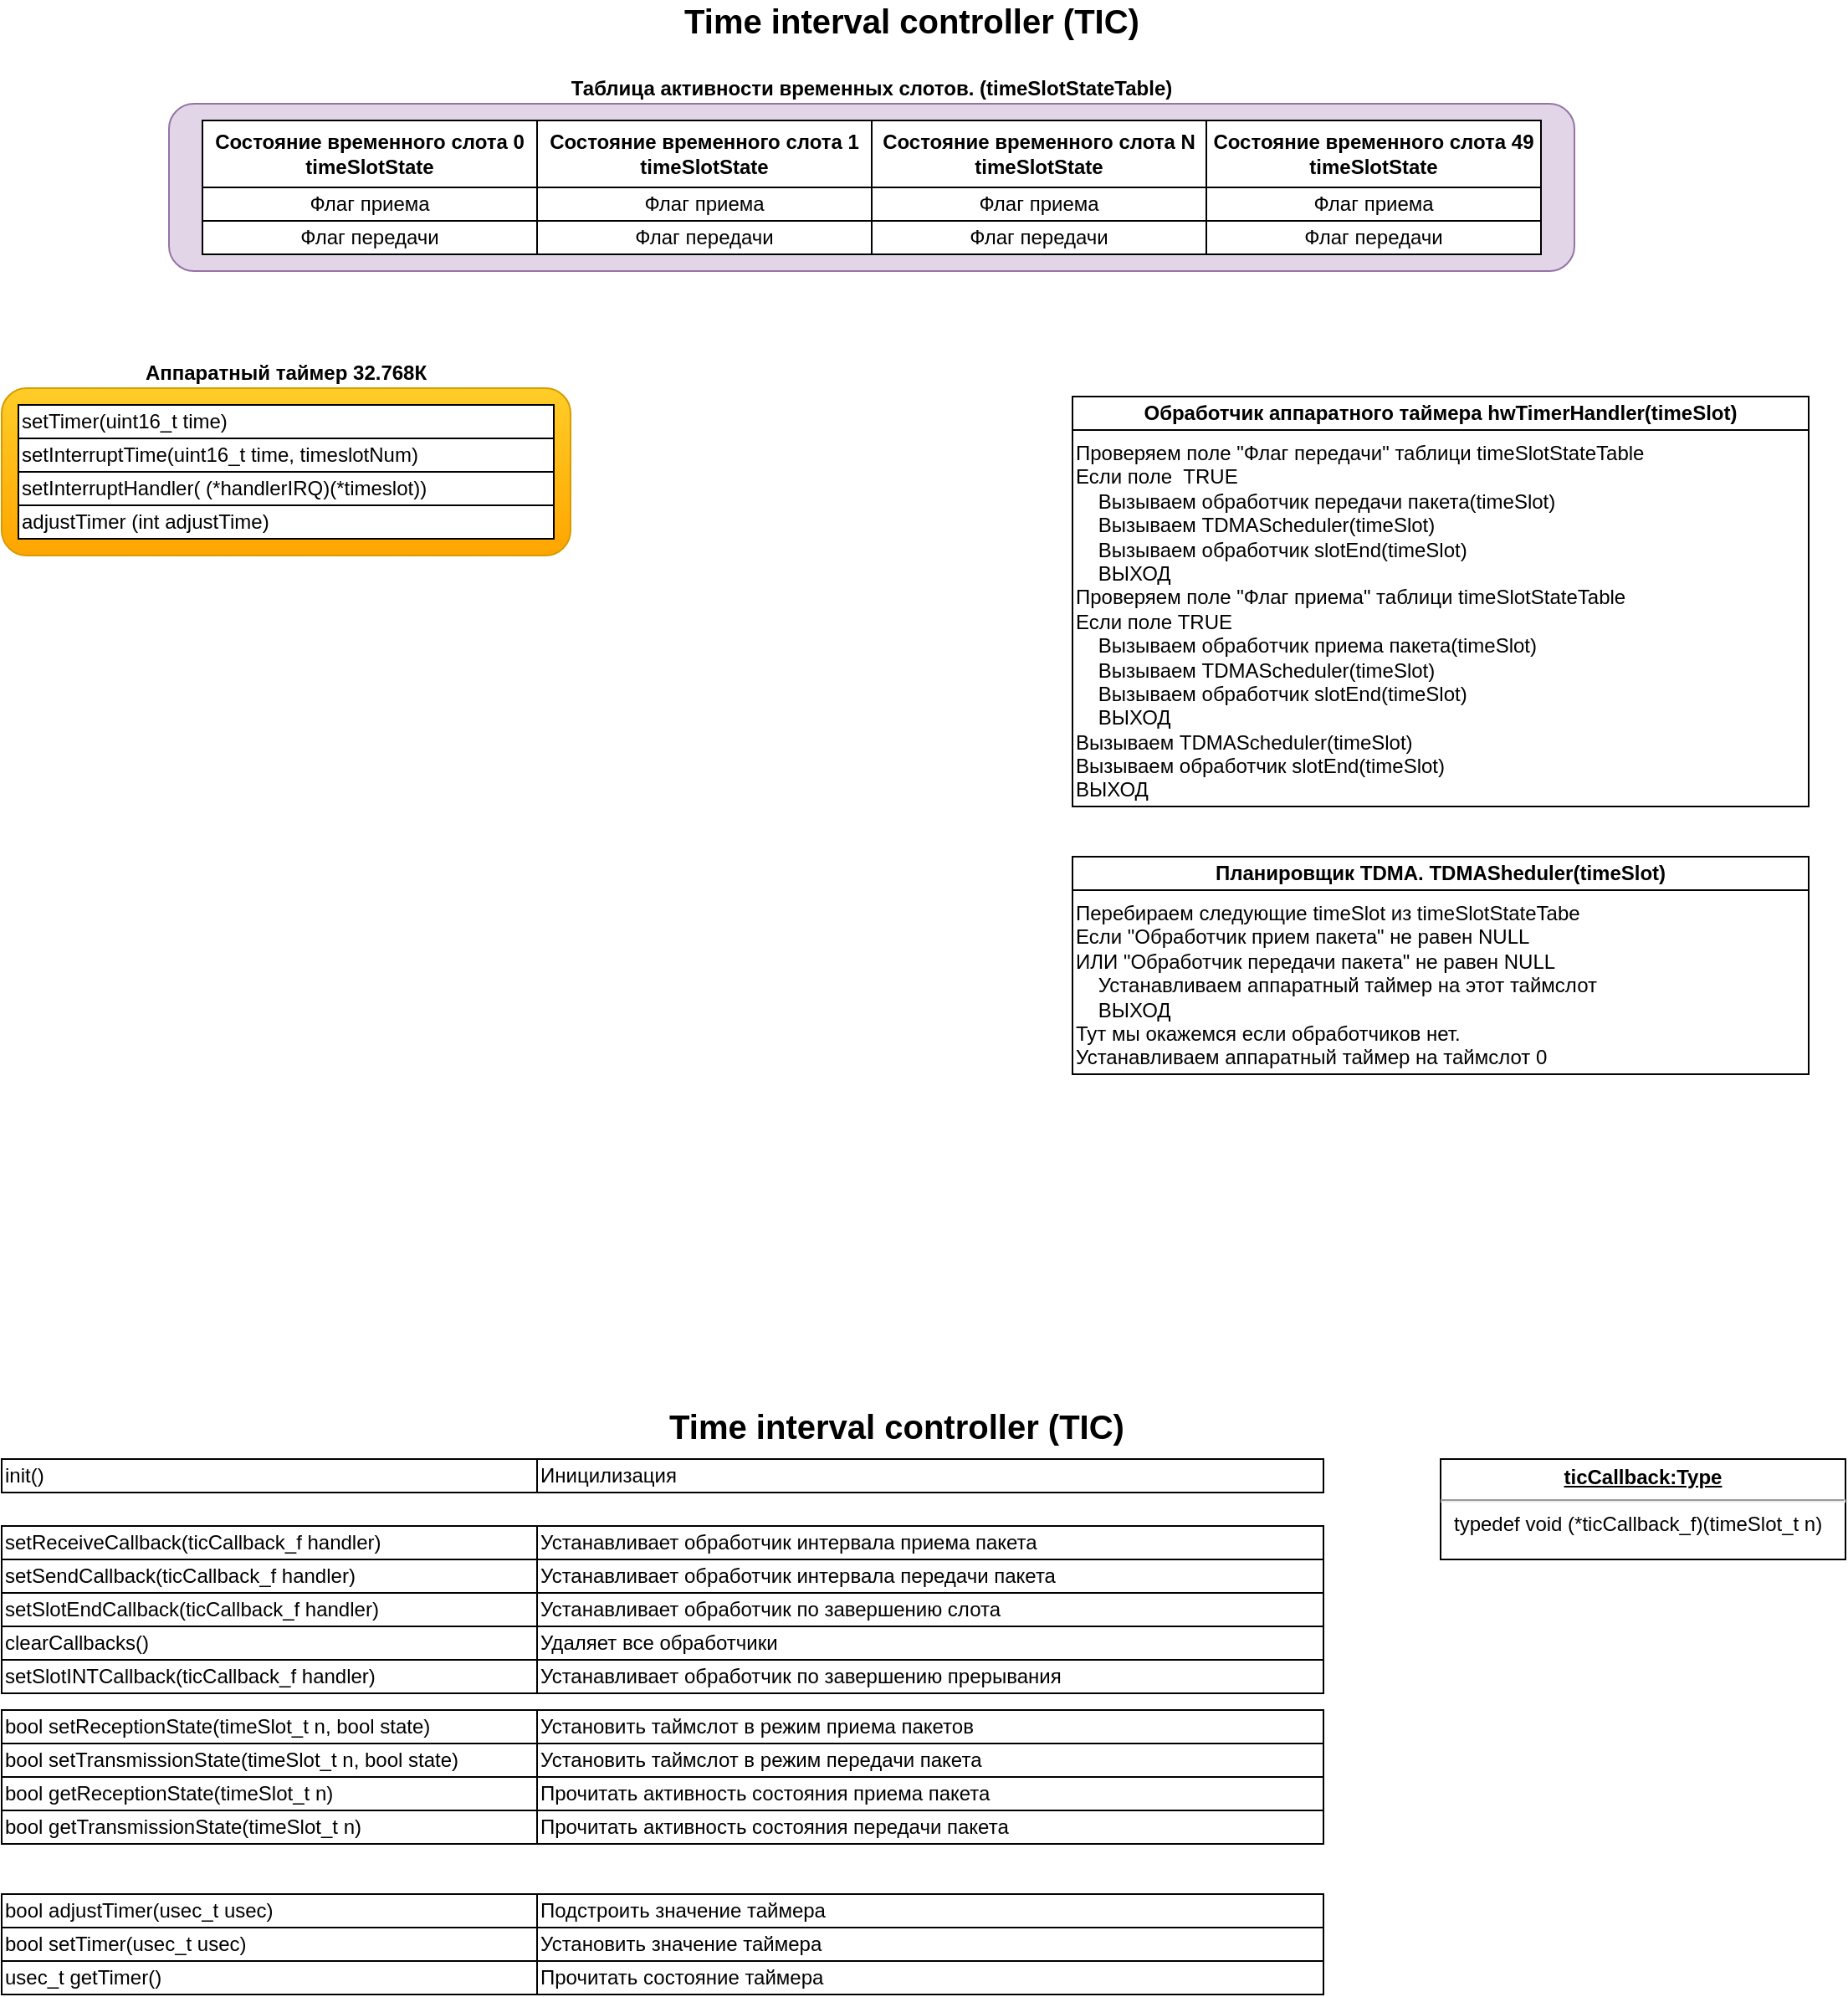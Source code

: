 <mxfile version="11.1.1" type="device"><diagram id="ev5yzsFX4c5ESg60DOfK" name="tic"><mxGraphModel dx="942" dy="587" grid="1" gridSize="10" guides="1" tooltips="1" connect="1" arrows="1" fold="1" page="1" pageScale="1" pageWidth="1169" pageHeight="827" math="0" shadow="0"><root><mxCell id="0"/><mxCell id="1" parent="0"/><mxCell id="YqoHjG7Kyheove6cSrJL-31" value="Аппаратный таймер 32.768К" style="rounded=1;whiteSpace=wrap;html=1;fontSize=12;verticalAlign=bottom;labelPosition=center;verticalLabelPosition=top;align=center;fontStyle=1;labelBackgroundColor=#ffffff;fillColor=#ffcd28;strokeColor=#d79b00;gradientColor=#ffa500;" parent="1" vertex="1"><mxGeometry x="40" y="240" width="340" height="100" as="geometry"/></mxCell><mxCell id="YqoHjG7Kyheove6cSrJL-29" value="Таблица активности временных слотов. (timeSlotStateTable)" style="rounded=1;whiteSpace=wrap;html=1;fontSize=12;verticalAlign=bottom;labelPosition=center;verticalLabelPosition=top;align=center;fontStyle=1;labelBackgroundColor=#ffffff;fillColor=#e1d5e7;strokeColor=#9673a6;" parent="1" vertex="1"><mxGeometry x="140" y="70" width="840" height="100" as="geometry"/></mxCell><mxCell id="YqoHjG7Kyheove6cSrJL-1" value="Time interval controller (TIC)" style="text;html=1;strokeColor=none;fillColor=none;align=center;verticalAlign=middle;whiteSpace=wrap;rounded=0;fontStyle=1;fontSize=20;" parent="1" vertex="1"><mxGeometry x="399" y="10" width="370" height="20" as="geometry"/></mxCell><mxCell id="YqoHjG7Kyheove6cSrJL-3" value="Состояние временного слота 0&lt;br style=&quot;font-size: 12px&quot;&gt;timeSlotState" style="rounded=0;whiteSpace=wrap;html=1;fontSize=12;fontStyle=1" parent="1" vertex="1"><mxGeometry x="160" y="80" width="200" height="40" as="geometry"/></mxCell><mxCell id="YqoHjG7Kyheove6cSrJL-7" value="Флаг приема" style="rounded=0;whiteSpace=wrap;html=1;fontSize=12;fontStyle=0" parent="1" vertex="1"><mxGeometry x="160" y="120" width="200" height="20" as="geometry"/></mxCell><mxCell id="YqoHjG7Kyheove6cSrJL-8" value="Флаг передачи" style="rounded=0;whiteSpace=wrap;html=1;fontSize=12;fontStyle=0" parent="1" vertex="1"><mxGeometry x="160" y="140" width="200" height="20" as="geometry"/></mxCell><mxCell id="YqoHjG7Kyheove6cSrJL-9" value="Состояние временного слота 1&lt;br style=&quot;font-size: 12px&quot;&gt;timeSlotState" style="rounded=0;whiteSpace=wrap;html=1;fontSize=12;fontStyle=1" parent="1" vertex="1"><mxGeometry x="360" y="80" width="200" height="40" as="geometry"/></mxCell><mxCell id="YqoHjG7Kyheove6cSrJL-10" value="Флаг приема" style="rounded=0;whiteSpace=wrap;html=1;fontSize=12;fontStyle=0" parent="1" vertex="1"><mxGeometry x="360" y="120" width="200" height="20" as="geometry"/></mxCell><mxCell id="YqoHjG7Kyheove6cSrJL-11" value="Флаг передачи" style="rounded=0;whiteSpace=wrap;html=1;fontSize=12;fontStyle=0" parent="1" vertex="1"><mxGeometry x="360" y="140" width="200" height="20" as="geometry"/></mxCell><mxCell id="YqoHjG7Kyheove6cSrJL-21" value="Состояние временного слота N&lt;br style=&quot;font-size: 12px&quot;&gt;timeSlotState" style="rounded=0;whiteSpace=wrap;html=1;fontSize=12;fontStyle=1" parent="1" vertex="1"><mxGeometry x="560" y="80" width="200" height="40" as="geometry"/></mxCell><mxCell id="YqoHjG7Kyheove6cSrJL-22" value="Флаг приема" style="rounded=0;whiteSpace=wrap;html=1;fontSize=12;fontStyle=0" parent="1" vertex="1"><mxGeometry x="560" y="120" width="200" height="20" as="geometry"/></mxCell><mxCell id="YqoHjG7Kyheove6cSrJL-23" value="Флаг передачи" style="rounded=0;whiteSpace=wrap;html=1;fontSize=12;fontStyle=0" parent="1" vertex="1"><mxGeometry x="560" y="140" width="200" height="20" as="geometry"/></mxCell><mxCell id="YqoHjG7Kyheove6cSrJL-24" value="Состояние временного слота 49&lt;br style=&quot;font-size: 12px&quot;&gt;timeSlotState" style="rounded=0;whiteSpace=wrap;html=1;fontSize=12;fontStyle=1" parent="1" vertex="1"><mxGeometry x="760" y="80" width="200" height="40" as="geometry"/></mxCell><mxCell id="YqoHjG7Kyheove6cSrJL-25" value="Флаг приема" style="rounded=0;whiteSpace=wrap;html=1;fontSize=12;fontStyle=0" parent="1" vertex="1"><mxGeometry x="760" y="120" width="200" height="20" as="geometry"/></mxCell><mxCell id="YqoHjG7Kyheove6cSrJL-26" value="Флаг передачи" style="rounded=0;whiteSpace=wrap;html=1;fontSize=12;fontStyle=0" parent="1" vertex="1"><mxGeometry x="760" y="140" width="200" height="20" as="geometry"/></mxCell><mxCell id="YqoHjG7Kyheove6cSrJL-32" value="&lt;span style=&quot;white-space: normal;&quot;&gt;setTimer(uint16_t time)&lt;/span&gt;" style="rounded=0;whiteSpace=wrap;html=1;labelBackgroundColor=none;fontSize=12;fontColor=#000000;align=left;" parent="1" vertex="1"><mxGeometry x="50" y="250" width="320" height="20" as="geometry"/></mxCell><mxCell id="YqoHjG7Kyheove6cSrJL-33" value="&lt;span&gt;setInterruptTime(uint16_t time, timeslotNum)&lt;/span&gt;" style="rounded=0;whiteSpace=wrap;html=1;labelBackgroundColor=none;fontSize=12;fontColor=#000000;align=left;" parent="1" vertex="1"><mxGeometry x="50" y="270" width="320" height="20" as="geometry"/></mxCell><mxCell id="YqoHjG7Kyheove6cSrJL-34" value="&lt;span&gt;setInterruptHandler( (*handlerIRQ)(*timeslot))&lt;/span&gt;" style="rounded=0;whiteSpace=wrap;html=1;labelBackgroundColor=none;fontSize=12;fontColor=#000000;align=left;" parent="1" vertex="1"><mxGeometry x="50" y="290" width="320" height="20" as="geometry"/></mxCell><mxCell id="YqoHjG7Kyheove6cSrJL-35" value="adjustTimer (int adjustTime)" style="rounded=0;whiteSpace=wrap;html=1;labelBackgroundColor=none;fontSize=12;fontColor=#000000;align=left;" parent="1" vertex="1"><mxGeometry x="50" y="310" width="320" height="20" as="geometry"/></mxCell><mxCell id="YqoHjG7Kyheove6cSrJL-36" value="Проверяем поле &quot;&lt;span style=&quot;text-align: center&quot;&gt;Флаг передачи&lt;/span&gt;&quot; таблици timeSlotStateTable&lt;br&gt;Если поле&amp;nbsp; TRUE&lt;br&gt;&amp;nbsp; &amp;nbsp; Вызываем обработчик передачи пакета(timeSlot)&lt;br&gt;&amp;nbsp; &amp;nbsp; Вызываем TDMAScheduler(timeSlot)&lt;br&gt;&amp;nbsp; &amp;nbsp; Вызываем обработчик slotEnd(timeSlot)&lt;br&gt;&amp;nbsp; &amp;nbsp; ВЫХОД&lt;br&gt;Проверяем поле &quot;&lt;span style=&quot;text-align: center&quot;&gt;Флаг приема&lt;/span&gt;&quot; таблици timeSlotStateTable&lt;br&gt;Если поле TRUE&lt;br&gt;&amp;nbsp; &amp;nbsp; Вызываем обработчик приема пакета(timeSlot)&lt;br&gt;&amp;nbsp; &amp;nbsp; Вызываем TDMAScheduler(timeSlot)&lt;br&gt;&amp;nbsp; &amp;nbsp; Вызываем обработчик slotEnd(timeSlot)&lt;br&gt;&amp;nbsp; &amp;nbsp; ВЫХОД&lt;br&gt;Вызываем TDMAScheduler(timeSlot)&lt;br&gt;Вызываем обработчик slotEnd(timeSlot)&lt;br&gt;ВЫХОД" style="rounded=0;whiteSpace=wrap;html=1;labelBackgroundColor=none;fontSize=12;fontColor=#000000;align=left;verticalAlign=top;" parent="1" vertex="1"><mxGeometry x="680" y="265" width="440" height="225" as="geometry"/></mxCell><mxCell id="YqoHjG7Kyheove6cSrJL-37" value="Обработчик аппаратного таймера hwTimerHandler(timeSlot)" style="rounded=0;whiteSpace=wrap;html=1;labelBackgroundColor=none;fontSize=12;fontColor=#000000;align=center;fontStyle=1" parent="1" vertex="1"><mxGeometry x="680" y="245" width="440" height="20" as="geometry"/></mxCell><mxCell id="YqoHjG7Kyheove6cSrJL-38" value="Перебираем следующие timeSlot из timeSlotStateTabe&lt;br&gt;Если &quot;Обработчик прием пакета&quot; не равен NULL&lt;br&gt;ИЛИ &quot;Обработчик передачи пакета&quot; не равен NULL&amp;nbsp;&lt;br&gt;&amp;nbsp; &amp;nbsp; Устанавливаем аппаратный таймер на этот таймслот&lt;br&gt;&amp;nbsp; &amp;nbsp; ВЫХОД&lt;br&gt;Тут мы окажемся если обработчиков нет.&lt;br&gt;Устанавливаем аппаратный таймер на таймслот 0" style="rounded=0;whiteSpace=wrap;html=1;labelBackgroundColor=none;fontSize=12;fontColor=#000000;align=left;verticalAlign=top;" parent="1" vertex="1"><mxGeometry x="680" y="540" width="440" height="110" as="geometry"/></mxCell><mxCell id="YqoHjG7Kyheove6cSrJL-39" value="Планировщик TDMA. TDMASheduler(timeSlot)" style="rounded=0;whiteSpace=wrap;html=1;labelBackgroundColor=none;fontSize=12;fontColor=#000000;align=center;fontStyle=1" parent="1" vertex="1"><mxGeometry x="680" y="520" width="440" height="20" as="geometry"/></mxCell><mxCell id="YqoHjG7Kyheove6cSrJL-41" value="setReceiveCallback(ticCallback_f handler)" style="rounded=0;whiteSpace=wrap;html=1;labelBackgroundColor=none;fontSize=12;fontColor=#000000;align=left;" parent="1" vertex="1"><mxGeometry x="40" y="920" width="320" height="20" as="geometry"/></mxCell><mxCell id="YqoHjG7Kyheove6cSrJL-44" value="Устанавливает обработчик интервала приема пакета" style="rounded=0;whiteSpace=wrap;html=1;labelBackgroundColor=none;fontSize=12;fontColor=#000000;align=left;" parent="1" vertex="1"><mxGeometry x="360" y="920" width="470" height="20" as="geometry"/></mxCell><mxCell id="YqoHjG7Kyheove6cSrJL-45" value="Time interval controller (TIC)" style="text;html=1;strokeColor=none;fillColor=none;align=center;verticalAlign=middle;whiteSpace=wrap;rounded=0;fontStyle=1;fontSize=20;" parent="1" vertex="1"><mxGeometry x="390" y="850" width="370" height="20" as="geometry"/></mxCell><mxCell id="YqoHjG7Kyheove6cSrJL-46" value="setSlotEndCallback(ticCallback_f handler)" style="rounded=0;whiteSpace=wrap;html=1;labelBackgroundColor=none;fontSize=12;fontColor=#000000;align=left;" parent="1" vertex="1"><mxGeometry x="40" y="960" width="320" height="20" as="geometry"/></mxCell><mxCell id="YqoHjG7Kyheove6cSrJL-47" value="Устанавливает обработчик по завершению слота" style="rounded=0;whiteSpace=wrap;html=1;labelBackgroundColor=none;fontSize=12;fontColor=#000000;align=left;" parent="1" vertex="1"><mxGeometry x="360" y="960" width="470" height="20" as="geometry"/></mxCell><mxCell id="YqoHjG7Kyheove6cSrJL-48" value="setSendCallback(ticCallback_f handler)" style="rounded=0;whiteSpace=wrap;html=1;labelBackgroundColor=none;fontSize=12;fontColor=#000000;align=left;" parent="1" vertex="1"><mxGeometry x="40" y="940" width="320" height="20" as="geometry"/></mxCell><mxCell id="YqoHjG7Kyheove6cSrJL-49" value="Устанавливает обработчик интервала передачи пакета" style="rounded=0;whiteSpace=wrap;html=1;labelBackgroundColor=none;fontSize=12;fontColor=#000000;align=left;" parent="1" vertex="1"><mxGeometry x="360" y="940" width="470" height="20" as="geometry"/></mxCell><mxCell id="YqoHjG7Kyheove6cSrJL-57" value="bool setReceptionState(timeSlot_t n, bool state)" style="rounded=0;whiteSpace=wrap;html=1;labelBackgroundColor=none;fontSize=12;fontColor=#000000;align=left;" parent="1" vertex="1"><mxGeometry x="40" y="1030" width="320" height="20" as="geometry"/></mxCell><mxCell id="YqoHjG7Kyheove6cSrJL-58" value="Установить таймслот в режим приема пакетов" style="rounded=0;whiteSpace=wrap;html=1;labelBackgroundColor=none;fontSize=12;fontColor=#000000;align=left;" parent="1" vertex="1"><mxGeometry x="360" y="1030" width="470" height="20" as="geometry"/></mxCell><mxCell id="YqoHjG7Kyheove6cSrJL-59" value="bool getReceptionState(timeSlot_t n)" style="rounded=0;whiteSpace=wrap;html=1;labelBackgroundColor=none;fontSize=12;fontColor=#000000;align=left;" parent="1" vertex="1"><mxGeometry x="40" y="1070" width="320" height="20" as="geometry"/></mxCell><mxCell id="YqoHjG7Kyheove6cSrJL-60" value="Прочитать активность состояния приема пакета" style="rounded=0;whiteSpace=wrap;html=1;labelBackgroundColor=none;fontSize=12;fontColor=#000000;align=left;" parent="1" vertex="1"><mxGeometry x="360" y="1070" width="470" height="20" as="geometry"/></mxCell><mxCell id="YqoHjG7Kyheove6cSrJL-61" value="bool setTransmissionState(timeSlot_t n, bool state)" style="rounded=0;whiteSpace=wrap;html=1;labelBackgroundColor=none;fontSize=12;fontColor=#000000;align=left;" parent="1" vertex="1"><mxGeometry x="40" y="1050" width="320" height="20" as="geometry"/></mxCell><mxCell id="YqoHjG7Kyheove6cSrJL-62" value="Установить таймслот в режим передачи пакета" style="rounded=0;whiteSpace=wrap;html=1;labelBackgroundColor=none;fontSize=12;fontColor=#000000;align=left;" parent="1" vertex="1"><mxGeometry x="360" y="1050" width="470" height="20" as="geometry"/></mxCell><mxCell id="YqoHjG7Kyheove6cSrJL-63" value="bool getTransmissionState(timeSlot_t n)" style="rounded=0;whiteSpace=wrap;html=1;labelBackgroundColor=none;fontSize=12;fontColor=#000000;align=left;" parent="1" vertex="1"><mxGeometry x="40" y="1090" width="320" height="20" as="geometry"/></mxCell><mxCell id="YqoHjG7Kyheove6cSrJL-64" value="Прочитать активность состояния передачи пакета" style="rounded=0;whiteSpace=wrap;html=1;labelBackgroundColor=none;fontSize=12;fontColor=#000000;align=left;" parent="1" vertex="1"><mxGeometry x="360" y="1090" width="470" height="20" as="geometry"/></mxCell><mxCell id="YqoHjG7Kyheove6cSrJL-69" value="&lt;span style=&quot;white-space: normal&quot;&gt;bool adjustTimer(usec_t&amp;nbsp;usec)&lt;/span&gt;" style="rounded=0;whiteSpace=wrap;html=1;labelBackgroundColor=none;fontSize=12;fontColor=#000000;align=left;" parent="1" vertex="1"><mxGeometry x="40" y="1140" width="320" height="20" as="geometry"/></mxCell><mxCell id="YqoHjG7Kyheove6cSrJL-70" value="Подстроить значение таймера" style="rounded=0;whiteSpace=wrap;html=1;labelBackgroundColor=none;fontSize=12;fontColor=#000000;align=left;" parent="1" vertex="1"><mxGeometry x="360" y="1140" width="470" height="20" as="geometry"/></mxCell><mxCell id="YqoHjG7Kyheove6cSrJL-71" value="&lt;span style=&quot;white-space: normal&quot;&gt;usec_t&amp;nbsp;getTimer()&lt;/span&gt;" style="rounded=0;whiteSpace=wrap;html=1;labelBackgroundColor=none;fontSize=12;fontColor=#000000;align=left;" parent="1" vertex="1"><mxGeometry x="40" y="1180" width="320" height="20" as="geometry"/></mxCell><mxCell id="YqoHjG7Kyheove6cSrJL-72" value="Прочитать состояние таймера" style="rounded=0;whiteSpace=wrap;html=1;labelBackgroundColor=none;fontSize=12;fontColor=#000000;align=left;" parent="1" vertex="1"><mxGeometry x="360" y="1180" width="470" height="20" as="geometry"/></mxCell><mxCell id="YqoHjG7Kyheove6cSrJL-73" value="&lt;span style=&quot;white-space: normal&quot;&gt;bool setTimer(usec_t&amp;nbsp;usec)&lt;/span&gt;" style="rounded=0;whiteSpace=wrap;html=1;labelBackgroundColor=none;fontSize=12;fontColor=#000000;align=left;" parent="1" vertex="1"><mxGeometry x="40" y="1160" width="320" height="20" as="geometry"/></mxCell><mxCell id="YqoHjG7Kyheove6cSrJL-74" value="Установить значение таймера" style="rounded=0;whiteSpace=wrap;html=1;labelBackgroundColor=none;fontSize=12;fontColor=#000000;align=left;" parent="1" vertex="1"><mxGeometry x="360" y="1160" width="470" height="20" as="geometry"/></mxCell><mxCell id="YqoHjG7Kyheove6cSrJL-86" value="&lt;p style=&quot;margin: 0px ; margin-top: 4px ; text-align: center ; text-decoration: underline&quot;&gt;&lt;b&gt;ticCallback:Type&lt;/b&gt;&lt;/p&gt;&lt;hr&gt;&lt;p style=&quot;margin: 0px ; margin-left: 8px&quot;&gt;typedef void (*ticCallback_f)(timeSlot_t n)&lt;/p&gt;" style="verticalAlign=top;align=left;overflow=fill;fontSize=12;fontFamily=Helvetica;html=1;" parent="1" vertex="1"><mxGeometry x="900" y="880" width="242" height="60" as="geometry"/></mxCell><mxCell id="YqoHjG7Kyheove6cSrJL-87" value="init()" style="rounded=0;whiteSpace=wrap;html=1;labelBackgroundColor=none;fontSize=12;fontColor=#000000;align=left;" parent="1" vertex="1"><mxGeometry x="40" y="880" width="320" height="20" as="geometry"/></mxCell><mxCell id="YqoHjG7Kyheove6cSrJL-88" value="Иницилизация" style="rounded=0;whiteSpace=wrap;html=1;labelBackgroundColor=none;fontSize=12;fontColor=#000000;align=left;" parent="1" vertex="1"><mxGeometry x="360" y="880" width="470" height="20" as="geometry"/></mxCell><mxCell id="Y0yihYiDvg1NwAACig07-1" value="clearCallbacks()" style="rounded=0;whiteSpace=wrap;html=1;labelBackgroundColor=none;fontSize=12;fontColor=#000000;align=left;" parent="1" vertex="1"><mxGeometry x="40" y="980" width="320" height="20" as="geometry"/></mxCell><mxCell id="Y0yihYiDvg1NwAACig07-2" value="Удаляет все обработчики" style="rounded=0;whiteSpace=wrap;html=1;labelBackgroundColor=none;fontSize=12;fontColor=#000000;align=left;" parent="1" vertex="1"><mxGeometry x="360" y="980" width="470" height="20" as="geometry"/></mxCell><mxCell id="spqn_XwY5dNV7-OVjzBo-2" value="setSlotINTCallback(ticCallback_f handler)" style="rounded=0;whiteSpace=wrap;html=1;labelBackgroundColor=none;fontSize=12;fontColor=#000000;align=left;" parent="1" vertex="1"><mxGeometry x="40" y="1000" width="320" height="20" as="geometry"/></mxCell><mxCell id="spqn_XwY5dNV7-OVjzBo-3" value="Устанавливает обработчик по завершению прерывания" style="rounded=0;whiteSpace=wrap;html=1;labelBackgroundColor=none;fontSize=12;fontColor=#000000;align=left;" parent="1" vertex="1"><mxGeometry x="360" y="1000" width="470" height="20" as="geometry"/></mxCell></root></mxGraphModel></diagram><diagram id="jTF5z0hmbNWFRCQOeZIh" name="mac"><mxGraphModel dx="942" dy="587" grid="1" gridSize="10" guides="1" tooltips="1" connect="1" arrows="1" fold="1" page="1" pageScale="1" pageWidth="1169" pageHeight="827" math="0" shadow="0"><root><mxCell id="kTQL8XVrdTNkWr-OMu1i-0"/><mxCell id="kTQL8XVrdTNkWr-OMu1i-1" parent="kTQL8XVrdTNkWr-OMu1i-0"/><mxCell id="cFDLjdvefdsuOZNf0WBs-1" value="TIC" style="rounded=1;whiteSpace=wrap;html=1;fillColor=#fff2cc;strokeColor=#d6b656;labelPosition=center;verticalLabelPosition=top;align=center;verticalAlign=bottom;" parent="kTQL8XVrdTNkWr-OMu1i-1" vertex="1"><mxGeometry x="60" y="400" width="230" height="150" as="geometry"/></mxCell><mxCell id="G9PrtDLhhgiPu2dIQGdB-0" value="Состояние слотов. (slotStateTable)" style="rounded=1;whiteSpace=wrap;html=1;fontSize=12;verticalAlign=bottom;labelPosition=center;verticalLabelPosition=top;align=center;fontStyle=1;labelBackgroundColor=#ffffff;fillColor=#e1d5e7;strokeColor=#9673a6;" parent="kTQL8XVrdTNkWr-OMu1i-1" vertex="1"><mxGeometry x="20" y="40" width="640" height="220" as="geometry"/></mxCell><mxCell id="G9PrtDLhhgiPu2dIQGdB-1" value="Media access control (MAC)" style="text;html=1;strokeColor=none;fillColor=none;align=center;verticalAlign=middle;whiteSpace=wrap;rounded=0;fontStyle=1;fontSize=20;" parent="kTQL8XVrdTNkWr-OMu1i-1" vertex="1"><mxGeometry x="399" y="10" width="370" height="20" as="geometry"/></mxCell><mxCell id="G9PrtDLhhgiPu2dIQGdB-14" value="Состояние слота&amp;nbsp; 0&lt;br style=&quot;font-size: 12px&quot;&gt;slotState" style="rounded=0;whiteSpace=wrap;html=1;fontSize=12;fontStyle=1" parent="kTQL8XVrdTNkWr-OMu1i-1" vertex="1"><mxGeometry x="40" y="50" width="200" height="40" as="geometry"/></mxCell><mxCell id="G9PrtDLhhgiPu2dIQGdB-15" value="Канал радиопередатчика" style="rounded=0;whiteSpace=wrap;html=1;fontSize=12;fontStyle=0" parent="kTQL8XVrdTNkWr-OMu1i-1" vertex="1"><mxGeometry x="60" y="150" width="180" height="20" as="geometry"/></mxCell><mxCell id="G9PrtDLhhgiPu2dIQGdB-16" value="Указатель на пакет framePart" style="rounded=0;whiteSpace=wrap;html=1;fontSize=12;fontStyle=0" parent="kTQL8XVrdTNkWr-OMu1i-1" vertex="1"><mxGeometry x="60" y="170" width="180" height="20" as="geometry"/></mxCell><mxCell id="G9PrtDLhhgiPu2dIQGdB-17" value="Флаг &quot;Есть данные&quot;" style="rounded=0;whiteSpace=wrap;html=1;fontSize=12;fontStyle=0" parent="kTQL8XVrdTNkWr-OMu1i-1" vertex="1"><mxGeometry x="60" y="110" width="180" height="20" as="geometry"/></mxCell><mxCell id="G9PrtDLhhgiPu2dIQGdB-19" value="Количество попыток передачи" style="rounded=0;whiteSpace=wrap;html=1;fontSize=12;fontStyle=0" parent="kTQL8XVrdTNkWr-OMu1i-1" vertex="1"><mxGeometry x="60" y="130" width="180" height="20" as="geometry"/></mxCell><mxCell id="XenS3fD3yWPQ7APfdKR5-0" value="mac_setReceiveCallback(ticCallback_f handler)" style="rounded=0;whiteSpace=wrap;html=1;labelBackgroundColor=none;fontSize=12;fontColor=#000000;align=left;" parent="kTQL8XVrdTNkWr-OMu1i-1" vertex="1"><mxGeometry x="40" y="920" width="320" height="20" as="geometry"/></mxCell><mxCell id="XenS3fD3yWPQ7APfdKR5-1" value="Устанавливает обработчик интервала приема пакета" style="rounded=0;whiteSpace=wrap;html=1;labelBackgroundColor=none;fontSize=12;fontColor=#000000;align=left;" parent="kTQL8XVrdTNkWr-OMu1i-1" vertex="1"><mxGeometry x="440" y="920" width="470" height="20" as="geometry"/></mxCell><mxCell id="XenS3fD3yWPQ7APfdKR5-2" value="Media access control (MAC)" style="text;html=1;strokeColor=none;fillColor=none;align=center;verticalAlign=middle;whiteSpace=wrap;rounded=0;fontStyle=1;fontSize=20;" parent="kTQL8XVrdTNkWr-OMu1i-1" vertex="1"><mxGeometry x="470" y="850" width="370" height="20" as="geometry"/></mxCell><mxCell id="XenS3fD3yWPQ7APfdKR5-3" value="mac_clearCallbacks()" style="rounded=0;whiteSpace=wrap;html=1;labelBackgroundColor=none;fontSize=12;fontColor=#000000;align=left;" parent="kTQL8XVrdTNkWr-OMu1i-1" vertex="1"><mxGeometry x="40" y="960" width="320" height="20" as="geometry"/></mxCell><mxCell id="XenS3fD3yWPQ7APfdKR5-4" value="Удаляет все обработчики" style="rounded=0;whiteSpace=wrap;html=1;labelBackgroundColor=none;fontSize=12;fontColor=#000000;align=left;" parent="kTQL8XVrdTNkWr-OMu1i-1" vertex="1"><mxGeometry x="440" y="960" width="470" height="20" as="geometry"/></mxCell><mxCell id="XenS3fD3yWPQ7APfdKR5-5" value="mac_setSendCallback(ticCallback_f handler)" style="rounded=0;whiteSpace=wrap;html=1;labelBackgroundColor=none;fontSize=12;fontColor=#000000;align=left;" parent="kTQL8XVrdTNkWr-OMu1i-1" vertex="1"><mxGeometry x="40" y="940" width="320" height="20" as="geometry"/></mxCell><mxCell id="XenS3fD3yWPQ7APfdKR5-6" value="Устанавливает обработчик интервала передачи пакета" style="rounded=0;whiteSpace=wrap;html=1;labelBackgroundColor=none;fontSize=12;fontColor=#000000;align=left;" parent="kTQL8XVrdTNkWr-OMu1i-1" vertex="1"><mxGeometry x="440" y="940" width="470" height="20" as="geometry"/></mxCell><mxCell id="XenS3fD3yWPQ7APfdKR5-7" value="mac_openReceiveSlot(timeSlot n, uint8_t ch)" style="rounded=0;whiteSpace=wrap;html=1;labelBackgroundColor=none;fontSize=12;fontColor=#000000;align=left;" parent="kTQL8XVrdTNkWr-OMu1i-1" vertex="1"><mxGeometry x="40" y="1000" width="320" height="20" as="geometry"/></mxCell><mxCell id="XenS3fD3yWPQ7APfdKR5-8" value="Разрешает прием пакетов в заданный слот и заданном канале." style="rounded=0;whiteSpace=wrap;html=1;labelBackgroundColor=none;fontSize=12;fontColor=#000000;align=left;" parent="kTQL8XVrdTNkWr-OMu1i-1" vertex="1"><mxGeometry x="440" y="1000" width="470" height="20" as="geometry"/></mxCell><mxCell id="XenS3fD3yWPQ7APfdKR5-9" value="bool mac_getReceivedPacket(framePart* framePart)" style="rounded=0;whiteSpace=wrap;html=1;labelBackgroundColor=none;fontSize=12;fontColor=#000000;align=left;" parent="kTQL8XVrdTNkWr-OMu1i-1" vertex="1"><mxGeometry x="40" y="1110" width="320" height="20" as="geometry"/></mxCell><mxCell id="XenS3fD3yWPQ7APfdKR5-10" value="Возвращает указатель на последний принятый пакет. FALSE если пакетов нет" style="rounded=0;whiteSpace=wrap;html=1;labelBackgroundColor=none;fontSize=12;fontColor=#000000;align=left;" parent="kTQL8XVrdTNkWr-OMu1i-1" vertex="1"><mxGeometry x="440" y="1110" width="470" height="20" as="geometry"/></mxCell><mxCell id="XenS3fD3yWPQ7APfdKR5-11" value="bool mac_send(framePacket* framePacket, timeSlot n, &lt;br&gt;uint8_t ch, uint8_t attempts)" style="rounded=0;whiteSpace=wrap;html=1;labelBackgroundColor=none;fontSize=12;fontColor=#000000;align=left;" parent="kTQL8XVrdTNkWr-OMu1i-1" vertex="1"><mxGeometry x="40" y="1060" width="320" height="40" as="geometry"/></mxCell><mxCell id="XenS3fD3yWPQ7APfdKR5-12" value="Устанавлевает пакет для передачи в слот n, канале ch, количеством попыток attempts.Если тайм слот еще занят возвращает FALSE." style="rounded=0;whiteSpace=wrap;html=1;labelBackgroundColor=none;fontSize=12;fontColor=#000000;align=left;" parent="kTQL8XVrdTNkWr-OMu1i-1" vertex="1"><mxGeometry x="440" y="1060" width="470" height="40" as="geometry"/></mxCell><mxCell id="XenS3fD3yWPQ7APfdKR5-13" value="" style="rounded=0;whiteSpace=wrap;html=1;labelBackgroundColor=none;fontSize=12;fontColor=#000000;align=left;" parent="kTQL8XVrdTNkWr-OMu1i-1" vertex="1"><mxGeometry x="40" y="1130" width="320" height="20" as="geometry"/></mxCell><mxCell id="XenS3fD3yWPQ7APfdKR5-14" value="" style="rounded=0;whiteSpace=wrap;html=1;labelBackgroundColor=none;fontSize=12;fontColor=#000000;align=left;" parent="kTQL8XVrdTNkWr-OMu1i-1" vertex="1"><mxGeometry x="440" y="1130" width="470" height="20" as="geometry"/></mxCell><mxCell id="XenS3fD3yWPQ7APfdKR5-15" value="" style="rounded=0;whiteSpace=wrap;html=1;labelBackgroundColor=none;fontSize=12;fontColor=#000000;align=left;" parent="kTQL8XVrdTNkWr-OMu1i-1" vertex="1"><mxGeometry x="40" y="1160" width="320" height="20" as="geometry"/></mxCell><mxCell id="XenS3fD3yWPQ7APfdKR5-16" value="" style="rounded=0;whiteSpace=wrap;html=1;labelBackgroundColor=none;fontSize=12;fontColor=#000000;align=left;" parent="kTQL8XVrdTNkWr-OMu1i-1" vertex="1"><mxGeometry x="440" y="1160" width="470" height="20" as="geometry"/></mxCell><mxCell id="XenS3fD3yWPQ7APfdKR5-17" value="" style="rounded=0;whiteSpace=wrap;html=1;labelBackgroundColor=none;fontSize=12;fontColor=#000000;align=left;" parent="kTQL8XVrdTNkWr-OMu1i-1" vertex="1"><mxGeometry x="40" y="1200" width="320" height="20" as="geometry"/></mxCell><mxCell id="XenS3fD3yWPQ7APfdKR5-18" value="" style="rounded=0;whiteSpace=wrap;html=1;labelBackgroundColor=none;fontSize=12;fontColor=#000000;align=left;" parent="kTQL8XVrdTNkWr-OMu1i-1" vertex="1"><mxGeometry x="440" y="1200" width="470" height="20" as="geometry"/></mxCell><mxCell id="XenS3fD3yWPQ7APfdKR5-19" value="" style="rounded=0;whiteSpace=wrap;html=1;labelBackgroundColor=none;fontSize=12;fontColor=#000000;align=left;" parent="kTQL8XVrdTNkWr-OMu1i-1" vertex="1"><mxGeometry x="40" y="1180" width="320" height="20" as="geometry"/></mxCell><mxCell id="XenS3fD3yWPQ7APfdKR5-20" value="" style="rounded=0;whiteSpace=wrap;html=1;labelBackgroundColor=none;fontSize=12;fontColor=#000000;align=left;" parent="kTQL8XVrdTNkWr-OMu1i-1" vertex="1"><mxGeometry x="440" y="1180" width="470" height="20" as="geometry"/></mxCell><mxCell id="XenS3fD3yWPQ7APfdKR5-22" value="init()" style="rounded=0;whiteSpace=wrap;html=1;labelBackgroundColor=none;fontSize=12;fontColor=#000000;align=left;" parent="kTQL8XVrdTNkWr-OMu1i-1" vertex="1"><mxGeometry x="40" y="880" width="320" height="20" as="geometry"/></mxCell><mxCell id="XenS3fD3yWPQ7APfdKR5-23" value="Иницилизация" style="rounded=0;whiteSpace=wrap;html=1;labelBackgroundColor=none;fontSize=12;fontColor=#000000;align=left;" parent="kTQL8XVrdTNkWr-OMu1i-1" vertex="1"><mxGeometry x="440" y="880" width="470" height="20" as="geometry"/></mxCell><mxCell id="XenS3fD3yWPQ7APfdKR5-24" value="Процедура обработки события приема пакета TIC&lt;br&gt;Если флаг &quot;Прием разрешен&quot; равен FALSE&lt;br&gt;&amp;nbsp; &amp;nbsp; Запрещаем TIC обработку. setTransmissionState(timeSlot,FALSE)&lt;br&gt;&amp;nbsp; &amp;nbsp; ВЫХОД&lt;br&gt;Включить радиопередатчик, выставить частоту канала приема&lt;br&gt;Ждать приема не более 2-3 мс(?)&lt;br&gt;Если пакета не пришло&lt;br&gt;&amp;nbsp; &amp;nbsp; Выключить радио, ВЫХОД&lt;br&gt;Если проверка NETID разрешена&lt;br&gt;&amp;nbsp; &amp;nbsp; Если&amp;nbsp; NETID не равен нашей сети&lt;br&gt;&amp;nbsp; &amp;nbsp; &amp;nbsp; &amp;nbsp; Уничтожаем, выключаем радио, ВЫХОД&lt;br&gt;Если версия протокола не равна нашей версии&lt;br&gt;&amp;nbsp; &amp;nbsp; Уничтожаем, выключаем радио, ВЫХОД&lt;br&gt;Если PPDU TYPE&amp;nbsp; = WP&lt;br&gt;&amp;nbsp; &amp;nbsp; Если размер пакета меньше 26 байт&lt;br&gt;&amp;nbsp; &amp;nbsp; &amp;nbsp; &amp;nbsp; Уничтожаем, выключаем радио, ВЫХОД&amp;nbsp;&lt;br&gt;&amp;nbsp; &amp;nbsp;Если поле DST не соответсвует адресу узла&lt;br&gt;&amp;nbsp; &amp;nbsp; &amp;nbsp; &amp;nbsp; Уничтожаем, выключаем радио, ВЫХОД&lt;br&gt;&amp;nbsp; &amp;nbsp;Если поле DLEN не равно размер PPDU - 26 (размер DATA неверен)&lt;br&gt;&amp;nbsp; &amp;nbsp; &amp;nbsp; &amp;nbsp; Уничтожаем, выключаем радио, ВЫХОД&lt;br&gt;&amp;nbsp; &amp;nbsp;Передаем пакет ACK&lt;br&gt;&amp;nbsp; &amp;nbsp;Выключаем радио&lt;br&gt;&amp;nbsp; &amp;nbsp;Вызов обработчика приема пакета. macReceiveCallBack(*PPDU, timeSlot)&lt;br&gt;&amp;nbsp; &amp;nbsp;ВЫХОД" style="rounded=0;whiteSpace=wrap;html=1;labelBackgroundColor=none;fontSize=12;fontColor=#000000;align=left;verticalAlign=top;" parent="kTQL8XVrdTNkWr-OMu1i-1" vertex="1"><mxGeometry x="514.5" y="1692" width="440" height="420" as="geometry"/></mxCell><mxCell id="XenS3fD3yWPQ7APfdKR5-25" value="Обработчик ticCallback_f receiveHandler(timeSlot)" style="rounded=0;whiteSpace=wrap;html=1;labelBackgroundColor=none;fontSize=12;fontColor=#000000;align=center;fontStyle=1" parent="kTQL8XVrdTNkWr-OMu1i-1" vertex="1"><mxGeometry x="514.833" y="1672" width="440" height="20" as="geometry"/></mxCell><mxCell id="XenS3fD3yWPQ7APfdKR5-26" value="Процедура обработки события передачи пакета TIC&lt;br&gt;Если флаг &quot;Есть данные&quot; = FALSE&lt;br&gt;&amp;nbsp; &amp;nbsp; Запрещаем TIC обработку. setTransmissionState(timeSlot, FALSE)&lt;br&gt;&amp;nbsp; &amp;nbsp; ВЫХОД&lt;br&gt;Включить радиопередатчик, выставить частоту канала передачи&lt;br&gt;Если PPDU TYPE = WP&lt;br&gt;&amp;nbsp; &amp;nbsp; Начать передачу&lt;br&gt;&amp;nbsp; &amp;nbsp; Если передача не удалась (контроль CCA)&lt;br&gt;&amp;nbsp; &amp;nbsp; &amp;nbsp; &amp;nbsp; Количество попыток - 1&lt;br&gt;&amp;nbsp; &amp;nbsp; &amp;nbsp; &amp;nbsp; &amp;nbsp;Если количество попыток = 0&lt;br&gt;&amp;nbsp; &amp;nbsp; &amp;nbsp; &amp;nbsp; &amp;nbsp; &amp;nbsp; &amp;nbsp;Уничтожаем пакет, флаг &quot;Есть данные&quot; = FALSE&lt;br&gt;&amp;nbsp; &amp;nbsp; &amp;nbsp; &amp;nbsp; &amp;nbsp; &amp;nbsp; &amp;nbsp;Запрещаем TIC обработку. setTransmissionState(timeSlot, FALSE)&lt;br&gt;&amp;nbsp; &amp;nbsp; &amp;nbsp; &amp;nbsp; &amp;nbsp;Выключаем радио, ВЫХОД&lt;br&gt;&amp;nbsp; &amp;nbsp; Прием пакета в течении 1 мс(?)&lt;br&gt;&amp;nbsp; &amp;nbsp; Если приняли ACK&lt;br&gt;&amp;nbsp; &amp;nbsp; &amp;nbsp; &amp;nbsp; Уничтожаем пакет, флаг &quot;Есть данные&quot; = FALSE&lt;br&gt;&amp;nbsp; &amp;nbsp; &amp;nbsp; &amp;nbsp; Запрещаем TIC обработку. setTransmissionState(timeSlot, FALSE)&lt;br&gt;&amp;nbsp; &amp;nbsp; &amp;nbsp; &amp;nbsp; Выключаем радио, ВЫХОД&lt;br&gt;&amp;nbsp; &amp;nbsp;Если не приняли ACK&lt;br&gt;&amp;nbsp; &amp;nbsp; &amp;nbsp; &amp;nbsp;Количество попыток - 1&lt;br&gt;&amp;nbsp; &amp;nbsp; &amp;nbsp; &amp;nbsp; &amp;nbsp; &amp;nbsp; &amp;nbsp;Если количество попыток = 0&lt;br&gt;&amp;nbsp; &amp;nbsp; &amp;nbsp; &amp;nbsp; &amp;nbsp; &amp;nbsp; &amp;nbsp; &amp;nbsp; &amp;nbsp;Уничтожаем пакет, флаг &quot;Есть данные&quot; = FALSE&lt;br&gt;&amp;nbsp; &amp;nbsp; &amp;nbsp; &amp;nbsp; &amp;nbsp; &amp;nbsp; &amp;nbsp; &amp;nbsp; &amp;nbsp;Запрещаем TIC обработку. setTransmissionState(timeSlot, FALSE)&lt;br&gt;&amp;nbsp; &amp;nbsp; &amp;nbsp; &amp;nbsp; &amp;nbsp; &amp;nbsp; &amp;nbsp;Выключаем радио, ВЫХОД&lt;br&gt;ЕСЛИ PPDU TYPE = SYNC&lt;br&gt;&amp;nbsp; &amp;nbsp; Заполнить поля HOUR, MIN, SEC, USEC = 0x80000000&lt;br&gt;&amp;nbsp; &amp;nbsp; Начать передачу специальной функцией&lt;br&gt;&amp;nbsp; &amp;nbsp; Если передача не удалась&lt;br&gt;&amp;nbsp; &amp;nbsp; &amp;nbsp; &amp;nbsp; Количество попыток - 1&lt;br&gt;&amp;nbsp; &amp;nbsp; &amp;nbsp; &amp;nbsp; &amp;nbsp; &amp;nbsp; Если количество попыток = 0&lt;br&gt;&amp;nbsp; &amp;nbsp; &amp;nbsp; &amp;nbsp; &amp;nbsp; &amp;nbsp; &amp;nbsp; &amp;nbsp; &amp;nbsp;Уничтожаем пакет, флаг &quot;Есть данные&quot; = FALSE&lt;br&gt;&amp;nbsp; &amp;nbsp; &amp;nbsp; &amp;nbsp; &amp;nbsp; &amp;nbsp; &amp;nbsp; &amp;nbsp; &amp;nbsp;Запрещаем TIC обработку. setTransmissionState(timeSlot, FALSE)&lt;br&gt;&amp;nbsp; &amp;nbsp; Если передача удалась&lt;br&gt;&amp;nbsp; &amp;nbsp; &amp;nbsp; &amp;nbsp; Уничтожаем пакет, флаг &quot;Есть данные&quot; = FALSE&lt;br&gt;&amp;nbsp; &amp;nbsp; &amp;nbsp; &amp;nbsp; Запрещаем TIC обработку. setTransmissionState(timeSlot, FALSE)&lt;br&gt;&amp;nbsp; &amp;nbsp; &amp;nbsp; &amp;nbsp; Выключаем радио, ВЫХОД&lt;br&gt;Если PPDU TYPE = WP BRADCAST&lt;br&gt;&amp;nbsp; &amp;nbsp; Начать передачу&lt;br&gt;&amp;nbsp; &amp;nbsp; Если передача не удалась (контроль CCA)&lt;br&gt;&amp;nbsp; &amp;nbsp; &amp;nbsp; &amp;nbsp; Количество попыток - 1&lt;br&gt;&amp;nbsp; &amp;nbsp; &amp;nbsp; &amp;nbsp; &amp;nbsp;Если количество попыток = 0&lt;br&gt;&amp;nbsp; &amp;nbsp; &amp;nbsp; &amp;nbsp; &amp;nbsp; &amp;nbsp; &amp;nbsp;Уничтожаем пакет, флаг &quot;Есть данные&quot; = FALSE&lt;br&gt;&amp;nbsp; &amp;nbsp; &amp;nbsp; &amp;nbsp; &amp;nbsp; &amp;nbsp; &amp;nbsp;Запрещаем TIC обработку. setTransmissionState(timeSlot, FALSE)&lt;br&gt;&amp;nbsp; &amp;nbsp; &amp;nbsp; &amp;nbsp; &amp;nbsp;Выключаем радио, ВЫХОД" style="rounded=0;whiteSpace=wrap;html=1;labelBackgroundColor=none;fontSize=12;fontColor=#000000;align=left;verticalAlign=top;" parent="kTQL8XVrdTNkWr-OMu1i-1" vertex="1"><mxGeometry x="40.5" y="1690" width="440" height="652" as="geometry"/></mxCell><mxCell id="XenS3fD3yWPQ7APfdKR5-27" value="Обработчик ticCallback_f sendHandler(timeSlot)" style="rounded=0;whiteSpace=wrap;html=1;labelBackgroundColor=none;fontSize=12;fontColor=#000000;align=center;fontStyle=1" parent="kTQL8XVrdTNkWr-OMu1i-1" vertex="1"><mxGeometry x="40" y="1672" width="440" height="20" as="geometry"/></mxCell><mxCell id="G6PTq8I1wzEAF6VSyKRk-0" value="&lt;i&gt;Состояние передачи&lt;/i&gt;" style="rounded=0;whiteSpace=wrap;html=1;fontSize=12;fontStyle=0;fillColor=#fff2cc;strokeColor=#d6b656;" parent="kTQL8XVrdTNkWr-OMu1i-1" vertex="1"><mxGeometry x="40" y="90" width="200" height="20" as="geometry"/></mxCell><mxCell id="G6PTq8I1wzEAF6VSyKRk-1" value="Канал радиопередатчика" style="rounded=0;whiteSpace=wrap;html=1;fontSize=12;fontStyle=0" parent="kTQL8XVrdTNkWr-OMu1i-1" vertex="1"><mxGeometry x="60" y="230" width="180" height="20" as="geometry"/></mxCell><mxCell id="G6PTq8I1wzEAF6VSyKRk-2" value="Указатель на пакет framePart" style="rounded=0;whiteSpace=wrap;html=1;fontSize=12;fontStyle=0" parent="kTQL8XVrdTNkWr-OMu1i-1" vertex="1"><mxGeometry x="680" y="120" width="180" height="20" as="geometry"/></mxCell><mxCell id="G6PTq8I1wzEAF6VSyKRk-3" value="Флаг &quot;Прием разрешен&quot;" style="rounded=0;whiteSpace=wrap;html=1;fontSize=12;fontStyle=0" parent="kTQL8XVrdTNkWr-OMu1i-1" vertex="1"><mxGeometry x="60" y="210" width="180" height="20" as="geometry"/></mxCell><mxCell id="G6PTq8I1wzEAF6VSyKRk-5" value="&lt;i&gt;Состояние приема&lt;/i&gt;" style="rounded=0;whiteSpace=wrap;html=1;fontSize=12;fontStyle=0;fillColor=#ffe6cc;strokeColor=#d79b00;" parent="kTQL8XVrdTNkWr-OMu1i-1" vertex="1"><mxGeometry x="40" y="190" width="200" height="20" as="geometry"/></mxCell><mxCell id="G6PTq8I1wzEAF6VSyKRk-7" value="Состояние слота&amp;nbsp; N&lt;br style=&quot;font-size: 12px&quot;&gt;slotState" style="rounded=0;whiteSpace=wrap;html=1;fontSize=12;fontStyle=1" parent="kTQL8XVrdTNkWr-OMu1i-1" vertex="1"><mxGeometry x="240" y="50" width="200" height="40" as="geometry"/></mxCell><mxCell id="G6PTq8I1wzEAF6VSyKRk-8" value="Канал радиопередатчика" style="rounded=0;whiteSpace=wrap;html=1;fontSize=12;fontStyle=0" parent="kTQL8XVrdTNkWr-OMu1i-1" vertex="1"><mxGeometry x="260" y="150" width="180" height="20" as="geometry"/></mxCell><mxCell id="G6PTq8I1wzEAF6VSyKRk-9" value="Указатель на пакет framePart" style="rounded=0;whiteSpace=wrap;html=1;fontSize=12;fontStyle=0" parent="kTQL8XVrdTNkWr-OMu1i-1" vertex="1"><mxGeometry x="260" y="170" width="180" height="20" as="geometry"/></mxCell><mxCell id="G6PTq8I1wzEAF6VSyKRk-10" value="Флаг &quot;Есть данные&quot;" style="rounded=0;whiteSpace=wrap;html=1;fontSize=12;fontStyle=0" parent="kTQL8XVrdTNkWr-OMu1i-1" vertex="1"><mxGeometry x="260" y="110" width="180" height="20" as="geometry"/></mxCell><mxCell id="G6PTq8I1wzEAF6VSyKRk-11" value="Количество попыток передачи" style="rounded=0;whiteSpace=wrap;html=1;fontSize=12;fontStyle=0" parent="kTQL8XVrdTNkWr-OMu1i-1" vertex="1"><mxGeometry x="260" y="130" width="180" height="20" as="geometry"/></mxCell><mxCell id="G6PTq8I1wzEAF6VSyKRk-12" value="&lt;i&gt;Состояние передачи&lt;/i&gt;" style="rounded=0;whiteSpace=wrap;html=1;fontSize=12;fontStyle=0;fillColor=#fff2cc;strokeColor=#d6b656;" parent="kTQL8XVrdTNkWr-OMu1i-1" vertex="1"><mxGeometry x="240" y="90" width="200" height="20" as="geometry"/></mxCell><mxCell id="G6PTq8I1wzEAF6VSyKRk-13" value="Канал радиопередатчика" style="rounded=0;whiteSpace=wrap;html=1;fontSize=12;fontStyle=0" parent="kTQL8XVrdTNkWr-OMu1i-1" vertex="1"><mxGeometry x="260" y="230" width="180" height="20" as="geometry"/></mxCell><mxCell id="G6PTq8I1wzEAF6VSyKRk-15" value="Флаг &quot;Прием разрешен&quot;" style="rounded=0;whiteSpace=wrap;html=1;fontSize=12;fontStyle=0" parent="kTQL8XVrdTNkWr-OMu1i-1" vertex="1"><mxGeometry x="260" y="210" width="180" height="20" as="geometry"/></mxCell><mxCell id="G6PTq8I1wzEAF6VSyKRk-16" value="&lt;i&gt;Состояние приема&lt;/i&gt;" style="rounded=0;whiteSpace=wrap;html=1;fontSize=12;fontStyle=0;fillColor=#ffe6cc;strokeColor=#d79b00;" parent="kTQL8XVrdTNkWr-OMu1i-1" vertex="1"><mxGeometry x="240" y="190" width="200" height="20" as="geometry"/></mxCell><mxCell id="G6PTq8I1wzEAF6VSyKRk-18" value="Состояние слота&amp;nbsp; 49&lt;br style=&quot;font-size: 12px&quot;&gt;slotState" style="rounded=0;whiteSpace=wrap;html=1;fontSize=12;fontStyle=1" parent="kTQL8XVrdTNkWr-OMu1i-1" vertex="1"><mxGeometry x="440" y="50" width="200" height="40" as="geometry"/></mxCell><mxCell id="G6PTq8I1wzEAF6VSyKRk-19" value="Канал радиопередатчика" style="rounded=0;whiteSpace=wrap;html=1;fontSize=12;fontStyle=0" parent="kTQL8XVrdTNkWr-OMu1i-1" vertex="1"><mxGeometry x="460" y="150" width="180" height="20" as="geometry"/></mxCell><mxCell id="G6PTq8I1wzEAF6VSyKRk-20" value="Указатель на пакет framePart" style="rounded=0;whiteSpace=wrap;html=1;fontSize=12;fontStyle=0" parent="kTQL8XVrdTNkWr-OMu1i-1" vertex="1"><mxGeometry x="460" y="170" width="180" height="20" as="geometry"/></mxCell><mxCell id="G6PTq8I1wzEAF6VSyKRk-21" value="Флаг &quot;Есть данные&quot;" style="rounded=0;whiteSpace=wrap;html=1;fontSize=12;fontStyle=0" parent="kTQL8XVrdTNkWr-OMu1i-1" vertex="1"><mxGeometry x="460" y="110" width="180" height="20" as="geometry"/></mxCell><mxCell id="G6PTq8I1wzEAF6VSyKRk-22" value="Количество попыток передачи" style="rounded=0;whiteSpace=wrap;html=1;fontSize=12;fontStyle=0" parent="kTQL8XVrdTNkWr-OMu1i-1" vertex="1"><mxGeometry x="460" y="130" width="180" height="20" as="geometry"/></mxCell><mxCell id="G6PTq8I1wzEAF6VSyKRk-23" value="&lt;i&gt;Состояние передачи&lt;/i&gt;" style="rounded=0;whiteSpace=wrap;html=1;fontSize=12;fontStyle=0;fillColor=#fff2cc;strokeColor=#d6b656;" parent="kTQL8XVrdTNkWr-OMu1i-1" vertex="1"><mxGeometry x="440" y="90" width="200" height="20" as="geometry"/></mxCell><mxCell id="G6PTq8I1wzEAF6VSyKRk-24" value="Канал радиопередатчика" style="rounded=0;whiteSpace=wrap;html=1;fontSize=12;fontStyle=0" parent="kTQL8XVrdTNkWr-OMu1i-1" vertex="1"><mxGeometry x="460" y="230" width="180" height="20" as="geometry"/></mxCell><mxCell id="G6PTq8I1wzEAF6VSyKRk-26" value="Флаг &quot;Прием разрешен&quot;" style="rounded=0;whiteSpace=wrap;html=1;fontSize=12;fontStyle=0" parent="kTQL8XVrdTNkWr-OMu1i-1" vertex="1"><mxGeometry x="460" y="210" width="180" height="20" as="geometry"/></mxCell><mxCell id="G6PTq8I1wzEAF6VSyKRk-27" value="&lt;i&gt;Состояние приема&lt;/i&gt;" style="rounded=0;whiteSpace=wrap;html=1;fontSize=12;fontStyle=0;fillColor=#ffe6cc;strokeColor=#d79b00;" parent="kTQL8XVrdTNkWr-OMu1i-1" vertex="1"><mxGeometry x="440" y="190" width="200" height="20" as="geometry"/></mxCell><mxCell id="KKls2-CwPZRyZCGBa5cy-0" value="ticReceiveCallback(timeSlot)" style="rounded=0;whiteSpace=wrap;html=1;fontStyle=1" parent="kTQL8XVrdTNkWr-OMu1i-1" vertex="1"><mxGeometry x="80" y="460" width="190" height="40" as="geometry"/></mxCell><mxCell id="cFDLjdvefdsuOZNf0WBs-0" value="ticSendCallback(timeSlot)" style="rounded=0;whiteSpace=wrap;html=1;fontStyle=1" parent="kTQL8XVrdTNkWr-OMu1i-1" vertex="1"><mxGeometry x="80" y="500" width="190" height="40" as="geometry"/></mxCell><mxCell id="cFDLjdvefdsuOZNf0WBs-2" value="MAC" style="rounded=1;whiteSpace=wrap;html=1;fillColor=#dae8fc;strokeColor=#6c8ebf;labelPosition=center;verticalLabelPosition=top;align=center;verticalAlign=bottom;" parent="kTQL8XVrdTNkWr-OMu1i-1" vertex="1"><mxGeometry x="360" y="450" width="530" height="100" as="geometry"/></mxCell><mxCell id="luKB57z9fvVvesJ81aFb-4" style="edgeStyle=orthogonalEdgeStyle;rounded=0;orthogonalLoop=1;jettySize=auto;html=1;exitX=1;exitY=0.5;exitDx=0;exitDy=0;entryX=0;entryY=0.5;entryDx=0;entryDy=0;" parent="kTQL8XVrdTNkWr-OMu1i-1" source="cFDLjdvefdsuOZNf0WBs-3" target="luKB57z9fvVvesJ81aFb-3" edge="1"><mxGeometry relative="1" as="geometry"/></mxCell><mxCell id="cFDLjdvefdsuOZNf0WBs-3" value="macReceiveHandler(timeSlot)" style="rounded=0;whiteSpace=wrap;html=1;fontStyle=1" parent="kTQL8XVrdTNkWr-OMu1i-1" vertex="1"><mxGeometry x="380" y="460" width="190" height="40" as="geometry"/></mxCell><mxCell id="cFDLjdvefdsuOZNf0WBs-4" value="macSendHandler(timeSlot)" style="rounded=0;whiteSpace=wrap;html=1;fontStyle=1" parent="kTQL8XVrdTNkWr-OMu1i-1" vertex="1"><mxGeometry x="380" y="500" width="190" height="40" as="geometry"/></mxCell><mxCell id="cFDLjdvefdsuOZNf0WBs-13" style="edgeStyle=orthogonalEdgeStyle;rounded=0;orthogonalLoop=1;jettySize=auto;html=1;exitX=1;exitY=0.5;exitDx=0;exitDy=0;entryX=0;entryY=0.5;entryDx=0;entryDy=0;" parent="kTQL8XVrdTNkWr-OMu1i-1" source="KKls2-CwPZRyZCGBa5cy-0" target="cFDLjdvefdsuOZNf0WBs-3" edge="1"><mxGeometry relative="1" as="geometry"/></mxCell><mxCell id="cFDLjdvefdsuOZNf0WBs-14" style="edgeStyle=orthogonalEdgeStyle;rounded=0;orthogonalLoop=1;jettySize=auto;html=1;exitX=1;exitY=0.5;exitDx=0;exitDy=0;entryX=0;entryY=0.5;entryDx=0;entryDy=0;" parent="kTQL8XVrdTNkWr-OMu1i-1" source="cFDLjdvefdsuOZNf0WBs-0" target="cFDLjdvefdsuOZNf0WBs-4" edge="1"><mxGeometry relative="1" as="geometry"/></mxCell><mxCell id="luKB57z9fvVvesJ81aFb-1" value="Принятый пакет&lt;br style=&quot;font-size: 12px&quot;&gt;receivedPacket" style="rounded=0;whiteSpace=wrap;html=1;fontSize=12;fontStyle=1" parent="kTQL8XVrdTNkWr-OMu1i-1" vertex="1"><mxGeometry x="680" y="80" width="180" height="40" as="geometry"/></mxCell><mxCell id="luKB57z9fvVvesJ81aFb-2" value="timeSlot принятого пакета" style="rounded=0;whiteSpace=wrap;html=1;fontSize=12;fontStyle=0" parent="kTQL8XVrdTNkWr-OMu1i-1" vertex="1"><mxGeometry x="680" y="140" width="180" height="20" as="geometry"/></mxCell><mxCell id="luKB57z9fvVvesJ81aFb-8" style="edgeStyle=orthogonalEdgeStyle;rounded=0;orthogonalLoop=1;jettySize=auto;html=1;exitX=0.5;exitY=0;exitDx=0;exitDy=0;entryX=0.5;entryY=1;entryDx=0;entryDy=0;" parent="kTQL8XVrdTNkWr-OMu1i-1" source="luKB57z9fvVvesJ81aFb-3" target="luKB57z9fvVvesJ81aFb-7" edge="1"><mxGeometry relative="1" as="geometry"/></mxCell><mxCell id="luKB57z9fvVvesJ81aFb-3" value="macReceiveCallback(*framePart, timeSlot)" style="rounded=0;whiteSpace=wrap;html=1;fontStyle=1" parent="kTQL8XVrdTNkWr-OMu1i-1" vertex="1"><mxGeometry x="610" y="460" width="250" height="40" as="geometry"/></mxCell><mxCell id="luKB57z9fvVvesJ81aFb-7" value="LLC" style="rounded=1;whiteSpace=wrap;html=1;fillColor=#dae8fc;strokeColor=#6c8ebf;labelPosition=center;verticalLabelPosition=top;align=center;verticalAlign=bottom;" parent="kTQL8XVrdTNkWr-OMu1i-1" vertex="1"><mxGeometry x="582.5" y="295" width="305" height="110" as="geometry"/></mxCell><mxCell id="KZfHzdaD0IJ5bOEvbOFD-2" style="edgeStyle=orthogonalEdgeStyle;rounded=0;orthogonalLoop=1;jettySize=auto;html=1;exitX=1;exitY=0.5;exitDx=0;exitDy=0;entryX=0;entryY=0.5;entryDx=0;entryDy=0;" parent="kTQL8XVrdTNkWr-OMu1i-1" source="KZfHzdaD0IJ5bOEvbOFD-1" target="luKB57z9fvVvesJ81aFb-7" edge="1"><mxGeometry relative="1" as="geometry"/></mxCell><mxCell id="KZfHzdaD0IJ5bOEvbOFD-1" value="&lt;span style=&quot;text-align: left; white-space: nowrap;&quot;&gt;ticSlotEndCallback(timeSlot)&lt;/span&gt;" style="rounded=0;whiteSpace=wrap;html=1;fontStyle=1" parent="kTQL8XVrdTNkWr-OMu1i-1" vertex="1"><mxGeometry x="80" y="420" width="190" height="40" as="geometry"/></mxCell><mxCell id="voFSR_M72Q_aXTWtSSOm-0" value="Пакет framePart создаеться malloc." style="text;html=1;resizable=0;points=[];autosize=1;align=left;verticalAlign=top;spacingTop=-4;" parent="kTQL8XVrdTNkWr-OMu1i-1" vertex="1"><mxGeometry x="890" y="118" width="210" height="20" as="geometry"/></mxCell><mxCell id="5B7R4dZvVw2lf7LlwJYp-0" value="macSendHandler должен еще заполнять пакеты sync.&lt;br&gt;Нужно подумать кто будет заполнять. MAC или протокол SYNC." style="text;html=1;strokeColor=none;fillColor=none;align=center;verticalAlign=middle;whiteSpace=wrap;rounded=0;" parent="kTQL8XVrdTNkWr-OMu1i-1" vertex="1"><mxGeometry x="150" y="600" width="330" height="120" as="geometry"/></mxCell><mxCell id="jKQ29guY3HSui1J1h2eP-1" value="mac_closeReceiveSlot(timeSlot n)" style="rounded=0;whiteSpace=wrap;html=1;labelBackgroundColor=none;fontSize=12;fontColor=#000000;align=left;" parent="kTQL8XVrdTNkWr-OMu1i-1" vertex="1"><mxGeometry x="40" y="1020" width="320" height="20" as="geometry"/></mxCell><mxCell id="jKQ29guY3HSui1J1h2eP-2" value="Запрещает прием пакетов в заданный слот&amp;nbsp;" style="rounded=0;whiteSpace=wrap;html=1;labelBackgroundColor=none;fontSize=12;fontColor=#000000;align=left;" parent="kTQL8XVrdTNkWr-OMu1i-1" vertex="1"><mxGeometry x="440" y="1020" width="470" height="20" as="geometry"/></mxCell></root></mxGraphModel></diagram><diagram id="VzlYeI2CA7RQpBkxsZyg" name="LLC"><mxGraphModel dx="942" dy="587" grid="1" gridSize="10" guides="1" tooltips="1" connect="1" arrows="1" fold="1" page="1" pageScale="1" pageWidth="1169" pageHeight="827" math="0" shadow="0"><root><mxCell id="ni-CQ3E-PwQnI9Karbo5-0"/><mxCell id="ni-CQ3E-PwQnI9Karbo5-1" parent="ni-CQ3E-PwQnI9Karbo5-0"/><mxCell id="39pajpjapuy7R70vie_a-4" value="Выдение рабочего времени для&lt;br&gt;внутренних нужд протоколов" style="rounded=1;whiteSpace=wrap;html=1;labelPosition=center;verticalLabelPosition=top;align=center;verticalAlign=bottom;" parent="ni-CQ3E-PwQnI9Karbo5-1" vertex="1"><mxGeometry x="325" y="440" width="210" height="93" as="geometry"/></mxCell><mxCell id="YpsWSJomV5QHDobw1hOO-0" value="Link logic control(LLC)" style="text;html=1;strokeColor=none;fillColor=none;align=center;verticalAlign=middle;whiteSpace=wrap;rounded=0;fontStyle=1;fontSize=20;" parent="ni-CQ3E-PwQnI9Karbo5-1" vertex="1"><mxGeometry x="399" y="10" width="370" height="20" as="geometry"/></mxCell><mxCell id="g7zE_IcVKbGAmxCXovuj-5" style="edgeStyle=orthogonalEdgeStyle;rounded=0;orthogonalLoop=1;jettySize=auto;html=1;exitX=0.5;exitY=1;exitDx=0;exitDy=0;entryX=0.5;entryY=0;entryDx=0;entryDy=0;" parent="ni-CQ3E-PwQnI9Karbo5-1" source="NTcWYqCOf2IBqWM_4YBt-1" target="g7zE_IcVKbGAmxCXovuj-2" edge="1"><mxGeometry relative="1" as="geometry"/></mxCell><mxCell id="NTcWYqCOf2IBqWM_4YBt-1" value="&lt;span style=&quot;text-align: left ; white-space: nowrap&quot;&gt;licSlotEndHandler(timeSlot)&lt;/span&gt;" style="rounded=0;whiteSpace=wrap;html=1;fontStyle=1" parent="ni-CQ3E-PwQnI9Karbo5-1" vertex="1"><mxGeometry x="80" y="400" width="200" height="40" as="geometry"/></mxCell><mxCell id="1uReOcQCGI3s9cRb2Nrq-0" value="&lt;div style=&quot;text-align: left&quot;&gt;&lt;span&gt;SYNCTimeAllocHandler()&lt;/span&gt;&lt;/div&gt;" style="rounded=0;whiteSpace=wrap;html=1;fontStyle=1" parent="ni-CQ3E-PwQnI9Karbo5-1" vertex="1"><mxGeometry x="335" y="453" width="190" height="20" as="geometry"/></mxCell><mxCell id="39pajpjapuy7R70vie_a-0" value="&lt;div style=&quot;text-align: left&quot;&gt;&lt;span&gt;WPTimeAllocHandler()&lt;/span&gt;&lt;/div&gt;" style="rounded=0;whiteSpace=wrap;html=1;fontStyle=1" parent="ni-CQ3E-PwQnI9Karbo5-1" vertex="1"><mxGeometry x="335" y="473" width="190" height="20" as="geometry"/></mxCell><mxCell id="Fnt7_YWVqpcmLKZuH0fn-0" value="Список задач отправки. sendTaskList" style="rounded=1;whiteSpace=wrap;html=1;fontSize=12;verticalAlign=bottom;labelPosition=center;verticalLabelPosition=top;align=center;fontStyle=1;labelBackgroundColor=#ffffff;fillColor=#e1d5e7;strokeColor=#9673a6;" parent="ni-CQ3E-PwQnI9Karbo5-1" vertex="1"><mxGeometry x="90" y="90" width="220" height="90" as="geometry"/></mxCell><mxCell id="XsmYjsjk2k4754xK7mck-0" value="Указатель на пакет framePart" style="rounded=0;whiteSpace=wrap;html=1;fontSize=12;fontStyle=0" parent="ni-CQ3E-PwQnI9Karbo5-1" vertex="1"><mxGeometry x="440" y="160" width="180" height="20" as="geometry"/></mxCell><mxCell id="XsmYjsjk2k4754xK7mck-1" value="Задача отправки&lt;br&gt;sendTask" style="rounded=0;whiteSpace=wrap;html=1;fontSize=12;fontStyle=1" parent="ni-CQ3E-PwQnI9Karbo5-1" vertex="1"><mxGeometry x="440" y="80" width="180" height="40" as="geometry"/></mxCell><mxCell id="XsmYjsjk2k4754xK7mck-2" value="Номер временного слота" style="rounded=0;whiteSpace=wrap;html=1;fontSize=12;fontStyle=0" parent="ni-CQ3E-PwQnI9Karbo5-1" vertex="1"><mxGeometry x="440" y="180" width="180" height="20" as="geometry"/></mxCell><mxCell id="XsmYjsjk2k4754xK7mck-3" value="Канал радиопередатчика" style="rounded=0;whiteSpace=wrap;html=1;fontSize=12;fontStyle=0" parent="ni-CQ3E-PwQnI9Karbo5-1" vertex="1"><mxGeometry x="440" y="200" width="180" height="20" as="geometry"/></mxCell><mxCell id="g7zE_IcVKbGAmxCXovuj-6" style="edgeStyle=orthogonalEdgeStyle;rounded=0;orthogonalLoop=1;jettySize=auto;html=1;exitX=1;exitY=0.5;exitDx=0;exitDy=0;entryX=0;entryY=0.5;entryDx=0;entryDy=0;" parent="ni-CQ3E-PwQnI9Karbo5-1" source="g7zE_IcVKbGAmxCXovuj-2" target="39pajpjapuy7R70vie_a-4" edge="1"><mxGeometry relative="1" as="geometry"/></mxCell><mxCell id="g7zE_IcVKbGAmxCXovuj-2" value="&lt;span style=&quot;text-align: left ; white-space: nowrap&quot;&gt;licSendTaskListScheduler()&lt;/span&gt;" style="rounded=0;whiteSpace=wrap;html=1;fontStyle=1" parent="ni-CQ3E-PwQnI9Karbo5-1" vertex="1"><mxGeometry x="80" y="480" width="200" height="40" as="geometry"/></mxCell><mxCell id="g7zE_IcVKbGAmxCXovuj-8" value="Указатель sendTaskLast" style="rounded=0;whiteSpace=wrap;html=1;fontSize=12;fontStyle=0" parent="ni-CQ3E-PwQnI9Karbo5-1" vertex="1"><mxGeometry x="440" y="120" width="180" height="20" as="geometry"/></mxCell><mxCell id="g7zE_IcVKbGAmxCXovuj-9" value="Указатель sendTaskNext" style="rounded=0;whiteSpace=wrap;html=1;fontSize=12;fontStyle=0" parent="ni-CQ3E-PwQnI9Karbo5-1" vertex="1"><mxGeometry x="440" y="140" width="180" height="20" as="geometry"/></mxCell><mxCell id="g7zE_IcVKbGAmxCXovuj-13" style="edgeStyle=orthogonalEdgeStyle;rounded=0;orthogonalLoop=1;jettySize=auto;html=1;exitX=0.5;exitY=1;exitDx=0;exitDy=0;entryX=0.5;entryY=0;entryDx=0;entryDy=0;" parent="ni-CQ3E-PwQnI9Karbo5-1" source="g7zE_IcVKbGAmxCXovuj-10" target="g7zE_IcVKbGAmxCXovuj-11" edge="1"><mxGeometry relative="1" as="geometry"/></mxCell><mxCell id="g7zE_IcVKbGAmxCXovuj-10" value="sendTask 1" style="rounded=0;whiteSpace=wrap;html=1;fontSize=12;fontStyle=0" parent="ni-CQ3E-PwQnI9Karbo5-1" vertex="1"><mxGeometry x="110" y="100" width="180" height="20" as="geometry"/></mxCell><mxCell id="g7zE_IcVKbGAmxCXovuj-11" value="sendTask N" style="rounded=0;whiteSpace=wrap;html=1;fontSize=12;fontStyle=0" parent="ni-CQ3E-PwQnI9Karbo5-1" vertex="1"><mxGeometry x="110" y="140" width="180" height="20" as="geometry"/></mxCell><mxCell id="UGug5Trekgp3GQGi1Vcf-0" value="Составляет расписание на базе списка задач отправки сообщений&lt;br&gt;Перебор всех элементов списка sendTaskList&lt;br&gt;&amp;nbsp; &amp;nbsp; Если временной слот MAC&amp;nbsp; содержит данных для передачи&lt;br&gt;&amp;nbsp; &amp;nbsp; {getTransmissionState(timeSlot_t n)&amp;nbsp; = TRUE}&lt;br&gt;&amp;nbsp; &amp;nbsp; &amp;nbsp; &amp;nbsp; Выбор следующего элемента списка&lt;br&gt;&amp;nbsp; &amp;nbsp; Добавляем данные для передачи во временной слот&lt;br&gt;&amp;nbsp; &amp;nbsp; Удаляем элемент списка&lt;br&gt;ВЫХОД" style="rounded=0;whiteSpace=wrap;html=1;labelBackgroundColor=none;fontSize=12;fontColor=#000000;align=left;verticalAlign=top;" parent="ni-CQ3E-PwQnI9Karbo5-1" vertex="1"><mxGeometry x="25" y="1713.333" width="440" height="120" as="geometry"/></mxCell><mxCell id="UGug5Trekgp3GQGi1Vcf-1" value="&lt;span style=&quot;text-align: left ; white-space: nowrap&quot;&gt;licSendTaskListScheduler()&lt;/span&gt;" style="rounded=0;whiteSpace=wrap;html=1;labelBackgroundColor=none;fontSize=12;fontColor=#000000;align=center;fontStyle=1" parent="ni-CQ3E-PwQnI9Karbo5-1" vertex="1"><mxGeometry x="24.833" y="1693.333" width="440" height="20" as="geometry"/></mxCell><mxCell id="hze46iw8cFy1sftBA8dp-0" style="edgeStyle=orthogonalEdgeStyle;rounded=0;orthogonalLoop=1;jettySize=auto;html=1;exitX=1;exitY=0.5;exitDx=0;exitDy=0;entryX=0;entryY=0.403;entryDx=0;entryDy=0;entryPerimeter=0;" parent="ni-CQ3E-PwQnI9Karbo5-1" source="cmqH1L6amKAne8J7Z3bw-0" target="AJDgTM7Ev7BBkVdgUjIY-7" edge="1"><mxGeometry relative="1" as="geometry"><mxPoint x="330" y="620" as="targetPoint"/></mxGeometry></mxCell><mxCell id="cmqH1L6amKAne8J7Z3bw-0" value="&lt;span style=&quot;text-align: left ; white-space: nowrap&quot;&gt;licReceiveHandler(framePart*, timeSlot)&lt;/span&gt;" style="rounded=0;whiteSpace=wrap;html=1;fontStyle=1" parent="ni-CQ3E-PwQnI9Karbo5-1" vertex="1"><mxGeometry x="80" y="600" width="240" height="40" as="geometry"/></mxCell><mxCell id="AJDgTM7Ev7BBkVdgUjIY-7" value="Передача принятого пакета&amp;nbsp;&lt;br&gt;протоколу в поле PPDU TYPE" style="rounded=1;whiteSpace=wrap;html=1;labelPosition=center;verticalLabelPosition=top;align=center;verticalAlign=bottom;" parent="ni-CQ3E-PwQnI9Karbo5-1" vertex="1"><mxGeometry x="355" y="620" width="305" height="100" as="geometry"/></mxCell><mxCell id="AJDgTM7Ev7BBkVdgUjIY-9" value="&lt;div style=&quot;text-align: left&quot;&gt;SYNCReceiveHandler(framePart*, timeSlot)&lt;br&gt;&lt;/div&gt;" style="rounded=0;whiteSpace=wrap;html=1;fontStyle=1" parent="ni-CQ3E-PwQnI9Karbo5-1" vertex="1"><mxGeometry x="365" y="640" width="285" height="20" as="geometry"/></mxCell><mxCell id="AJDgTM7Ev7BBkVdgUjIY-10" value="&lt;div style=&quot;text-align: left&quot;&gt;WPReceiveHandler(framePart*, timeSlot)&lt;br&gt;&lt;/div&gt;" style="rounded=0;whiteSpace=wrap;html=1;fontStyle=1" parent="ni-CQ3E-PwQnI9Karbo5-1" vertex="1"><mxGeometry x="365" y="660" width="285" height="20" as="geometry"/></mxCell><mxCell id="m1d58gOmC8U4SZhdUFF8-0" value="init()" style="rounded=0;whiteSpace=wrap;html=1;labelBackgroundColor=none;fontSize=12;fontColor=#000000;align=left;" parent="ni-CQ3E-PwQnI9Karbo5-1" vertex="1"><mxGeometry x="40" y="880" width="320" height="20" as="geometry"/></mxCell><mxCell id="m1d58gOmC8U4SZhdUFF8-1" value="Иницилизация" style="rounded=0;whiteSpace=wrap;html=1;labelBackgroundColor=none;fontSize=12;fontColor=#000000;align=left;" parent="ni-CQ3E-PwQnI9Karbo5-1" vertex="1"><mxGeometry x="440" y="880" width="470" height="20" as="geometry"/></mxCell><mxCell id="m1d58gOmC8U4SZhdUFF8-2" value="LLC_addTask(framePart* framePart, timeSlot_t n, &lt;br&gt;uint8_t ch)" style="rounded=0;whiteSpace=wrap;html=1;labelBackgroundColor=none;fontSize=12;fontColor=#000000;align=left;" parent="ni-CQ3E-PwQnI9Karbo5-1" vertex="1"><mxGeometry x="40" y="920" width="320" height="40" as="geometry"/></mxCell><mxCell id="m1d58gOmC8U4SZhdUFF8-3" value="Добавить задачу передачи пакета" style="rounded=0;whiteSpace=wrap;html=1;labelBackgroundColor=none;fontSize=12;fontColor=#000000;align=left;" parent="ni-CQ3E-PwQnI9Karbo5-1" vertex="1"><mxGeometry x="440" y="920" width="470" height="40" as="geometry"/></mxCell></root></mxGraphModel></diagram><diagram id="tpV6l9gxjaUXT2qFShbd" name="framePart"><mxGraphModel dx="942" dy="1414" grid="1" gridSize="10" guides="0" tooltips="1" connect="1" arrows="1" fold="1" page="1" pageScale="1" pageWidth="1169" pageHeight="827" math="0" shadow="0"><root><mxCell id="H1Rac1IBMhalnSQAgSZI-0"/><mxCell id="H1Rac1IBMhalnSQAgSZI-1" parent="H1Rac1IBMhalnSQAgSZI-0"/><mxCell id="AkWQ2krxuLwm4LQWV_hX-2" value="APPLICATION" style="rounded=1;whiteSpace=wrap;html=1;fillColor=#d5e8d4;strokeColor=#82b366;labelPosition=center;verticalLabelPosition=top;align=left;verticalAlign=bottom;" parent="H1Rac1IBMhalnSQAgSZI-1" vertex="1"><mxGeometry x="1168.5" y="840" width="331" height="125" as="geometry"/></mxCell><mxCell id="H1Rac1IBMhalnSQAgSZI-3" value="LEN" style="rounded=0;whiteSpace=wrap;html=1;align=left;" parent="H1Rac1IBMhalnSQAgSZI-1" vertex="1"><mxGeometry x="280" y="900" width="120" height="20" as="geometry"/></mxCell><mxCell id="H1Rac1IBMhalnSQAgSZI-46" value="uint8_t" style="rounded=0;whiteSpace=wrap;html=1;align=left;" parent="H1Rac1IBMhalnSQAgSZI-1" vertex="1"><mxGeometry x="160" y="900" width="120" height="20" as="geometry"/></mxCell><mxCell id="H1Rac1IBMhalnSQAgSZI-47" value="PPDU TYPE" style="rounded=0;whiteSpace=wrap;html=1;align=left;" parent="H1Rac1IBMhalnSQAgSZI-1" vertex="1"><mxGeometry x="280" y="920" width="120" height="20" as="geometry"/></mxCell><mxCell id="H1Rac1IBMhalnSQAgSZI-48" value="struct" style="rounded=0;whiteSpace=wrap;html=1;align=left;" parent="H1Rac1IBMhalnSQAgSZI-1" vertex="1"><mxGeometry x="160" y="920" width="120" height="20" as="geometry"/></mxCell><mxCell id="H1Rac1IBMhalnSQAgSZI-49" value="MPDU_TYPE:4" style="rounded=0;whiteSpace=wrap;html=1;align=left;" parent="H1Rac1IBMhalnSQAgSZI-1" vertex="1"><mxGeometry x="280" y="940" width="120" height="20" as="geometry"/></mxCell><mxCell id="H1Rac1IBMhalnSQAgSZI-50" value="PVERSION:4" style="rounded=0;whiteSpace=wrap;html=1;align=left;" parent="H1Rac1IBMhalnSQAgSZI-1" vertex="1"><mxGeometry x="280" y="960" width="120" height="20" as="geometry"/></mxCell><mxCell id="H1Rac1IBMhalnSQAgSZI-53" value="NETID" style="rounded=0;whiteSpace=wrap;html=1;align=left;" parent="H1Rac1IBMhalnSQAgSZI-1" vertex="1"><mxGeometry x="280" y="980" width="120" height="20" as="geometry"/></mxCell><mxCell id="H1Rac1IBMhalnSQAgSZI-54" value="uint8_t" style="rounded=0;whiteSpace=wrap;html=1;align=left;" parent="H1Rac1IBMhalnSQAgSZI-1" vertex="1"><mxGeometry x="160" y="980" width="120" height="20" as="geometry"/></mxCell><mxCell id="H1Rac1IBMhalnSQAgSZI-55" value="NODE_DST" style="rounded=0;whiteSpace=wrap;html=1;align=left;" parent="H1Rac1IBMhalnSQAgSZI-1" vertex="1"><mxGeometry x="280" y="1000" width="120" height="20" as="geometry"/></mxCell><mxCell id="H1Rac1IBMhalnSQAgSZI-56" value="uint8_t[8]" style="rounded=0;whiteSpace=wrap;html=1;align=left;" parent="H1Rac1IBMhalnSQAgSZI-1" vertex="1"><mxGeometry x="160" y="1000" width="120" height="20" as="geometry"/></mxCell><mxCell id="H1Rac1IBMhalnSQAgSZI-57" value="PPDU_HEADER_S" style="rounded=0;whiteSpace=wrap;html=1;fillColor=#e1d5e7;strokeColor=#9673a6;" parent="H1Rac1IBMhalnSQAgSZI-1" vertex="1"><mxGeometry x="160" y="880" width="240" height="20" as="geometry"/></mxCell><mxCell id="H1Rac1IBMhalnSQAgSZI-58" value="MPDU_LEN" style="rounded=0;whiteSpace=wrap;html=1;align=left;" parent="H1Rac1IBMhalnSQAgSZI-1" vertex="1"><mxGeometry x="280" y="1020" width="120" height="20" as="geometry"/></mxCell><mxCell id="H1Rac1IBMhalnSQAgSZI-59" value="uint8_t" style="rounded=0;whiteSpace=wrap;html=1;align=left;" parent="H1Rac1IBMhalnSQAgSZI-1" vertex="1"><mxGeometry x="160" y="1020" width="120" height="20" as="geometry"/></mxCell><mxCell id="H1Rac1IBMhalnSQAgSZI-60" value="FCS1" style="rounded=0;whiteSpace=wrap;html=1;align=left;" parent="H1Rac1IBMhalnSQAgSZI-1" vertex="1"><mxGeometry x="280" y="1080" width="120" height="20" as="geometry"/></mxCell><mxCell id="H1Rac1IBMhalnSQAgSZI-61" value="uint8_t" style="rounded=0;whiteSpace=wrap;html=1;align=left;" parent="H1Rac1IBMhalnSQAgSZI-1" vertex="1"><mxGeometry x="160" y="1080" width="120" height="20" as="geometry"/></mxCell><mxCell id="H1Rac1IBMhalnSQAgSZI-70" value="PPDU_FOOTER_S" style="rounded=0;whiteSpace=wrap;html=1;fillColor=#e1d5e7;strokeColor=#9673a6;" parent="H1Rac1IBMhalnSQAgSZI-1" vertex="1"><mxGeometry x="160" y="1060" width="240" height="20" as="geometry"/></mxCell><mxCell id="H1Rac1IBMhalnSQAgSZI-73" value="FCS2" style="rounded=0;whiteSpace=wrap;html=1;align=left;" parent="H1Rac1IBMhalnSQAgSZI-1" vertex="1"><mxGeometry x="280" y="1100" width="120" height="20" as="geometry"/></mxCell><mxCell id="H1Rac1IBMhalnSQAgSZI-74" value="uint8_t" style="rounded=0;whiteSpace=wrap;html=1;align=left;" parent="H1Rac1IBMhalnSQAgSZI-1" vertex="1"><mxGeometry x="160" y="1100" width="120" height="20" as="geometry"/></mxCell><mxCell id="H1Rac1IBMhalnSQAgSZI-75" value="FItem_s" style="rounded=0;whiteSpace=wrap;html=1;fillColor=#f8cecc;strokeColor=#b85450;" parent="H1Rac1IBMhalnSQAgSZI-1" vertex="1"><mxGeometry x="80" y="-720" width="160" height="20" as="geometry"/></mxCell><mxCell id="H1Rac1IBMhalnSQAgSZI-76" value="next" style="rounded=0;whiteSpace=wrap;html=1;align=left;" parent="H1Rac1IBMhalnSQAgSZI-1" vertex="1"><mxGeometry x="160" y="-700" width="80" height="20" as="geometry"/></mxCell><mxCell id="H1Rac1IBMhalnSQAgSZI-77" value="FItem_s*" style="rounded=0;whiteSpace=wrap;html=1;align=left;" parent="H1Rac1IBMhalnSQAgSZI-1" vertex="1"><mxGeometry x="80" y="-700" width="80" height="20" as="geometry"/></mxCell><mxCell id="H1Rac1IBMhalnSQAgSZI-78" value="last" style="rounded=0;whiteSpace=wrap;html=1;align=left;" parent="H1Rac1IBMhalnSQAgSZI-1" vertex="1"><mxGeometry x="160" y="-680" width="80" height="20" as="geometry"/></mxCell><mxCell id="H1Rac1IBMhalnSQAgSZI-79" value="FItem_s*" style="rounded=0;whiteSpace=wrap;html=1;align=left;" parent="H1Rac1IBMhalnSQAgSZI-1" vertex="1"><mxGeometry x="80" y="-680" width="80" height="20" as="geometry"/></mxCell><mxCell id="H1Rac1IBMhalnSQAgSZI-80" value="type" style="rounded=0;whiteSpace=wrap;html=1;align=left;" parent="H1Rac1IBMhalnSQAgSZI-1" vertex="1"><mxGeometry x="160" y="-660" width="80" height="20" as="geometry"/></mxCell><mxCell id="H1Rac1IBMhalnSQAgSZI-81" value="FItem_t" style="rounded=0;whiteSpace=wrap;html=1;align=left;" parent="H1Rac1IBMhalnSQAgSZI-1" vertex="1"><mxGeometry x="80" y="-660" width="80" height="20" as="geometry"/></mxCell><mxCell id="H1Rac1IBMhalnSQAgSZI-82" value="length" style="rounded=0;whiteSpace=wrap;html=1;align=left;" parent="H1Rac1IBMhalnSQAgSZI-1" vertex="1"><mxGeometry x="160" y="-640" width="80" height="20" as="geometry"/></mxCell><mxCell id="H1Rac1IBMhalnSQAgSZI-83" value="uint8_t&amp;nbsp;" style="rounded=0;whiteSpace=wrap;html=1;align=left;" parent="H1Rac1IBMhalnSQAgSZI-1" vertex="1"><mxGeometry x="80" y="-640" width="80" height="20" as="geometry"/></mxCell><mxCell id="H1Rac1IBMhalnSQAgSZI-84" value="data" style="rounded=0;whiteSpace=wrap;html=1;align=left;" parent="H1Rac1IBMhalnSQAgSZI-1" vertex="1"><mxGeometry x="160" y="-620" width="80" height="20" as="geometry"/></mxCell><mxCell id="H1Rac1IBMhalnSQAgSZI-85" value="uint8_t*&amp;nbsp;" style="rounded=0;whiteSpace=wrap;html=1;align=left;" parent="H1Rac1IBMhalnSQAgSZI-1" vertex="1"><mxGeometry x="80" y="-620" width="80" height="20" as="geometry"/></mxCell><mxCell id="H1Rac1IBMhalnSQAgSZI-86" value="1" style="rounded=0;whiteSpace=wrap;html=1;align=left;" parent="H1Rac1IBMhalnSQAgSZI-1" vertex="1"><mxGeometry x="440" y="-699.962" width="120" height="20" as="geometry"/></mxCell><mxCell id="H1Rac1IBMhalnSQAgSZI-87" value="PPDU_HEADER" style="rounded=0;whiteSpace=wrap;html=1;align=left;" parent="H1Rac1IBMhalnSQAgSZI-1" vertex="1"><mxGeometry x="320" y="-699.962" width="120" height="20" as="geometry"/></mxCell><mxCell id="H1Rac1IBMhalnSQAgSZI-88" value="FItem_t" style="rounded=0;whiteSpace=wrap;html=1;fillColor=#ffe6cc;strokeColor=#d79b00;" parent="H1Rac1IBMhalnSQAgSZI-1" vertex="1"><mxGeometry x="320" y="-719.962" width="240" height="20" as="geometry"/></mxCell><mxCell id="H1Rac1IBMhalnSQAgSZI-89" value="2" style="rounded=0;whiteSpace=wrap;html=1;align=left;" parent="H1Rac1IBMhalnSQAgSZI-1" vertex="1"><mxGeometry x="440" y="-679.962" width="120" height="20" as="geometry"/></mxCell><mxCell id="H1Rac1IBMhalnSQAgSZI-90" value="PPDU_FOOTER" style="rounded=0;whiteSpace=wrap;html=1;align=left;" parent="H1Rac1IBMhalnSQAgSZI-1" vertex="1"><mxGeometry x="320" y="-679.962" width="120" height="20" as="geometry"/></mxCell><mxCell id="H1Rac1IBMhalnSQAgSZI-92" value="3" style="rounded=0;whiteSpace=wrap;html=1;align=left;" parent="H1Rac1IBMhalnSQAgSZI-1" vertex="1"><mxGeometry x="440" y="-659.962" width="120" height="20" as="geometry"/></mxCell><mxCell id="H1Rac1IBMhalnSQAgSZI-93" value="MPDU_WP" style="rounded=0;whiteSpace=wrap;html=1;align=left;" parent="H1Rac1IBMhalnSQAgSZI-1" vertex="1"><mxGeometry x="320" y="-659.962" width="120" height="20" as="geometry"/></mxCell><mxCell id="H1Rac1IBMhalnSQAgSZI-97" value="4" style="rounded=0;whiteSpace=wrap;html=1;align=left;" parent="H1Rac1IBMhalnSQAgSZI-1" vertex="1"><mxGeometry x="440" y="-639.962" width="120" height="20" as="geometry"/></mxCell><mxCell id="H1Rac1IBMhalnSQAgSZI-98" value="MPDU_MDATA" style="rounded=0;whiteSpace=wrap;html=1;align=left;" parent="H1Rac1IBMhalnSQAgSZI-1" vertex="1"><mxGeometry x="320" y="-639.962" width="120" height="20" as="geometry"/></mxCell><mxCell id="H1Rac1IBMhalnSQAgSZI-99" value="5" style="rounded=0;whiteSpace=wrap;html=1;align=left;" parent="H1Rac1IBMhalnSQAgSZI-1" vertex="1"><mxGeometry x="440" y="-619.962" width="120" height="20" as="geometry"/></mxCell><mxCell id="H1Rac1IBMhalnSQAgSZI-100" value="MPDU_MIC" style="rounded=0;whiteSpace=wrap;html=1;align=left;" parent="H1Rac1IBMhalnSQAgSZI-1" vertex="1"><mxGeometry x="320" y="-619.962" width="120" height="20" as="geometry"/></mxCell><mxCell id="H1Rac1IBMhalnSQAgSZI-101" value="6" style="rounded=0;whiteSpace=wrap;html=1;align=left;" parent="H1Rac1IBMhalnSQAgSZI-1" vertex="1"><mxGeometry x="440" y="-599.962" width="120" height="20" as="geometry"/></mxCell><mxCell id="H1Rac1IBMhalnSQAgSZI-102" value="RAW" style="rounded=0;whiteSpace=wrap;html=1;align=left;" parent="H1Rac1IBMhalnSQAgSZI-1" vertex="1"><mxGeometry x="320" y="-599.962" width="120" height="20" as="geometry"/></mxCell><mxCell id="H1Rac1IBMhalnSQAgSZI-177" value="LEN" style="rounded=0;whiteSpace=wrap;html=1;fillColor=#dae8fc;strokeColor=#6c8ebf;" parent="H1Rac1IBMhalnSQAgSZI-1" vertex="1"><mxGeometry x="1182.282" y="110" width="70" height="40" as="geometry"/></mxCell><mxCell id="H1Rac1IBMhalnSQAgSZI-178" value="MPDU" style="rounded=0;whiteSpace=wrap;html=1;fillColor=#d5e8d4;strokeColor=#82b366;" parent="H1Rac1IBMhalnSQAgSZI-1" vertex="1"><mxGeometry x="1532.282" y="110" width="70" height="40" as="geometry"/></mxCell><mxCell id="H1Rac1IBMhalnSQAgSZI-179" value="FCS1" style="rounded=0;whiteSpace=wrap;html=1;fillColor=#dae8fc;strokeColor=#6c8ebf;" parent="H1Rac1IBMhalnSQAgSZI-1" vertex="1"><mxGeometry x="1602.282" y="110" width="70" height="40" as="geometry"/></mxCell><mxCell id="H1Rac1IBMhalnSQAgSZI-180" value="FCS2" style="rounded=0;whiteSpace=wrap;html=1;fillColor=#dae8fc;strokeColor=#6c8ebf;" parent="H1Rac1IBMhalnSQAgSZI-1" vertex="1"><mxGeometry x="1672.282" y="110" width="70" height="40" as="geometry"/></mxCell><mxCell id="H1Rac1IBMhalnSQAgSZI-181" value="PPDU" style="rounded=0;whiteSpace=wrap;html=1;fillColor=#e1d5e7;strokeColor=#9673a6;" parent="H1Rac1IBMhalnSQAgSZI-1" vertex="1"><mxGeometry x="1182" y="70" width="558" height="20" as="geometry"/></mxCell><mxCell id="H1Rac1IBMhalnSQAgSZI-182" value="PORT" style="rounded=0;whiteSpace=wrap;html=1;" parent="H1Rac1IBMhalnSQAgSZI-1" vertex="1"><mxGeometry x="1322.282" y="390" width="80" height="40" as="geometry"/></mxCell><mxCell id="H1Rac1IBMhalnSQAgSZI-183" value="MDATA" style="rounded=0;whiteSpace=wrap;html=1;fillColor=#d5e8d4;strokeColor=#82b366;" parent="H1Rac1IBMhalnSQAgSZI-1" vertex="1"><mxGeometry x="1472.282" y="390" width="120" height="40" as="geometry"/></mxCell><mxCell id="H1Rac1IBMhalnSQAgSZI-184" value="MPDU: WP (wireless packet)" style="rounded=0;whiteSpace=wrap;html=1;fillColor=#e1d5e7;strokeColor=#9673a6;" parent="H1Rac1IBMhalnSQAgSZI-1" vertex="1"><mxGeometry x="1182" y="350" width="288" height="20" as="geometry"/></mxCell><mxCell id="H1Rac1IBMhalnSQAgSZI-185" value="1" style="rounded=0;whiteSpace=wrap;html=1;fillColor=#dae8fc;strokeColor=#6c8ebf;" parent="H1Rac1IBMhalnSQAgSZI-1" vertex="1"><mxGeometry x="1182.282" y="90" width="70" height="20" as="geometry"/></mxCell><mxCell id="H1Rac1IBMhalnSQAgSZI-186" value="1" style="rounded=0;whiteSpace=wrap;html=1;fillColor=#dae8fc;strokeColor=#6c8ebf;" parent="H1Rac1IBMhalnSQAgSZI-1" vertex="1"><mxGeometry x="1602.282" y="90" width="70" height="20" as="geometry"/></mxCell><mxCell id="H1Rac1IBMhalnSQAgSZI-187" value="1" style="rounded=0;whiteSpace=wrap;html=1;fillColor=#dae8fc;strokeColor=#6c8ebf;" parent="H1Rac1IBMhalnSQAgSZI-1" vertex="1"><mxGeometry x="1672.282" y="90" width="70" height="20" as="geometry"/></mxCell><mxCell id="H1Rac1IBMhalnSQAgSZI-188" value="1" style="rounded=0;whiteSpace=wrap;html=1;" parent="H1Rac1IBMhalnSQAgSZI-1" vertex="1"><mxGeometry x="1322.282" y="370" width="80" height="20" as="geometry"/></mxCell><mxCell id="H1Rac1IBMhalnSQAgSZI-189" value="1" style="rounded=0;whiteSpace=wrap;html=1;" parent="H1Rac1IBMhalnSQAgSZI-1" vertex="1"><mxGeometry x="1252.282" y="370" width="70" height="20" as="geometry"/></mxCell><mxCell id="H1Rac1IBMhalnSQAgSZI-190" value="ETX" style="rounded=0;whiteSpace=wrap;html=1;" parent="H1Rac1IBMhalnSQAgSZI-1" vertex="1"><mxGeometry x="1252.282" y="390" width="70" height="40" as="geometry"/></mxCell><mxCell id="H1Rac1IBMhalnSQAgSZI-191" value="MDLEN" style="rounded=0;whiteSpace=wrap;html=1;" parent="H1Rac1IBMhalnSQAgSZI-1" vertex="1"><mxGeometry x="1402.282" y="390" width="70" height="40" as="geometry"/></mxCell><mxCell id="H1Rac1IBMhalnSQAgSZI-192" value="1" style="rounded=0;whiteSpace=wrap;html=1;" parent="H1Rac1IBMhalnSQAgSZI-1" vertex="1"><mxGeometry x="1402.282" y="370" width="70" height="20" as="geometry"/></mxCell><mxCell id="H1Rac1IBMhalnSQAgSZI-193" value="MDLEN" style="rounded=0;whiteSpace=wrap;html=1;" parent="H1Rac1IBMhalnSQAgSZI-1" vertex="1"><mxGeometry x="1472.282" y="370" width="120" height="20" as="geometry"/></mxCell><mxCell id="H1Rac1IBMhalnSQAgSZI-194" value="MIC" style="rounded=0;whiteSpace=wrap;html=1;" parent="H1Rac1IBMhalnSQAgSZI-1" vertex="1"><mxGeometry x="1592.282" y="390" width="80" height="40" as="geometry"/></mxCell><mxCell id="H1Rac1IBMhalnSQAgSZI-195" value="4" style="rounded=0;whiteSpace=wrap;html=1;" parent="H1Rac1IBMhalnSQAgSZI-1" vertex="1"><mxGeometry x="1592.282" y="370" width="80" height="20" as="geometry"/></mxCell><mxCell id="H1Rac1IBMhalnSQAgSZI-196" value="DST - Поле получателя отсутсвует так как передача данных однонаправленная&amp;nbsp;&lt;br&gt;и получаетелем всегда является шлюз&lt;br&gt;SRC - отправитель, адресс узла создавшего пакет. При пересылке поле не меняется&lt;br&gt;ETX - растояние до маршрутизатора. Определено протоколом маршрутизации. Это поле заполнятся значением каждого узла при пересылке&lt;br&gt;PORT - номер порта потребителя пакета данных&lt;br&gt;MIC - Цифровая подпись пакета с данными&lt;br&gt;MDLEN - Размер данных полезной нагрузки&lt;br&gt;MDATA - Данные&amp;nbsp;&amp;nbsp;&lt;br&gt;Задача протокола доставить пакет до узла с ETH = 0&lt;br&gt;DST - Адрес получателя пакета. DST = 0 точка доступа. либо адрес узла.&lt;br&gt;это поле необходимо для маршрутизации." style="text;html=1;strokeColor=none;fillColor=none;align=left;verticalAlign=top;whiteSpace=wrap;rounded=0;" parent="H1Rac1IBMhalnSQAgSZI-1" vertex="1"><mxGeometry x="1822.282" y="350" width="470" height="140" as="geometry"/></mxCell><mxCell id="H1Rac1IBMhalnSQAgSZI-197" value="MPDU: ACK" style="rounded=0;whiteSpace=wrap;html=1;fillColor=#e1d5e7;strokeColor=#9673a6;" parent="H1Rac1IBMhalnSQAgSZI-1" vertex="1"><mxGeometry x="1183.282" y="610" width="140" height="20" as="geometry"/></mxCell><mxCell id="H1Rac1IBMhalnSQAgSZI-198" value="0" style="rounded=0;whiteSpace=wrap;html=1;" parent="H1Rac1IBMhalnSQAgSZI-1" vertex="1"><mxGeometry x="1183.282" y="630" width="140" height="20" as="geometry"/></mxCell><mxCell id="H1Rac1IBMhalnSQAgSZI-199" value="Для подтверждения принятого пакета отсылаеться PPDU с типом ACK.&amp;nbsp;&lt;br&gt;Поле NODE DST содержит адрес узла который подтвеждает получение&lt;br&gt;MPDU LEN = 0" style="text;html=1;strokeColor=none;fillColor=none;align=left;verticalAlign=top;whiteSpace=wrap;rounded=0;" parent="H1Rac1IBMhalnSQAgSZI-1" vertex="1"><mxGeometry x="1823.282" y="590" width="470" height="60" as="geometry"/></mxCell><mxCell id="H1Rac1IBMhalnSQAgSZI-200" value="Encryption" style="rounded=0;whiteSpace=wrap;html=1;fillColor=#f8cecc;strokeColor=#b85450;" parent="H1Rac1IBMhalnSQAgSZI-1" vertex="1"><mxGeometry x="1472.282" y="450" width="122" height="20" as="geometry"/></mxCell><mxCell id="H1Rac1IBMhalnSQAgSZI-201" value="Authentification" style="rounded=0;whiteSpace=wrap;html=1;fillColor=#ffe6cc;strokeColor=#d79b00;" parent="H1Rac1IBMhalnSQAgSZI-1" vertex="1"><mxGeometry x="1180" y="430" width="410" height="20" as="geometry"/></mxCell><mxCell id="H1Rac1IBMhalnSQAgSZI-202" value="HOUR" style="rounded=0;whiteSpace=wrap;html=1;" parent="H1Rac1IBMhalnSQAgSZI-1" vertex="1"><mxGeometry x="1252.282" y="730" width="70" height="40" as="geometry"/></mxCell><mxCell id="H1Rac1IBMhalnSQAgSZI-203" value="MPDU: Sync" style="rounded=0;whiteSpace=wrap;html=1;fillColor=#e1d5e7;strokeColor=#9673a6;" parent="H1Rac1IBMhalnSQAgSZI-1" vertex="1"><mxGeometry x="1182.282" y="690" width="351" height="20" as="geometry"/></mxCell><mxCell id="H1Rac1IBMhalnSQAgSZI-204" value="1" style="rounded=0;whiteSpace=wrap;html=1;" parent="H1Rac1IBMhalnSQAgSZI-1" vertex="1"><mxGeometry x="1252.282" y="710" width="70" height="20" as="geometry"/></mxCell><mxCell id="H1Rac1IBMhalnSQAgSZI-205" value="MIN" style="rounded=0;whiteSpace=wrap;html=1;" parent="H1Rac1IBMhalnSQAgSZI-1" vertex="1"><mxGeometry x="1322.282" y="730" width="70" height="40" as="geometry"/></mxCell><mxCell id="H1Rac1IBMhalnSQAgSZI-206" value="1" style="rounded=0;whiteSpace=wrap;html=1;" parent="H1Rac1IBMhalnSQAgSZI-1" vertex="1"><mxGeometry x="1322.282" y="710" width="70" height="20" as="geometry"/></mxCell><mxCell id="H1Rac1IBMhalnSQAgSZI-207" value="SEC" style="rounded=0;whiteSpace=wrap;html=1;" parent="H1Rac1IBMhalnSQAgSZI-1" vertex="1"><mxGeometry x="1392.282" y="730" width="70" height="40" as="geometry"/></mxCell><mxCell id="H1Rac1IBMhalnSQAgSZI-208" value="1" style="rounded=0;whiteSpace=wrap;html=1;" parent="H1Rac1IBMhalnSQAgSZI-1" vertex="1"><mxGeometry x="1392.282" y="710" width="70" height="20" as="geometry"/></mxCell><mxCell id="H1Rac1IBMhalnSQAgSZI-209" value="TIMER32K" style="rounded=0;whiteSpace=wrap;html=1;" parent="H1Rac1IBMhalnSQAgSZI-1" vertex="1"><mxGeometry x="1462.282" y="730" width="70" height="40" as="geometry"/></mxCell><mxCell id="H1Rac1IBMhalnSQAgSZI-210" value="4" style="rounded=0;whiteSpace=wrap;html=1;" parent="H1Rac1IBMhalnSQAgSZI-1" vertex="1"><mxGeometry x="1462.282" y="710" width="70" height="20" as="geometry"/></mxCell><mxCell id="H1Rac1IBMhalnSQAgSZI-211" value="ETX - растояние до маршрутизатора. Синхронизация с узлами чей ETX меньше&lt;br&gt;HOUR - часы&lt;br&gt;MIN - минуты&lt;br&gt;SEC- секунды&lt;br&gt;TIMER32K - значение таймер на момент начала передачи сообщения&lt;br&gt;Пакеты типа PPDU TYPE = Sync при передаче автозаполняет.&lt;br&gt;Радиоинтерфейс содержит процедуру передачи с обратным вызовом при начале&amp;nbsp;&lt;br&gt;SFD. Обратный вызов заставляет MAC заполнить поля времени." style="text;html=1;strokeColor=none;fillColor=none;align=left;verticalAlign=top;whiteSpace=wrap;rounded=0;" parent="H1Rac1IBMhalnSQAgSZI-1" vertex="1"><mxGeometry x="1833.282" y="690" width="470" height="120" as="geometry"/></mxCell><mxCell id="H1Rac1IBMhalnSQAgSZI-212" value="ETX" style="rounded=0;whiteSpace=wrap;html=1;" parent="H1Rac1IBMhalnSQAgSZI-1" vertex="1"><mxGeometry x="1182.282" y="730.038" width="70" height="40" as="geometry"/></mxCell><mxCell id="H1Rac1IBMhalnSQAgSZI-213" value="1" style="rounded=0;whiteSpace=wrap;html=1;" parent="H1Rac1IBMhalnSQAgSZI-1" vertex="1"><mxGeometry x="1182.282" y="710.038" width="70" height="20" as="geometry"/></mxCell><mxCell id="H1Rac1IBMhalnSQAgSZI-214" value="MPDU TYPE" style="rounded=0;whiteSpace=wrap;html=1;" parent="H1Rac1IBMhalnSQAgSZI-1" vertex="1"><mxGeometry x="1462.282" y="230" width="280" height="40" as="geometry"/></mxCell><mxCell id="H1Rac1IBMhalnSQAgSZI-215" value="PPDU Type" style="rounded=0;whiteSpace=wrap;html=1;fillColor=#e1d5e7;strokeColor=#9673a6;" parent="H1Rac1IBMhalnSQAgSZI-1" vertex="1"><mxGeometry x="1182.282" y="190" width="560" height="20" as="geometry"/></mxCell><mxCell id="H1Rac1IBMhalnSQAgSZI-216" value="7" style="rounded=0;whiteSpace=wrap;html=1;" parent="H1Rac1IBMhalnSQAgSZI-1" vertex="1"><mxGeometry x="1182.282" y="210" width="70" height="20" as="geometry"/></mxCell><mxCell id="H1Rac1IBMhalnSQAgSZI-217" value="6" style="rounded=0;whiteSpace=wrap;html=1;" parent="H1Rac1IBMhalnSQAgSZI-1" vertex="1"><mxGeometry x="1252.282" y="210" width="70" height="20" as="geometry"/></mxCell><mxCell id="H1Rac1IBMhalnSQAgSZI-218" value="5" style="rounded=0;whiteSpace=wrap;html=1;" parent="H1Rac1IBMhalnSQAgSZI-1" vertex="1"><mxGeometry x="1322.282" y="210" width="70" height="20" as="geometry"/></mxCell><mxCell id="H1Rac1IBMhalnSQAgSZI-219" value="4" style="rounded=0;whiteSpace=wrap;html=1;" parent="H1Rac1IBMhalnSQAgSZI-1" vertex="1"><mxGeometry x="1392.282" y="210" width="70" height="20" as="geometry"/></mxCell><mxCell id="H1Rac1IBMhalnSQAgSZI-220" value="3" style="rounded=0;whiteSpace=wrap;html=1;" parent="H1Rac1IBMhalnSQAgSZI-1" vertex="1"><mxGeometry x="1462.282" y="210" width="70" height="20" as="geometry"/></mxCell><mxCell id="H1Rac1IBMhalnSQAgSZI-221" value="2" style="rounded=0;whiteSpace=wrap;html=1;" parent="H1Rac1IBMhalnSQAgSZI-1" vertex="1"><mxGeometry x="1532.282" y="210" width="70" height="20" as="geometry"/></mxCell><mxCell id="H1Rac1IBMhalnSQAgSZI-222" value="1" style="rounded=0;whiteSpace=wrap;html=1;" parent="H1Rac1IBMhalnSQAgSZI-1" vertex="1"><mxGeometry x="1602.282" y="210" width="70" height="20" as="geometry"/></mxCell><mxCell id="H1Rac1IBMhalnSQAgSZI-223" value="0" style="rounded=0;whiteSpace=wrap;html=1;" parent="H1Rac1IBMhalnSQAgSZI-1" vertex="1"><mxGeometry x="1672.282" y="210" width="70" height="20" as="geometry"/></mxCell><mxCell id="H1Rac1IBMhalnSQAgSZI-224" value="PVERSION" style="rounded=0;whiteSpace=wrap;html=1;" parent="H1Rac1IBMhalnSQAgSZI-1" vertex="1"><mxGeometry x="1182.282" y="230" width="280" height="40" as="geometry"/></mxCell><mxCell id="H1Rac1IBMhalnSQAgSZI-225" value="SRC" style="rounded=0;whiteSpace=wrap;html=1;" parent="H1Rac1IBMhalnSQAgSZI-1" vertex="1"><mxGeometry x="1182.282" y="390" width="70" height="40" as="geometry"/></mxCell><mxCell id="H1Rac1IBMhalnSQAgSZI-226" value="8" style="rounded=0;whiteSpace=wrap;html=1;" parent="H1Rac1IBMhalnSQAgSZI-1" vertex="1"><mxGeometry x="1182.282" y="370" width="70" height="20" as="geometry"/></mxCell><mxCell id="H1Rac1IBMhalnSQAgSZI-227" value="PPDU&lt;br&gt;TYPE" style="rounded=0;whiteSpace=wrap;html=1;" parent="H1Rac1IBMhalnSQAgSZI-1" vertex="1"><mxGeometry x="1252.282" y="110" width="70" height="40" as="geometry"/></mxCell><mxCell id="H1Rac1IBMhalnSQAgSZI-228" value="1" style="rounded=0;whiteSpace=wrap;html=1;" parent="H1Rac1IBMhalnSQAgSZI-1" vertex="1"><mxGeometry x="1252.282" y="90" width="70" height="20" as="geometry"/></mxCell><mxCell id="H1Rac1IBMhalnSQAgSZI-229" value="NETID" style="rounded=0;whiteSpace=wrap;html=1;" parent="H1Rac1IBMhalnSQAgSZI-1" vertex="1"><mxGeometry x="1322.282" y="109.759" width="70" height="40" as="geometry"/></mxCell><mxCell id="H1Rac1IBMhalnSQAgSZI-230" value="1" style="rounded=0;whiteSpace=wrap;html=1;" parent="H1Rac1IBMhalnSQAgSZI-1" vertex="1"><mxGeometry x="1322.282" y="89.759" width="70" height="20" as="geometry"/></mxCell><mxCell id="H1Rac1IBMhalnSQAgSZI-231" value="NODE&lt;br&gt;DST" style="rounded=0;whiteSpace=wrap;html=1;" parent="H1Rac1IBMhalnSQAgSZI-1" vertex="1"><mxGeometry x="1392.282" y="109.759" width="70" height="40" as="geometry"/></mxCell><mxCell id="H1Rac1IBMhalnSQAgSZI-232" value="8" style="rounded=0;whiteSpace=wrap;html=1;" parent="H1Rac1IBMhalnSQAgSZI-1" vertex="1"><mxGeometry x="1392.282" y="89.759" width="70" height="20" as="geometry"/></mxCell><mxCell id="H1Rac1IBMhalnSQAgSZI-233" value="" style="endArrow=none;html=1;dashed=1;dashPattern=1 1;strokeWidth=4;" parent="H1Rac1IBMhalnSQAgSZI-1" edge="1"><mxGeometry width="50" height="50" relative="1" as="geometry"><mxPoint x="1182.282" y="310" as="sourcePoint"/><mxPoint x="2282.282" y="310" as="targetPoint"/></mxGeometry></mxCell><mxCell id="H1Rac1IBMhalnSQAgSZI-234" value="&lt;span style=&quot;white-space: nowrap&quot;&gt;Пакет физического уровня кодирования. Поля FCS1,2 заменяются на значения RSSI&lt;br&gt;и флага контроля CRC.&amp;nbsp;&lt;/span&gt;&lt;span style=&quot;white-space: nowrap&quot;&gt;Поле LEN не входит в контрольную сумму!! &lt;br&gt;PPDU TYPE кодирует тип содержимого пакет и версию протокола.&lt;/span&gt;&lt;br style=&quot;white-space: nowrap&quot;&gt;&lt;span style=&quot;white-space: nowrap&quot;&gt;Поле NETID информирует о принадлежности пакета к определенной сети. &lt;br&gt;Для изначальной синхронизацией с&amp;nbsp;&lt;/span&gt;&lt;span style=&quot;white-space: nowrap&quot;&gt;сетью, узел принимает все доступные пакеты &lt;br&gt;не зависимов от значения NETID. NODE DST - mac адрес узла которому &lt;br&gt;&lt;/span&gt;&lt;span style=&quot;white-space: nowrap&quot;&gt;предназначен пакет. NODE_SRC. Адреса используются для связи между узлами.&lt;br&gt;NODE DST 0xFF..FF ШВС&lt;br&gt;MPDU TYPE WP broadcast ШВC&lt;/span&gt;" style="text;html=1;strokeColor=none;fillColor=none;align=left;verticalAlign=top;rounded=0;whiteSpace=wrap;" parent="H1Rac1IBMhalnSQAgSZI-1" vertex="1"><mxGeometry x="1812.282" y="70" width="480" height="140" as="geometry"/></mxCell><mxCell id="H1Rac1IBMhalnSQAgSZI-235" value="&lt;span style=&quot;font-size: 23px&quot;&gt;&lt;b&gt;Структура пакетов&lt;/b&gt;&lt;/span&gt;" style="text;html=1;strokeColor=none;fillColor=none;align=center;verticalAlign=middle;whiteSpace=wrap;rounded=0;" parent="H1Rac1IBMhalnSQAgSZI-1" vertex="1"><mxGeometry x="1592" y="15" width="220" height="25" as="geometry"/></mxCell><mxCell id="H1Rac1IBMhalnSQAgSZI-236" value="PPDU_HEADER" style="rounded=0;whiteSpace=wrap;html=1;fillColor=#e1d5e7;strokeColor=#9673a6;" parent="H1Rac1IBMhalnSQAgSZI-1" vertex="1"><mxGeometry x="1182" y="50" width="348" height="20" as="geometry"/></mxCell><mxCell id="H1Rac1IBMhalnSQAgSZI-237" value="PPDU_FOOTER" style="rounded=0;whiteSpace=wrap;html=1;fillColor=#e1d5e7;strokeColor=#9673a6;" parent="H1Rac1IBMhalnSQAgSZI-1" vertex="1"><mxGeometry x="1601" y="50" width="137" height="20" as="geometry"/></mxCell><mxCell id="H1Rac1IBMhalnSQAgSZI-253" value="MPDU: MIC" style="rounded=0;whiteSpace=wrap;html=1;fillColor=#e1d5e7;strokeColor=#9673a6;" parent="H1Rac1IBMhalnSQAgSZI-1" vertex="1"><mxGeometry x="1590" y="350" width="80" height="20" as="geometry"/></mxCell><mxCell id="H1Rac1IBMhalnSQAgSZI-255" value="MPDU LEN" style="rounded=0;whiteSpace=wrap;html=1;" parent="H1Rac1IBMhalnSQAgSZI-1" vertex="1"><mxGeometry x="1462.282" y="109.759" width="70" height="40" as="geometry"/></mxCell><mxCell id="H1Rac1IBMhalnSQAgSZI-256" value="1" style="rounded=0;whiteSpace=wrap;html=1;" parent="H1Rac1IBMhalnSQAgSZI-1" vertex="1"><mxGeometry x="1462.282" y="89.759" width="70" height="20" as="geometry"/></mxCell><mxCell id="H1Rac1IBMhalnSQAgSZI-257" value="MPDU: MDATA" style="rounded=0;whiteSpace=wrap;html=1;fillColor=#e1d5e7;strokeColor=#9673a6;" parent="H1Rac1IBMhalnSQAgSZI-1" vertex="1"><mxGeometry x="1470" y="350" width="120" height="20" as="geometry"/></mxCell><mxCell id="H1Rac1IBMhalnSQAgSZI-355" value="7" style="rounded=0;whiteSpace=wrap;html=1;align=left;" parent="H1Rac1IBMhalnSQAgSZI-1" vertex="1"><mxGeometry x="440" y="-579.962" width="120" height="20" as="geometry"/></mxCell><mxCell id="H1Rac1IBMhalnSQAgSZI-356" value="SYNC" style="rounded=0;whiteSpace=wrap;html=1;align=left;" parent="H1Rac1IBMhalnSQAgSZI-1" vertex="1"><mxGeometry x="320" y="-579.962" width="120" height="20" as="geometry"/></mxCell><mxCell id="H1Rac1IBMhalnSQAgSZI-357" value="SRC" style="rounded=0;whiteSpace=wrap;html=1;align=left;" parent="H1Rac1IBMhalnSQAgSZI-1" vertex="1"><mxGeometry x="600" y="900" width="120" height="20" as="geometry"/></mxCell><mxCell id="H1Rac1IBMhalnSQAgSZI-358" value="uint8_t[8]" style="rounded=0;whiteSpace=wrap;html=1;align=left;" parent="H1Rac1IBMhalnSQAgSZI-1" vertex="1"><mxGeometry x="480" y="900" width="120" height="20" as="geometry"/></mxCell><mxCell id="H1Rac1IBMhalnSQAgSZI-359" value="MPDU_WP" style="rounded=0;whiteSpace=wrap;html=1;fillColor=#e1d5e7;strokeColor=#9673a6;" parent="H1Rac1IBMhalnSQAgSZI-1" vertex="1"><mxGeometry x="480" y="880" width="240" height="20" as="geometry"/></mxCell><mxCell id="H1Rac1IBMhalnSQAgSZI-360" value="ETX" style="rounded=0;whiteSpace=wrap;html=1;align=left;" parent="H1Rac1IBMhalnSQAgSZI-1" vertex="1"><mxGeometry x="600" y="920" width="120" height="20" as="geometry"/></mxCell><mxCell id="H1Rac1IBMhalnSQAgSZI-361" value="uint8_t" style="rounded=0;whiteSpace=wrap;html=1;align=left;" parent="H1Rac1IBMhalnSQAgSZI-1" vertex="1"><mxGeometry x="480" y="920" width="120" height="20" as="geometry"/></mxCell><mxCell id="H1Rac1IBMhalnSQAgSZI-362" value="PORT" style="rounded=0;whiteSpace=wrap;html=1;align=left;" parent="H1Rac1IBMhalnSQAgSZI-1" vertex="1"><mxGeometry x="600" y="940" width="120" height="20" as="geometry"/></mxCell><mxCell id="H1Rac1IBMhalnSQAgSZI-363" value="uint8_t" style="rounded=0;whiteSpace=wrap;html=1;align=left;" parent="H1Rac1IBMhalnSQAgSZI-1" vertex="1"><mxGeometry x="480" y="940" width="120" height="20" as="geometry"/></mxCell><mxCell id="H1Rac1IBMhalnSQAgSZI-364" value="MDLEN" style="rounded=0;whiteSpace=wrap;html=1;align=left;" parent="H1Rac1IBMhalnSQAgSZI-1" vertex="1"><mxGeometry x="600" y="960" width="120" height="20" as="geometry"/></mxCell><mxCell id="H1Rac1IBMhalnSQAgSZI-365" value="uint8_t" style="rounded=0;whiteSpace=wrap;html=1;align=left;" parent="H1Rac1IBMhalnSQAgSZI-1" vertex="1"><mxGeometry x="480" y="960" width="120" height="20" as="geometry"/></mxCell><mxCell id="rFZggsg-K2mbIvbhfOT6-0" value="TIMESTAMP" style="rounded=0;whiteSpace=wrap;html=1;align=left;" parent="H1Rac1IBMhalnSQAgSZI-1" vertex="1"><mxGeometry x="880" y="900.141" width="120" height="20" as="geometry"/></mxCell><mxCell id="rFZggsg-K2mbIvbhfOT6-1" value="uint16_t" style="rounded=0;whiteSpace=wrap;html=1;align=left;" parent="H1Rac1IBMhalnSQAgSZI-1" vertex="1"><mxGeometry x="760" y="900.141" width="120" height="20" as="geometry"/></mxCell><mxCell id="rFZggsg-K2mbIvbhfOT6-2" value="METADATA" style="rounded=0;whiteSpace=wrap;html=1;fillColor=#e1d5e7;strokeColor=#9673a6;" parent="H1Rac1IBMhalnSQAgSZI-1" vertex="1"><mxGeometry x="760" y="880.141" width="240" height="20" as="geometry"/></mxCell><mxCell id="rFZggsg-K2mbIvbhfOT6-3" value="RSSI" style="rounded=0;whiteSpace=wrap;html=1;align=left;" parent="H1Rac1IBMhalnSQAgSZI-1" vertex="1"><mxGeometry x="880" y="920.141" width="120" height="20" as="geometry"/></mxCell><mxCell id="rFZggsg-K2mbIvbhfOT6-4" value="int8_t" style="rounded=0;whiteSpace=wrap;html=1;align=left;" parent="H1Rac1IBMhalnSQAgSZI-1" vertex="1"><mxGeometry x="760" y="920.141" width="120" height="20" as="geometry"/></mxCell><mxCell id="rFZggsg-K2mbIvbhfOT6-9" value="8" style="rounded=0;whiteSpace=wrap;html=1;align=left;" parent="H1Rac1IBMhalnSQAgSZI-1" vertex="1"><mxGeometry x="440" y="-559.962" width="120" height="20" as="geometry"/></mxCell><mxCell id="rFZggsg-K2mbIvbhfOT6-10" value="METADATA" style="rounded=0;whiteSpace=wrap;html=1;align=left;" parent="H1Rac1IBMhalnSQAgSZI-1" vertex="1"><mxGeometry x="320" y="-559.962" width="120" height="20" as="geometry"/></mxCell><mxCell id="BhZPnX80t5eHm8_huNzJ-0" value="TX METHOD" style="rounded=0;whiteSpace=wrap;html=1;align=left;" parent="H1Rac1IBMhalnSQAgSZI-1" vertex="1"><mxGeometry x="880" y="940.141" width="120" height="20" as="geometry"/></mxCell><mxCell id="BhZPnX80t5eHm8_huNzJ-1" value="txMethod_e" style="rounded=0;whiteSpace=wrap;html=1;align=left;" parent="H1Rac1IBMhalnSQAgSZI-1" vertex="1"><mxGeometry x="760" y="940.141" width="120" height="20" as="geometry"/></mxCell><mxCell id="BhZPnX80t5eHm8_huNzJ-2" value="1" style="rounded=0;whiteSpace=wrap;html=1;align=left;" parent="H1Rac1IBMhalnSQAgSZI-1" vertex="1"><mxGeometry x="880" y="1029.987" width="120" height="20" as="geometry"/></mxCell><mxCell id="BhZPnX80t5eHm8_huNzJ-3" value="BROADCAST" style="rounded=0;whiteSpace=wrap;html=1;align=left;" parent="H1Rac1IBMhalnSQAgSZI-1" vertex="1"><mxGeometry x="760" y="1029.987" width="120" height="20" as="geometry"/></mxCell><mxCell id="BhZPnX80t5eHm8_huNzJ-4" value="txMethod_e" style="rounded=0;whiteSpace=wrap;html=1;fillColor=#ffe6cc;strokeColor=#d79b00;" parent="H1Rac1IBMhalnSQAgSZI-1" vertex="1"><mxGeometry x="760" y="1009.987" width="240" height="20" as="geometry"/></mxCell><mxCell id="BhZPnX80t5eHm8_huNzJ-5" value="2" style="rounded=0;whiteSpace=wrap;html=1;align=left;" parent="H1Rac1IBMhalnSQAgSZI-1" vertex="1"><mxGeometry x="880" y="1049.987" width="120" height="20" as="geometry"/></mxCell><mxCell id="BhZPnX80t5eHm8_huNzJ-6" value="UNICAST" style="rounded=0;whiteSpace=wrap;html=1;align=left;" parent="H1Rac1IBMhalnSQAgSZI-1" vertex="1"><mxGeometry x="760" y="1049.987" width="120" height="20" as="geometry"/></mxCell><mxCell id="BhZPnX80t5eHm8_huNzJ-7" value="3" style="rounded=0;whiteSpace=wrap;html=1;align=left;" parent="H1Rac1IBMhalnSQAgSZI-1" vertex="1"><mxGeometry x="880" y="1069.987" width="120" height="20" as="geometry"/></mxCell><mxCell id="BhZPnX80t5eHm8_huNzJ-8" value="CALLBACK" style="rounded=0;whiteSpace=wrap;html=1;align=left;" parent="H1Rac1IBMhalnSQAgSZI-1" vertex="1"><mxGeometry x="760" y="1069.987" width="120" height="20" as="geometry"/></mxCell><mxCell id="BhZPnX80t5eHm8_huNzJ-9" value="SFD_CALLBACK" style="rounded=0;whiteSpace=wrap;html=1;align=left;" parent="H1Rac1IBMhalnSQAgSZI-1" vertex="1"><mxGeometry x="880" y="960.141" width="120" height="20" as="geometry"/></mxCell><mxCell id="BhZPnX80t5eHm8_huNzJ-10" value="void* (framePart)" style="rounded=0;whiteSpace=wrap;html=1;align=left;" parent="H1Rac1IBMhalnSQAgSZI-1" vertex="1"><mxGeometry x="760" y="960.141" width="120" height="20" as="geometry"/></mxCell><mxCell id="AkWQ2krxuLwm4LQWV_hX-0" value="WP PROTOCOL" style="rounded=1;whiteSpace=wrap;html=1;fillColor=#d5e8d4;strokeColor=#82b366;labelPosition=center;verticalLabelPosition=top;align=left;verticalAlign=bottom;" parent="H1Rac1IBMhalnSQAgSZI-1" vertex="1"><mxGeometry x="1168.5" y="991.5" width="510" height="120" as="geometry"/></mxCell><mxCell id="AkWQ2krxuLwm4LQWV_hX-9" style="edgeStyle=orthogonalEdgeStyle;rounded=0;orthogonalLoop=1;jettySize=auto;html=1;exitX=1;exitY=0.5;exitDx=0;exitDy=0;entryX=0;entryY=0.5;entryDx=0;entryDy=0;endArrow=classic;endFill=1;strokeWidth=2;" parent="H1Rac1IBMhalnSQAgSZI-1" source="AkWQ2krxuLwm4LQWV_hX-1" target="AkWQ2krxuLwm4LQWV_hX-8" edge="1"><mxGeometry relative="1" as="geometry"/></mxCell><mxCell id="AkWQ2krxuLwm4LQWV_hX-1" value="&lt;span style=&quot;text-align: left ; white-space: normal&quot;&gt;MDATA&lt;/span&gt;" style="rounded=0;whiteSpace=wrap;html=1;align=center;gradientColor=#97d077;fillColor=#d5e8d4;strokeColor=#82b366;" parent="H1Rac1IBMhalnSQAgSZI-1" vertex="1"><mxGeometry x="1183" y="856" width="58" height="18" as="geometry"/></mxCell><mxCell id="AkWQ2krxuLwm4LQWV_hX-4" value="&lt;span style=&quot;text-align: left ; white-space: normal&quot;&gt;PORT = 56&lt;/span&gt;" style="rounded=0;whiteSpace=wrap;html=1;align=center;gradientColor=#b3b3b3;fillColor=#f5f5f5;strokeColor=#666666;" parent="H1Rac1IBMhalnSQAgSZI-1" vertex="1"><mxGeometry x="1356" y="856" width="120" height="18" as="geometry"/></mxCell><mxCell id="AkWQ2krxuLwm4LQWV_hX-5" value="Приложение создает framePart с типом MDATA и METADATA передает его протоколу WP с указанием номера порта.&lt;span style=&quot;font-family: &amp;#34;helvetica&amp;#34; , &amp;#34;arial&amp;#34; , sans-serif ; font-size: 0px ; white-space: nowrap&quot;&gt;%3CmxGraphModel%3E%3Croot%3E%3CmxCell%20id%3D%220%22%2F%3E%3CmxCell%20id%3D%221%22%20parent%3D%220%22%2F%3E%3CmxCell%20id%3D%222%22%20value%3D%22%26lt%3Bspan%20style%3D%26quot%3Btext-align%3A%20left%20%3B%20white-space%3A%20normal%26quot%3B%26gt%3BMPDU_MDATA%26lt%3B%2Fspan%26gt%3B%22%20style%3D%22rounded%3D0%3BwhiteSpace%3Dwrap%3Bhtml%3D1%3Balign%3Dcenter%3BgradientColor%3D%23ffd966%3BfillColor%3D%23fff2cc%3BstrokeColor%3D%23d6b656%3B%22%20vertex%3D%221%22%20parent%3D%221%22%3E%3CmxGeometry%20x%3D%221210%22%20y%3D%22999%22%20width%3D%22120%22%20height%3D%2218%22%20as%3D%22geometry%22%2F%3E%3C%2FmxCell%3E%3C%2Froot%3E%3C%2FmxGraphModel%3EMMPfe&lt;/span&gt;" style="rounded=0;whiteSpace=wrap;html=1;align=left;" parent="H1Rac1IBMhalnSQAgSZI-1" vertex="1"><mxGeometry x="1182.5" y="883" width="283" height="72" as="geometry"/></mxCell><mxCell id="AkWQ2krxuLwm4LQWV_hX-6" value="&lt;span style=&quot;text-align: left ; white-space: normal&quot;&gt;MDATA&lt;/span&gt;" style="rounded=0;whiteSpace=wrap;html=1;align=center;gradientColor=#97d077;fillColor=#d5e8d4;strokeColor=#82b366;" parent="H1Rac1IBMhalnSQAgSZI-1" vertex="1"><mxGeometry x="1270.5" y="1008.5" width="59" height="18" as="geometry"/></mxCell><mxCell id="AkWQ2krxuLwm4LQWV_hX-7" value="&lt;span style=&quot;text-align: left ; white-space: normal&quot;&gt;WP&lt;/span&gt;" style="rounded=0;whiteSpace=wrap;html=1;align=center;gradientColor=#ffd966;fillColor=#fff2cc;strokeColor=#d6b656;" parent="H1Rac1IBMhalnSQAgSZI-1" vertex="1"><mxGeometry x="1198.5" y="1008.5" width="56" height="18" as="geometry"/></mxCell><mxCell id="AkWQ2krxuLwm4LQWV_hX-8" value="&lt;div style=&quot;text-align: left&quot;&gt;&lt;span&gt;METADATA&lt;/span&gt;&lt;/div&gt;" style="rounded=0;whiteSpace=wrap;html=1;align=center;gradientColor=#97d077;fillColor=#d5e8d4;strokeColor=#82b366;" parent="H1Rac1IBMhalnSQAgSZI-1" vertex="1"><mxGeometry x="1270" y="856" width="71" height="18" as="geometry"/></mxCell><mxCell id="AkWQ2krxuLwm4LQWV_hX-11" value="&lt;div style=&quot;text-align: left&quot;&gt;&lt;span&gt;METADATA&lt;/span&gt;&lt;/div&gt;" style="rounded=0;whiteSpace=wrap;html=1;align=center;gradientColor=#97d077;fillColor=#d5e8d4;strokeColor=#82b366;" parent="H1Rac1IBMhalnSQAgSZI-1" vertex="1"><mxGeometry x="1411.5" y="1009.5" width="71" height="18" as="geometry"/></mxCell><mxCell id="AkWQ2krxuLwm4LQWV_hX-12" value="&lt;span style=&quot;text-align: left ; white-space: normal&quot;&gt;MIC&lt;/span&gt;" style="rounded=0;whiteSpace=wrap;html=1;align=center;gradientColor=#ffd966;fillColor=#fff2cc;strokeColor=#d6b656;" parent="H1Rac1IBMhalnSQAgSZI-1" vertex="1"><mxGeometry x="1342.5" y="1009.5" width="56" height="18" as="geometry"/></mxCell><mxCell id="AkWQ2krxuLwm4LQWV_hX-13" value="WP протокол добавляет и заполняет все поля WP, шифрует данные и добавляет MIC" style="rounded=0;whiteSpace=wrap;html=1;align=left;" parent="H1Rac1IBMhalnSQAgSZI-1" vertex="1"><mxGeometry x="1179.5" y="1034.5" width="339" height="72" as="geometry"/></mxCell><mxCell id="qLtb1s5SaHidV1jcqkg7-0" value="ROUTE PROTOCOL" style="rounded=1;whiteSpace=wrap;html=1;fillColor=#d5e8d4;strokeColor=#82b366;labelPosition=center;verticalLabelPosition=top;align=left;verticalAlign=bottom;" parent="H1Rac1IBMhalnSQAgSZI-1" vertex="1"><mxGeometry x="1169" y="1170" width="571" height="120" as="geometry"/></mxCell><mxCell id="qLtb1s5SaHidV1jcqkg7-1" value="&lt;span style=&quot;text-align: left ; white-space: normal&quot;&gt;MDATA&lt;/span&gt;" style="rounded=0;whiteSpace=wrap;html=1;align=center;gradientColor=#97d077;fillColor=#d5e8d4;strokeColor=#82b366;" parent="H1Rac1IBMhalnSQAgSZI-1" vertex="1"><mxGeometry x="1376" y="1185.5" width="59" height="18" as="geometry"/></mxCell><mxCell id="qLtb1s5SaHidV1jcqkg7-2" value="&lt;span style=&quot;text-align: left ; white-space: normal&quot;&gt;WP&lt;/span&gt;" style="rounded=0;whiteSpace=wrap;html=1;align=center;gradientColor=#ffd966;fillColor=#fff2cc;strokeColor=#d6b656;" parent="H1Rac1IBMhalnSQAgSZI-1" vertex="1"><mxGeometry x="1304" y="1185.5" width="56" height="18" as="geometry"/></mxCell><mxCell id="qLtb1s5SaHidV1jcqkg7-3" value="&lt;div style=&quot;text-align: left&quot;&gt;&lt;span&gt;METADATA&lt;/span&gt;&lt;/div&gt;" style="rounded=0;whiteSpace=wrap;html=1;align=center;gradientColor=#97d077;fillColor=#d5e8d4;strokeColor=#82b366;" parent="H1Rac1IBMhalnSQAgSZI-1" vertex="1"><mxGeometry x="1517" y="1186.5" width="71" height="18" as="geometry"/></mxCell><mxCell id="qLtb1s5SaHidV1jcqkg7-4" value="&lt;span style=&quot;text-align: left ; white-space: normal&quot;&gt;MIC&lt;/span&gt;" style="rounded=0;whiteSpace=wrap;html=1;align=center;gradientColor=#ffd966;fillColor=#fff2cc;strokeColor=#d6b656;" parent="H1Rac1IBMhalnSQAgSZI-1" vertex="1"><mxGeometry x="1448" y="1186.5" width="56" height="18" as="geometry"/></mxCell><mxCell id="qLtb1s5SaHidV1jcqkg7-5" value="Добавит информацию об соседе которому будем передавать данные.&amp;nbsp;" style="rounded=0;whiteSpace=wrap;html=1;align=left;" parent="H1Rac1IBMhalnSQAgSZI-1" vertex="1"><mxGeometry x="1179.5" y="1213" width="506" height="72" as="geometry"/></mxCell><mxCell id="qLtb1s5SaHidV1jcqkg7-6" value="&lt;span style=&quot;text-align: left ; white-space: normal&quot;&gt;PPDU_HEADER&lt;/span&gt;" style="rounded=0;whiteSpace=wrap;html=1;align=center;gradientColor=#ea6b66;fillColor=#f8cecc;strokeColor=#b85450;" parent="H1Rac1IBMhalnSQAgSZI-1" vertex="1"><mxGeometry x="1184.5" y="1187" width="100" height="18" as="geometry"/></mxCell><mxCell id="qLtb1s5SaHidV1jcqkg7-7" value="&lt;span style=&quot;text-align: left ; white-space: normal&quot;&gt;PPDU_TYPE=WP&lt;/span&gt;" style="rounded=0;whiteSpace=wrap;html=1;align=center;gradientColor=#b3b3b3;fillColor=#f5f5f5;strokeColor=#666666;" parent="H1Rac1IBMhalnSQAgSZI-1" vertex="1"><mxGeometry x="1518" y="1007.5" width="120" height="18" as="geometry"/></mxCell><mxCell id="qLtb1s5SaHidV1jcqkg7-10" value="RADIO" style="rounded=1;whiteSpace=wrap;html=1;fillColor=#d5e8d4;strokeColor=#82b366;labelPosition=center;verticalLabelPosition=top;align=left;verticalAlign=bottom;" parent="H1Rac1IBMhalnSQAgSZI-1" vertex="1"><mxGeometry x="1169" y="1346" width="556" height="120" as="geometry"/></mxCell><mxCell id="qLtb1s5SaHidV1jcqkg7-11" value="&lt;span style=&quot;text-align: left ; white-space: normal&quot;&gt;MDATA&lt;/span&gt;" style="rounded=0;whiteSpace=wrap;html=1;align=center;gradientColor=#97d077;fillColor=#d5e8d4;strokeColor=#82b366;" parent="H1Rac1IBMhalnSQAgSZI-1" vertex="1"><mxGeometry x="1376.5" y="1361.5" width="59" height="18" as="geometry"/></mxCell><mxCell id="qLtb1s5SaHidV1jcqkg7-12" value="&lt;span style=&quot;text-align: left ; white-space: normal&quot;&gt;WP&lt;/span&gt;" style="rounded=0;whiteSpace=wrap;html=1;align=center;gradientColor=#ffd966;fillColor=#fff2cc;strokeColor=#d6b656;" parent="H1Rac1IBMhalnSQAgSZI-1" vertex="1"><mxGeometry x="1304.5" y="1361.5" width="56" height="18" as="geometry"/></mxCell><mxCell id="qLtb1s5SaHidV1jcqkg7-13" value="&lt;div style=&quot;text-align: left&quot;&gt;&lt;span&gt;METADATA&lt;/span&gt;&lt;/div&gt;" style="rounded=0;whiteSpace=wrap;html=1;align=center;gradientColor=#97d077;fillColor=#d5e8d4;strokeColor=#82b366;" parent="H1Rac1IBMhalnSQAgSZI-1" vertex="1"><mxGeometry x="1517.5" y="1362.5" width="71" height="18" as="geometry"/></mxCell><mxCell id="qLtb1s5SaHidV1jcqkg7-14" value="&lt;span style=&quot;text-align: left ; white-space: normal&quot;&gt;MIC&lt;/span&gt;" style="rounded=0;whiteSpace=wrap;html=1;align=center;gradientColor=#ffd966;fillColor=#fff2cc;strokeColor=#d6b656;" parent="H1Rac1IBMhalnSQAgSZI-1" vertex="1"><mxGeometry x="1448.5" y="1362.5" width="56" height="18" as="geometry"/></mxCell><mxCell id="qLtb1s5SaHidV1jcqkg7-15" value="Принимает тип framePart только PPDU_HEADER и обходит его до конца кроме метаданных и загружает в МС.&amp;nbsp; Если в метаданных есть обратный вызов-выполняет его." style="rounded=0;whiteSpace=wrap;html=1;align=left;" parent="H1Rac1IBMhalnSQAgSZI-1" vertex="1"><mxGeometry x="1180" y="1389" width="506" height="72" as="geometry"/></mxCell><mxCell id="qLtb1s5SaHidV1jcqkg7-16" value="&lt;span style=&quot;text-align: left ; white-space: normal&quot;&gt;PPDU_HEADER&lt;/span&gt;" style="rounded=0;whiteSpace=wrap;html=1;align=center;gradientColor=#ea6b66;fillColor=#f8cecc;strokeColor=#b85450;" parent="H1Rac1IBMhalnSQAgSZI-1" vertex="1"><mxGeometry x="1185" y="1363" width="100" height="18" as="geometry"/></mxCell><mxCell id="qLtb1s5SaHidV1jcqkg7-17" value="RADIO" style="rounded=1;whiteSpace=wrap;html=1;fillColor=#d5e8d4;strokeColor=#82b366;labelPosition=center;verticalLabelPosition=top;align=left;verticalAlign=bottom;" parent="H1Rac1IBMhalnSQAgSZI-1" vertex="1"><mxGeometry x="1720" y="840" width="340" height="120" as="geometry"/></mxCell><mxCell id="qLtb1s5SaHidV1jcqkg7-22" value="Радио приняло сырой пакет. и заполнило метаданные о времени SFD" style="rounded=0;whiteSpace=wrap;html=1;align=left;" parent="H1Rac1IBMhalnSQAgSZI-1" vertex="1"><mxGeometry x="1731" y="883" width="299" height="72" as="geometry"/></mxCell><mxCell id="qLtb1s5SaHidV1jcqkg7-23" value="&lt;div style=&quot;text-align: left&quot;&gt;&lt;span&gt;RAW&lt;/span&gt;&lt;/div&gt;" style="rounded=0;whiteSpace=wrap;html=1;align=center;gradientColor=#ea6b66;fillColor=#f8cecc;strokeColor=#b85450;" parent="H1Rac1IBMhalnSQAgSZI-1" vertex="1"><mxGeometry x="1736" y="857" width="100" height="18" as="geometry"/></mxCell><mxCell id="AeC0bdyEUYjG6nYdXrTo-0" value="&lt;div style=&quot;text-align: left&quot;&gt;&lt;span&gt;METADATA&lt;/span&gt;&lt;/div&gt;" style="rounded=0;whiteSpace=wrap;html=1;align=center;gradientColor=#ea6b66;fillColor=#f8cecc;strokeColor=#b85450;" parent="H1Rac1IBMhalnSQAgSZI-1" vertex="1"><mxGeometry x="1850" y="857" width="71" height="18" as="geometry"/></mxCell><mxCell id="A52NpzWp8yHomOxHVJDo-0" value="&lt;span style=&quot;text-align: left ; white-space: normal&quot;&gt;CH, TIMESLOT&lt;/span&gt;" style="rounded=0;whiteSpace=wrap;html=1;align=center;gradientColor=#b3b3b3;fillColor=#f5f5f5;strokeColor=#666666;" parent="H1Rac1IBMhalnSQAgSZI-1" vertex="1"><mxGeometry x="1601" y="1185.5" width="120" height="18" as="geometry"/></mxCell><mxCell id="A52NpzWp8yHomOxHVJDo-2" value="MAC" style="rounded=1;whiteSpace=wrap;html=1;fillColor=#d5e8d4;strokeColor=#82b366;labelPosition=center;verticalLabelPosition=top;align=left;verticalAlign=bottom;" parent="H1Rac1IBMhalnSQAgSZI-1" vertex="1"><mxGeometry x="1786" y="987" width="514" height="163" as="geometry"/></mxCell><mxCell id="A52NpzWp8yHomOxHVJDo-3" value="Разбирает на исходный пакет" style="rounded=0;whiteSpace=wrap;html=1;align=left;" parent="H1Rac1IBMhalnSQAgSZI-1" vertex="1"><mxGeometry x="1802" y="1032" width="299" height="38" as="geometry"/></mxCell><mxCell id="A52NpzWp8yHomOxHVJDo-4" value="&lt;div style=&quot;text-align: left&quot;&gt;&lt;span&gt;RAW&lt;/span&gt;&lt;/div&gt;" style="rounded=0;whiteSpace=wrap;html=1;align=center;gradientColor=#ea6b66;fillColor=#f8cecc;strokeColor=#b85450;" parent="H1Rac1IBMhalnSQAgSZI-1" vertex="1"><mxGeometry x="1802" y="1003.5" width="100" height="18" as="geometry"/></mxCell><mxCell id="A52NpzWp8yHomOxHVJDo-5" value="&lt;div style=&quot;text-align: left&quot;&gt;&lt;span&gt;METADATA&lt;/span&gt;&lt;/div&gt;" style="rounded=0;whiteSpace=wrap;html=1;align=center;gradientColor=#ea6b66;fillColor=#f8cecc;strokeColor=#b85450;" parent="H1Rac1IBMhalnSQAgSZI-1" vertex="1"><mxGeometry x="1916" y="1003.5" width="71" height="18" as="geometry"/></mxCell><mxCell id="HCfATi9foIZFEpul4Car-0" value="&lt;span style=&quot;text-align: left ; white-space: normal&quot;&gt;MDATA&lt;/span&gt;" style="rounded=0;whiteSpace=wrap;html=1;align=center;gradientColor=#97d077;fillColor=#d5e8d4;strokeColor=#82b366;" parent="H1Rac1IBMhalnSQAgSZI-1" vertex="1"><mxGeometry x="2014" y="1091.5" width="59" height="18" as="geometry"/></mxCell><mxCell id="HCfATi9foIZFEpul4Car-1" value="&lt;span style=&quot;text-align: left ; white-space: normal&quot;&gt;WP&lt;/span&gt;" style="rounded=0;whiteSpace=wrap;html=1;align=center;gradientColor=#ffd966;fillColor=#fff2cc;strokeColor=#d6b656;" parent="H1Rac1IBMhalnSQAgSZI-1" vertex="1"><mxGeometry x="1942" y="1091.5" width="56" height="18" as="geometry"/></mxCell><mxCell id="HCfATi9foIZFEpul4Car-2" value="&lt;div style=&quot;text-align: left&quot;&gt;&lt;span&gt;METADATA&lt;/span&gt;&lt;/div&gt;" style="rounded=0;whiteSpace=wrap;html=1;align=center;gradientColor=#97d077;fillColor=#d5e8d4;strokeColor=#82b366;" parent="H1Rac1IBMhalnSQAgSZI-1" vertex="1"><mxGeometry x="2155" y="1092.5" width="71" height="18" as="geometry"/></mxCell><mxCell id="HCfATi9foIZFEpul4Car-3" value="&lt;span style=&quot;text-align: left ; white-space: normal&quot;&gt;MIC&lt;/span&gt;" style="rounded=0;whiteSpace=wrap;html=1;align=center;gradientColor=#ffd966;fillColor=#fff2cc;strokeColor=#d6b656;" parent="H1Rac1IBMhalnSQAgSZI-1" vertex="1"><mxGeometry x="2086" y="1092.5" width="56" height="18" as="geometry"/></mxCell><mxCell id="HCfATi9foIZFEpul4Car-4" value="&lt;span style=&quot;text-align: left ; white-space: normal&quot;&gt;PPDU_HEADER&lt;/span&gt;" style="rounded=0;whiteSpace=wrap;html=1;align=center;gradientColor=#ea6b66;fillColor=#f8cecc;strokeColor=#b85450;" parent="H1Rac1IBMhalnSQAgSZI-1" vertex="1"><mxGeometry x="1822.5" y="1093" width="100" height="18" as="geometry"/></mxCell><mxCell id="HCfATi9foIZFEpul4Car-6" value="WP PROTOCOL" style="rounded=1;whiteSpace=wrap;html=1;fillColor=#d5e8d4;strokeColor=#82b366;labelPosition=center;verticalLabelPosition=top;align=left;verticalAlign=bottom;" parent="H1Rac1IBMhalnSQAgSZI-1" vertex="1"><mxGeometry x="1783" y="1180" width="328" height="120" as="geometry"/></mxCell><mxCell id="HCfATi9foIZFEpul4Car-7" value="&lt;span style=&quot;text-align: left ; white-space: normal&quot;&gt;MDATA&lt;/span&gt;" style="rounded=0;whiteSpace=wrap;html=1;align=center;gradientColor=#97d077;fillColor=#d5e8d4;strokeColor=#82b366;" parent="H1Rac1IBMhalnSQAgSZI-1" vertex="1"><mxGeometry x="1871" y="1203.5" width="59" height="18" as="geometry"/></mxCell><mxCell id="HCfATi9foIZFEpul4Car-8" value="&lt;span style=&quot;text-align: left ; white-space: normal&quot;&gt;WP&lt;/span&gt;" style="rounded=0;whiteSpace=wrap;html=1;align=center;gradientColor=#ffd966;fillColor=#fff2cc;strokeColor=#d6b656;" parent="H1Rac1IBMhalnSQAgSZI-1" vertex="1"><mxGeometry x="1799" y="1203.5" width="56" height="18" as="geometry"/></mxCell><mxCell id="HCfATi9foIZFEpul4Car-9" value="&lt;div style=&quot;text-align: left&quot;&gt;&lt;span&gt;METADATA&lt;/span&gt;&lt;/div&gt;" style="rounded=0;whiteSpace=wrap;html=1;align=center;gradientColor=#97d077;fillColor=#d5e8d4;strokeColor=#82b366;" parent="H1Rac1IBMhalnSQAgSZI-1" vertex="1"><mxGeometry x="2012" y="1204.5" width="71" height="18" as="geometry"/></mxCell><mxCell id="HCfATi9foIZFEpul4Car-10" value="&lt;span style=&quot;text-align: left ; white-space: normal&quot;&gt;MIC&lt;/span&gt;" style="rounded=0;whiteSpace=wrap;html=1;align=center;gradientColor=#ffd966;fillColor=#fff2cc;strokeColor=#d6b656;" parent="H1Rac1IBMhalnSQAgSZI-1" vertex="1"><mxGeometry x="1943" y="1204.5" width="56" height="18" as="geometry"/></mxCell><mxCell id="HCfATi9foIZFEpul4Car-11" value="APPLICATION" style="rounded=1;whiteSpace=wrap;html=1;fillColor=#d5e8d4;strokeColor=#82b366;labelPosition=center;verticalLabelPosition=top;align=left;verticalAlign=bottom;" parent="H1Rac1IBMhalnSQAgSZI-1" vertex="1"><mxGeometry x="1786" y="1370" width="184" height="50" as="geometry"/></mxCell><mxCell id="HCfATi9foIZFEpul4Car-12" value="Расшифровывает" style="rounded=0;whiteSpace=wrap;html=1;align=left;" parent="H1Rac1IBMhalnSQAgSZI-1" vertex="1"><mxGeometry x="1799" y="1249" width="299" height="38" as="geometry"/></mxCell><mxCell id="HCfATi9foIZFEpul4Car-13" value="&lt;span style=&quot;text-align: left ; white-space: normal&quot;&gt;MDATA&lt;/span&gt;" style="rounded=0;whiteSpace=wrap;html=1;align=center;gradientColor=#97d077;fillColor=#d5e8d4;strokeColor=#82b366;" parent="H1Rac1IBMhalnSQAgSZI-1" vertex="1"><mxGeometry x="1802" y="1381" width="59" height="18" as="geometry"/></mxCell><mxCell id="HCfATi9foIZFEpul4Car-14" value="&lt;div style=&quot;text-align: left&quot;&gt;&lt;span&gt;METADATA&lt;/span&gt;&lt;/div&gt;" style="rounded=0;whiteSpace=wrap;html=1;align=center;gradientColor=#97d077;fillColor=#d5e8d4;strokeColor=#82b366;" parent="H1Rac1IBMhalnSQAgSZI-1" vertex="1"><mxGeometry x="1878.5" y="1381" width="71" height="18" as="geometry"/></mxCell><mxCell id="4VFOGse4EFVu7ITPHuWO-0" value="Элементарный элемент данных пакета FItem" style="text;html=1;strokeColor=none;fillColor=none;align=center;verticalAlign=middle;whiteSpace=wrap;rounded=0;fontStyle=1;fontSize=20;" parent="H1Rac1IBMhalnSQAgSZI-1" vertex="1"><mxGeometry x="490" y="-814" width="570" height="20" as="geometry"/></mxCell><mxCell id="4VFOGse4EFVu7ITPHuWO-1" value="Методы" style="rounded=0;whiteSpace=wrap;html=1;fontSize=12;fontStyle=1" parent="H1Rac1IBMhalnSQAgSZI-1" vertex="1"><mxGeometry x="80" y="-520" width="490" height="40" as="geometry"/></mxCell><mxCell id="4VFOGse4EFVu7ITPHuWO-2" value="bool FI_create(FItem_s* fi, FItem&lt;span style=&quot;text-align: center&quot;&gt;_t&lt;/span&gt;&amp;nbsp;type, uint8_t* data, uint8_t length)" style="rounded=0;whiteSpace=wrap;html=1;fontSize=12;fontStyle=0;align=left;" parent="H1Rac1IBMhalnSQAgSZI-1" vertex="1"><mxGeometry x="80" y="-480" width="485" height="20" as="geometry"/></mxCell><mxCell id="4VFOGse4EFVu7ITPHuWO-3" value="void FI_delete(FItem_s* fi)" style="rounded=0;whiteSpace=wrap;html=1;fontSize=12;fontStyle=0;align=left;" parent="H1Rac1IBMhalnSQAgSZI-1" vertex="1"><mxGeometry x="80" y="-460" width="485" height="20" as="geometry"/></mxCell><mxCell id="4VFOGse4EFVu7ITPHuWO-4" value="Создает FItem указанного типа" style="rounded=0;whiteSpace=wrap;html=1;fontSize=12;fontStyle=0;align=left;" parent="H1Rac1IBMhalnSQAgSZI-1" vertex="1"><mxGeometry x="565" y="-480" width="300" height="20" as="geometry"/></mxCell><mxCell id="4VFOGse4EFVu7ITPHuWO-5" value="Описание" style="rounded=0;whiteSpace=wrap;html=1;fontSize=12;fontStyle=1" parent="H1Rac1IBMhalnSQAgSZI-1" vertex="1"><mxGeometry x="565" y="-519.962" width="300" height="40" as="geometry"/></mxCell><mxCell id="4VFOGse4EFVu7ITPHuWO-6" value="Удаляет указаный FItem. Соседей не связывает" style="rounded=0;whiteSpace=wrap;html=1;fontSize=12;fontStyle=0;align=left;" parent="H1Rac1IBMhalnSQAgSZI-1" vertex="1"><mxGeometry x="565" y="-460" width="300" height="20" as="geometry"/></mxCell><mxCell id="4VFOGse4EFVu7ITPHuWO-7" value="void FI_setNext(FItem_s* fi, FItem_s* fi_next)" style="rounded=0;whiteSpace=wrap;html=1;fontSize=12;fontStyle=0;align=left;" parent="H1Rac1IBMhalnSQAgSZI-1" vertex="1"><mxGeometry x="80" y="-440" width="485" height="20" as="geometry"/></mxCell><mxCell id="4VFOGse4EFVu7ITPHuWO-8" value="void FI_setLast(FItem_s* fi, FItem_s* fi_last)" style="rounded=0;whiteSpace=wrap;html=1;fontSize=12;fontStyle=0;align=left;" parent="H1Rac1IBMhalnSQAgSZI-1" vertex="1"><mxGeometry x="80" y="-420" width="485" height="20" as="geometry"/></mxCell><mxCell id="4VFOGse4EFVu7ITPHuWO-9" value="Свзяывает со следующим соседом" style="rounded=0;whiteSpace=wrap;html=1;fontSize=12;fontStyle=0;align=left;" parent="H1Rac1IBMhalnSQAgSZI-1" vertex="1"><mxGeometry x="565" y="-440" width="300" height="20" as="geometry"/></mxCell><mxCell id="4VFOGse4EFVu7ITPHuWO-10" value="Связывает с предыдущем соседом" style="rounded=0;whiteSpace=wrap;html=1;fontSize=12;fontStyle=0;align=left;" parent="H1Rac1IBMhalnSQAgSZI-1" vertex="1"><mxGeometry x="565" y="-420" width="300" height="20" as="geometry"/></mxCell><mxCell id="4VFOGse4EFVu7ITPHuWO-11" value="void FI_getNext(FItem_s* fi, FItem_s* fi_next)" style="rounded=0;whiteSpace=wrap;html=1;fontSize=12;fontStyle=0;align=left;" parent="H1Rac1IBMhalnSQAgSZI-1" vertex="1"><mxGeometry x="80" y="-400" width="485" height="20" as="geometry"/></mxCell><mxCell id="4VFOGse4EFVu7ITPHuWO-12" value="void FI_getLast(FItem_s* fi, FItem_s* fi_last)" style="rounded=0;whiteSpace=wrap;html=1;fontSize=12;fontStyle=0;align=left;" parent="H1Rac1IBMhalnSQAgSZI-1" vertex="1"><mxGeometry x="80" y="-380" width="485" height="20" as="geometry"/></mxCell><mxCell id="4VFOGse4EFVu7ITPHuWO-13" value="Возвращает следующего соседа" style="rounded=0;whiteSpace=wrap;html=1;fontSize=12;fontStyle=0;align=left;" parent="H1Rac1IBMhalnSQAgSZI-1" vertex="1"><mxGeometry x="565" y="-400" width="300" height="20" as="geometry"/></mxCell><mxCell id="4VFOGse4EFVu7ITPHuWO-14" value="Возвращает предыдущего соседа" style="rounded=0;whiteSpace=wrap;html=1;fontSize=12;fontStyle=0;align=left;" parent="H1Rac1IBMhalnSQAgSZI-1" vertex="1"><mxGeometry x="565" y="-380" width="300" height="20" as="geometry"/></mxCell><mxCell id="4VFOGse4EFVu7ITPHuWO-21" value="Медуль реализован в виде отдельных функция по работе с структурой FItems_s. Элементы создаются на куче, данные data копируются&lt;br&gt;при создании элемента. Предполагается, что размер данных никогда меняться не будет вплоть до уничтожения обьекта. Контроль&amp;nbsp;&lt;br&gt;количества существующих обьектов в памяти производится с помощью&amp;nbsp;&lt;span style=&quot;white-space: normal&quot;&gt;uint8_t FI_getObjectQuantity()&lt;/span&gt;" style="text;html=1;resizable=0;points=[];autosize=1;align=left;verticalAlign=top;spacingTop=-4;" parent="H1Rac1IBMhalnSQAgSZI-1" vertex="1"><mxGeometry x="82" y="-200" width="780" height="40" as="geometry"/></mxCell><mxCell id="4VFOGse4EFVu7ITPHuWO-22" value="FItem_t FI_getType(FItem_s* fi)" style="rounded=0;whiteSpace=wrap;html=1;fontSize=12;fontStyle=0;align=left;" parent="H1Rac1IBMhalnSQAgSZI-1" vertex="1"><mxGeometry x="80" y="-360" width="490" height="20" as="geometry"/></mxCell><mxCell id="4VFOGse4EFVu7ITPHuWO-23" value="Возвращает предыдущего соседа" style="rounded=0;whiteSpace=wrap;html=1;fontSize=12;fontStyle=0;align=left;" parent="H1Rac1IBMhalnSQAgSZI-1" vertex="1"><mxGeometry x="565" y="-360" width="300" height="20" as="geometry"/></mxCell><mxCell id="4VFOGse4EFVu7ITPHuWO-24" value="uint8_t FI_getLength(FItem_s* fi)" style="rounded=0;whiteSpace=wrap;html=1;fontSize=12;fontStyle=0;align=left;" parent="H1Rac1IBMhalnSQAgSZI-1" vertex="1"><mxGeometry x="80" y="-340" width="485" height="20" as="geometry"/></mxCell><mxCell id="4VFOGse4EFVu7ITPHuWO-25" value="Возвращает длинну данных" style="rounded=0;whiteSpace=wrap;html=1;fontSize=12;fontStyle=0;align=left;" parent="H1Rac1IBMhalnSQAgSZI-1" vertex="1"><mxGeometry x="565" y="-340" width="300" height="20" as="geometry"/></mxCell><mxCell id="4VFOGse4EFVu7ITPHuWO-26" value="uint8_t* FI_getData(FItem_s* fi)" style="rounded=0;whiteSpace=wrap;html=1;fontSize=12;fontStyle=0;align=left;" parent="H1Rac1IBMhalnSQAgSZI-1" vertex="1"><mxGeometry x="80" y="-320" width="485" height="20" as="geometry"/></mxCell><mxCell id="4VFOGse4EFVu7ITPHuWO-27" value="Возвращает указатель на данные" style="rounded=0;whiteSpace=wrap;html=1;fontSize=12;fontStyle=0;align=left;" parent="H1Rac1IBMhalnSQAgSZI-1" vertex="1"><mxGeometry x="565" y="-320" width="300" height="20" as="geometry"/></mxCell><mxCell id="4VFOGse4EFVu7ITPHuWO-28" value="Цепочка данных FChain" style="text;html=1;strokeColor=none;fillColor=none;align=center;verticalAlign=middle;whiteSpace=wrap;rounded=0;fontStyle=1;fontSize=20;" parent="H1Rac1IBMhalnSQAgSZI-1" vertex="1"><mxGeometry x="430" y="7.269" width="570" height="20" as="geometry"/></mxCell><mxCell id="4VFOGse4EFVu7ITPHuWO-29" value="FChain_s" style="rounded=0;whiteSpace=wrap;html=1;fillColor=#f8cecc;strokeColor=#b85450;" parent="H1Rac1IBMhalnSQAgSZI-1" vertex="1"><mxGeometry x="80" y="30.205" width="160" height="20" as="geometry"/></mxCell><mxCell id="4VFOGse4EFVu7ITPHuWO-30" value="head" style="rounded=0;whiteSpace=wrap;html=1;align=left;" parent="H1Rac1IBMhalnSQAgSZI-1" vertex="1"><mxGeometry x="160" y="50.205" width="80" height="20" as="geometry"/></mxCell><mxCell id="4VFOGse4EFVu7ITPHuWO-31" value="FItem_s*" style="rounded=0;whiteSpace=wrap;html=1;align=left;" parent="H1Rac1IBMhalnSQAgSZI-1" vertex="1"><mxGeometry x="80" y="50.205" width="80" height="20" as="geometry"/></mxCell><mxCell id="4VFOGse4EFVu7ITPHuWO-32" value="tail" style="rounded=0;whiteSpace=wrap;html=1;align=left;" parent="H1Rac1IBMhalnSQAgSZI-1" vertex="1"><mxGeometry x="160" y="70.205" width="80" height="20" as="geometry"/></mxCell><mxCell id="4VFOGse4EFVu7ITPHuWO-33" value="FItem_s*" style="rounded=0;whiteSpace=wrap;html=1;align=left;" parent="H1Rac1IBMhalnSQAgSZI-1" vertex="1"><mxGeometry x="80" y="70.205" width="80" height="20" as="geometry"/></mxCell><mxCell id="4VFOGse4EFVu7ITPHuWO-34" value="&lt;pre class=&quot;tw-data-text tw-text-large tw-ta&quot; id=&quot;tw-target-text&quot; dir=&quot;ltr&quot;&gt;&lt;span tabindex=&quot;0&quot; lang=&quot;en&quot;&gt;quantity&lt;/span&gt;&lt;/pre&gt;" style="rounded=0;whiteSpace=wrap;html=1;align=left;" parent="H1Rac1IBMhalnSQAgSZI-1" vertex="1"><mxGeometry x="160" y="90.205" width="80" height="20" as="geometry"/></mxCell><mxCell id="4VFOGse4EFVu7ITPHuWO-35" value="uint8_t" style="rounded=0;whiteSpace=wrap;html=1;align=left;" parent="H1Rac1IBMhalnSQAgSZI-1" vertex="1"><mxGeometry x="80" y="90.205" width="80" height="20" as="geometry"/></mxCell><mxCell id="4VFOGse4EFVu7ITPHuWO-36" value="iterator" style="rounded=0;whiteSpace=wrap;html=1;align=left;" parent="H1Rac1IBMhalnSQAgSZI-1" vertex="1"><mxGeometry x="160" y="110.205" width="80" height="20" as="geometry"/></mxCell><mxCell id="4VFOGse4EFVu7ITPHuWO-37" value="&lt;span style=&quot;white-space: normal&quot;&gt;FItem_s*&lt;/span&gt;" style="rounded=0;whiteSpace=wrap;html=1;align=left;" parent="H1Rac1IBMhalnSQAgSZI-1" vertex="1"><mxGeometry x="80" y="110.205" width="80" height="20" as="geometry"/></mxCell><mxCell id="4VFOGse4EFVu7ITPHuWO-38" value="" style="rounded=0;whiteSpace=wrap;html=1;align=left;" parent="H1Rac1IBMhalnSQAgSZI-1" vertex="1"><mxGeometry x="160" y="130.205" width="80" height="20" as="geometry"/></mxCell><mxCell id="4VFOGse4EFVu7ITPHuWO-39" value="" style="rounded=0;whiteSpace=wrap;html=1;align=left;" parent="H1Rac1IBMhalnSQAgSZI-1" vertex="1"><mxGeometry x="80" y="130.205" width="80" height="20" as="geometry"/></mxCell><mxCell id="4VFOGse4EFVu7ITPHuWO-40" value="Методы" style="rounded=0;whiteSpace=wrap;html=1;fontSize=12;fontStyle=1" parent="H1Rac1IBMhalnSQAgSZI-1" vertex="1"><mxGeometry x="160" y="200" width="480" height="40" as="geometry"/></mxCell><mxCell id="4VFOGse4EFVu7ITPHuWO-42" value="void FC_delete(FChain_s* fc)" style="rounded=0;whiteSpace=wrap;html=1;fontSize=12;fontStyle=0;align=left;" parent="H1Rac1IBMhalnSQAgSZI-1" vertex="1"><mxGeometry x="160" y="260" width="480" height="20" as="geometry"/></mxCell><mxCell id="4VFOGse4EFVu7ITPHuWO-44" value="Описание" style="rounded=0;whiteSpace=wrap;html=1;fontSize=12;fontStyle=1" parent="H1Rac1IBMhalnSQAgSZI-1" vertex="1"><mxGeometry x="640" y="200" width="300" height="40" as="geometry"/></mxCell><mxCell id="4VFOGse4EFVu7ITPHuWO-45" value="Удаляет всю цепочку включая ее элементы" style="rounded=0;whiteSpace=wrap;html=1;fontSize=12;fontStyle=0;align=left;" parent="H1Rac1IBMhalnSQAgSZI-1" vertex="1"><mxGeometry x="640" y="260" width="300" height="20" as="geometry"/></mxCell><mxCell id="4VFOGse4EFVu7ITPHuWO-46" value="void FC_iteratorToHead(FChain_s* fc)" style="rounded=0;whiteSpace=wrap;html=1;fontSize=12;fontStyle=0;align=left;" parent="H1Rac1IBMhalnSQAgSZI-1" vertex="1"><mxGeometry x="160" y="280" width="480" height="20" as="geometry"/></mxCell><mxCell id="4VFOGse4EFVu7ITPHuWO-47" value="Устанавливает итератор на начало списка" style="rounded=0;whiteSpace=wrap;html=1;fontSize=12;fontStyle=0;align=left;" parent="H1Rac1IBMhalnSQAgSZI-1" vertex="1"><mxGeometry x="640" y="280" width="300" height="20" as="geometry"/></mxCell><mxCell id="4VFOGse4EFVu7ITPHuWO-48" value="void FC_iteratorToTail(FChain_s* fc)" style="rounded=0;whiteSpace=wrap;html=1;fontSize=12;fontStyle=0;align=left;" parent="H1Rac1IBMhalnSQAgSZI-1" vertex="1"><mxGeometry x="160" y="300" width="480" height="20" as="geometry"/></mxCell><mxCell id="4VFOGse4EFVu7ITPHuWO-49" value="Устанавливает итератор на конец списка" style="rounded=0;whiteSpace=wrap;html=1;fontSize=12;fontStyle=0;align=left;" parent="H1Rac1IBMhalnSQAgSZI-1" vertex="1"><mxGeometry x="640" y="300" width="300" height="20" as="geometry"/></mxCell><mxCell id="4VFOGse4EFVu7ITPHuWO-50" value="uint8_t FC_getQuantity(FChain_s* fc)" style="rounded=0;whiteSpace=wrap;html=1;fontSize=12;fontStyle=0;align=left;" parent="H1Rac1IBMhalnSQAgSZI-1" vertex="1"><mxGeometry x="160" y="480" width="480" height="20" as="geometry"/></mxCell><mxCell id="4VFOGse4EFVu7ITPHuWO-51" value="Возвращает количество элементов" style="rounded=0;whiteSpace=wrap;html=1;fontSize=12;fontStyle=0;align=left;" parent="H1Rac1IBMhalnSQAgSZI-1" vertex="1"><mxGeometry x="640" y="480" width="300" height="20" as="geometry"/></mxCell><mxCell id="4VFOGse4EFVu7ITPHuWO-52" value="bool FC_getIterator(FChain_s* fc, FItem_s* fi)" style="rounded=0;whiteSpace=wrap;html=1;fontSize=12;fontStyle=0;align=left;" parent="H1Rac1IBMhalnSQAgSZI-1" vertex="1"><mxGeometry x="160" y="500" width="480" height="20" as="geometry"/></mxCell><mxCell id="4VFOGse4EFVu7ITPHuWO-53" value="Возвращает FItem итератора. true - есть элемент" style="rounded=0;whiteSpace=wrap;html=1;fontSize=12;fontStyle=0;align=left;" parent="H1Rac1IBMhalnSQAgSZI-1" vertex="1"><mxGeometry x="640" y="500" width="300" height="20" as="geometry"/></mxCell><mxCell id="4VFOGse4EFVu7ITPHuWO-57" value="void FC_next(FChain_s* fc)" style="rounded=0;whiteSpace=wrap;html=1;fontSize=12;fontStyle=0;align=left;" parent="H1Rac1IBMhalnSQAgSZI-1" vertex="1"><mxGeometry x="160" y="400" width="480" height="20" as="geometry"/></mxCell><mxCell id="4VFOGse4EFVu7ITPHuWO-58" value="Перемещаем итератор на следующий элемент" style="rounded=0;whiteSpace=wrap;html=1;fontSize=12;fontStyle=0;align=left;" parent="H1Rac1IBMhalnSQAgSZI-1" vertex="1"><mxGeometry x="640" y="400" width="300" height="20" as="geometry"/></mxCell><mxCell id="4VFOGse4EFVu7ITPHuWO-59" value="void FC_last(FChain_s* fc)" style="rounded=0;whiteSpace=wrap;html=1;fontSize=12;fontStyle=0;align=left;" parent="H1Rac1IBMhalnSQAgSZI-1" vertex="1"><mxGeometry x="160" y="420" width="480" height="20" as="geometry"/></mxCell><mxCell id="4VFOGse4EFVu7ITPHuWO-60" value="Перемещаем итератор на предыдущий элемент" style="rounded=0;whiteSpace=wrap;html=1;fontSize=12;fontStyle=0;align=left;" parent="H1Rac1IBMhalnSQAgSZI-1" vertex="1"><mxGeometry x="640" y="420" width="300" height="20" as="geometry"/></mxCell><mxCell id="4VFOGse4EFVu7ITPHuWO-61" value="void FC_insertAfter(FChain_s* fc, FItem_s* fi)" style="rounded=0;whiteSpace=wrap;html=1;fontSize=12;fontStyle=0;align=left;" parent="H1Rac1IBMhalnSQAgSZI-1" vertex="1"><mxGeometry x="160" y="440" width="480" height="20" as="geometry"/></mxCell><mxCell id="4VFOGse4EFVu7ITPHuWO-62" value="Вставляет элемент после итератора" style="rounded=0;whiteSpace=wrap;html=1;fontSize=12;fontStyle=0;align=left;" parent="H1Rac1IBMhalnSQAgSZI-1" vertex="1"><mxGeometry x="640.103" y="440.038" width="300" height="20" as="geometry"/></mxCell><mxCell id="4VFOGse4EFVu7ITPHuWO-65" value="void FC_insertBefore(FChain_s* fc, FItem_s* fi)" style="rounded=0;whiteSpace=wrap;html=1;fontSize=12;fontStyle=0;align=left;" parent="H1Rac1IBMhalnSQAgSZI-1" vertex="1"><mxGeometry x="160" y="460" width="480" height="20" as="geometry"/></mxCell><mxCell id="4VFOGse4EFVu7ITPHuWO-66" value="Вставляет элемент до итератора" style="rounded=0;whiteSpace=wrap;html=1;fontSize=12;fontStyle=0;align=left;" parent="H1Rac1IBMhalnSQAgSZI-1" vertex="1"><mxGeometry x="640" y="460" width="300" height="20" as="geometry"/></mxCell><mxCell id="4VFOGse4EFVu7ITPHuWO-67" value="void FC_iteratorToType(FChain_s* fc)" style="rounded=0;whiteSpace=wrap;html=1;fontSize=12;fontStyle=0;align=left;" parent="H1Rac1IBMhalnSQAgSZI-1" vertex="1"><mxGeometry x="160" y="320" width="480" height="40" as="geometry"/></mxCell><mxCell id="4VFOGse4EFVu7ITPHuWO-68" value="Перемещает итератор с текущего положения на следующий элемент типа type" style="rounded=0;whiteSpace=wrap;html=1;fontSize=12;fontStyle=0;align=left;" parent="H1Rac1IBMhalnSQAgSZI-1" vertex="1"><mxGeometry x="640" y="320" width="300" height="40" as="geometry"/></mxCell><mxCell id="4VFOGse4EFVu7ITPHuWO-69" value="void FC_iteratorToTypeHead(FChain_s* fc)" style="rounded=0;whiteSpace=wrap;html=1;fontSize=12;fontStyle=0;align=left;" parent="H1Rac1IBMhalnSQAgSZI-1" vertex="1"><mxGeometry x="160" y="360" width="480" height="40" as="geometry"/></mxCell><mxCell id="4VFOGse4EFVu7ITPHuWO-70" value="Перемещает итератор с начала цепочки на следующий элемент типа type" style="rounded=0;whiteSpace=wrap;html=1;fontSize=12;fontStyle=0;align=left;" parent="H1Rac1IBMhalnSQAgSZI-1" vertex="1"><mxGeometry x="640" y="360" width="300" height="40" as="geometry"/></mxCell><mxCell id="4VFOGse4EFVu7ITPHuWO-137" value="void FC_create(FChain_s* fc)" style="rounded=0;whiteSpace=wrap;html=1;fontSize=12;fontStyle=0;align=left;" parent="H1Rac1IBMhalnSQAgSZI-1" vertex="1"><mxGeometry x="160" y="240" width="480" height="20" as="geometry"/></mxCell><mxCell id="4VFOGse4EFVu7ITPHuWO-138" value="Создает цепочку" style="rounded=0;whiteSpace=wrap;html=1;fontSize=12;fontStyle=0;align=left;" parent="H1Rac1IBMhalnSQAgSZI-1" vertex="1"><mxGeometry x="640" y="240" width="300" height="20" as="geometry"/></mxCell><mxCell id="4VFOGse4EFVu7ITPHuWO-139" value="Global params" style="rounded=0;whiteSpace=wrap;html=1;fillColor=#f8cecc;strokeColor=#b85450;" parent="H1Rac1IBMhalnSQAgSZI-1" vertex="1"><mxGeometry x="605" y="-720" width="160" height="20" as="geometry"/></mxCell><mxCell id="4VFOGse4EFVu7ITPHuWO-140" value="quantity" style="rounded=0;whiteSpace=wrap;html=1;align=left;" parent="H1Rac1IBMhalnSQAgSZI-1" vertex="1"><mxGeometry x="685" y="-700" width="80" height="20" as="geometry"/></mxCell><mxCell id="4VFOGse4EFVu7ITPHuWO-141" value="uint8_t" style="rounded=0;whiteSpace=wrap;html=1;align=left;" parent="H1Rac1IBMhalnSQAgSZI-1" vertex="1"><mxGeometry x="605" y="-700" width="80" height="20" as="geometry"/></mxCell><mxCell id="4VFOGse4EFVu7ITPHuWO-150" value="Кол-во созданных элементов" style="rounded=0;whiteSpace=wrap;html=1;align=left;" parent="H1Rac1IBMhalnSQAgSZI-1" vertex="1"><mxGeometry x="765" y="-700" width="205" height="20" as="geometry"/></mxCell><mxCell id="4VFOGse4EFVu7ITPHuWO-151" value="Увеличивает или уменьшает глобальный quantity" style="rounded=0;whiteSpace=wrap;html=1;fontSize=12;fontStyle=0;align=left;" parent="H1Rac1IBMhalnSQAgSZI-1" vertex="1"><mxGeometry x="865" y="-480" width="300" height="40" as="geometry"/></mxCell><mxCell id="4VFOGse4EFVu7ITPHuWO-152" value="uint8_t FI_getObjectQuantity()" style="rounded=0;whiteSpace=wrap;html=1;fontSize=12;fontStyle=0;align=left;" parent="H1Rac1IBMhalnSQAgSZI-1" vertex="1"><mxGeometry x="80" y="-300" width="485" height="20" as="geometry"/></mxCell><mxCell id="4VFOGse4EFVu7ITPHuWO-153" value="Возвращает количество существующих обьектов" style="rounded=0;whiteSpace=wrap;html=1;fontSize=12;fontStyle=0;align=left;" parent="H1Rac1IBMhalnSQAgSZI-1" vertex="1"><mxGeometry x="565" y="-300" width="300" height="20" as="geometry"/></mxCell><mxCell id="4VFOGse4EFVu7ITPHuWO-154" value="Global params" style="rounded=0;whiteSpace=wrap;html=1;fillColor=#f8cecc;strokeColor=#b85450;" parent="H1Rac1IBMhalnSQAgSZI-1" vertex="1"><mxGeometry x="280.205" y="28.077" width="160" height="20" as="geometry"/></mxCell><mxCell id="4VFOGse4EFVu7ITPHuWO-155" value="quantity" style="rounded=0;whiteSpace=wrap;html=1;align=left;" parent="H1Rac1IBMhalnSQAgSZI-1" vertex="1"><mxGeometry x="360.205" y="48.077" width="80" height="20" as="geometry"/></mxCell><mxCell id="4VFOGse4EFVu7ITPHuWO-156" value="uint8_t" style="rounded=0;whiteSpace=wrap;html=1;align=left;" parent="H1Rac1IBMhalnSQAgSZI-1" vertex="1"><mxGeometry x="280.205" y="48.077" width="80" height="20" as="geometry"/></mxCell><mxCell id="4VFOGse4EFVu7ITPHuWO-157" value="Кол-во созданных элементов" style="rounded=0;whiteSpace=wrap;html=1;align=left;" parent="H1Rac1IBMhalnSQAgSZI-1" vertex="1"><mxGeometry x="440.205" y="48.077" width="205" height="20" as="geometry"/></mxCell><mxCell id="4VFOGse4EFVu7ITPHuWO-158" value="void FC_getObjectQuantity()" style="rounded=0;whiteSpace=wrap;html=1;fontSize=12;fontStyle=0;align=left;" parent="H1Rac1IBMhalnSQAgSZI-1" vertex="1"><mxGeometry x="160" y="520" width="480" height="20" as="geometry"/></mxCell><mxCell id="4VFOGse4EFVu7ITPHuWO-159" value="Возвращает количество существующих обьектов" style="rounded=0;whiteSpace=wrap;html=1;fontSize=12;fontStyle=0;align=left;" parent="H1Rac1IBMhalnSQAgSZI-1" vertex="1"><mxGeometry x="640" y="520" width="300" height="20" as="geometry"/></mxCell><mxCell id="4VFOGse4EFVu7ITPHuWO-161" value="FChain унифицирует процес работы с структорой пакета данных в стеке протокола.&lt;br&gt;Интерфейс радио передатчика использует FChain, приемник возращает FItem типа RAW" style="text;html=1;resizable=0;points=[];autosize=1;align=left;verticalAlign=top;spacingTop=-4;" parent="H1Rac1IBMhalnSQAgSZI-1" vertex="1"><mxGeometry x="314" y="112" width="510" height="30" as="geometry"/></mxCell><mxCell id="cTdBoWsl1vDZRcAUzH3q-0" value="DST" style="rounded=0;whiteSpace=wrap;html=1;" vertex="1" parent="H1Rac1IBMhalnSQAgSZI-1"><mxGeometry x="1109.782" y="390" width="70" height="40" as="geometry"/></mxCell><mxCell id="cTdBoWsl1vDZRcAUzH3q-1" value="8" style="rounded=0;whiteSpace=wrap;html=1;" vertex="1" parent="H1Rac1IBMhalnSQAgSZI-1"><mxGeometry x="1109.782" y="370" width="70" height="20" as="geometry"/></mxCell></root></mxGraphModel></diagram><diagram id="WrEg0BkrrHtJGEXnLqFr" name="RADIO"><mxGraphModel dx="942" dy="587" grid="1" gridSize="10" guides="1" tooltips="1" connect="1" arrows="1" fold="1" page="1" pageScale="1" pageWidth="1169" pageHeight="827" math="0" shadow="0"><root><mxCell id="Fa64BH71AkT4S6blECpM-0"/><mxCell id="Fa64BH71AkT4S6blECpM-1" parent="Fa64BH71AkT4S6blECpM-0"/><mxCell id="abXi6CVGfvXrmZ5GHcYa-1" value="Radio interface (RI)" style="text;html=1;strokeColor=none;fillColor=none;align=center;verticalAlign=middle;whiteSpace=wrap;rounded=0;fontStyle=1;fontSize=20;" parent="Fa64BH71AkT4S6blECpM-1" vertex="1"><mxGeometry x="399" y="10" width="370" height="20" as="geometry"/></mxCell><mxCell id="abXi6CVGfvXrmZ5GHcYa-10" value="Методы" style="rounded=0;whiteSpace=wrap;html=1;fontSize=12;fontStyle=1" parent="Fa64BH71AkT4S6blECpM-1" vertex="1"><mxGeometry x="210" y="80" width="230" height="40" as="geometry"/></mxCell><mxCell id="abXi6CVGfvXrmZ5GHcYa-15" value="void RI_on()" style="rounded=0;whiteSpace=wrap;html=1;fontSize=12;fontStyle=0;align=left;" parent="Fa64BH71AkT4S6blECpM-1" vertex="1"><mxGeometry x="210" y="120" width="230" height="20" as="geometry"/></mxCell><mxCell id="abXi6CVGfvXrmZ5GHcYa-16" value="void RI_off()" style="rounded=0;whiteSpace=wrap;html=1;fontSize=12;fontStyle=0;align=left;" parent="Fa64BH71AkT4S6blECpM-1" vertex="1"><mxGeometry x="210" y="140" width="230" height="20" as="geometry"/></mxCell><mxCell id="abXi6CVGfvXrmZ5GHcYa-74" value="Включить радиопередатчик" style="rounded=0;whiteSpace=wrap;html=1;fontSize=12;fontStyle=0;align=left;" parent="Fa64BH71AkT4S6blECpM-1" vertex="1"><mxGeometry x="440" y="120" width="300" height="20" as="geometry"/></mxCell><mxCell id="abXi6CVGfvXrmZ5GHcYa-75" value="Описание" style="rounded=0;whiteSpace=wrap;html=1;fontSize=12;fontStyle=1" parent="Fa64BH71AkT4S6blECpM-1" vertex="1"><mxGeometry x="440" y="80" width="300" height="40" as="geometry"/></mxCell><mxCell id="abXi6CVGfvXrmZ5GHcYa-76" value="Выключить радиопередатчик" style="rounded=0;whiteSpace=wrap;html=1;fontSize=12;fontStyle=0;align=left;" parent="Fa64BH71AkT4S6blECpM-1" vertex="1"><mxGeometry x="440" y="140" width="300" height="20" as="geometry"/></mxCell><mxCell id="abXi6CVGfvXrmZ5GHcYa-77" value="bool RI_setChannel(n)" style="rounded=0;whiteSpace=wrap;html=1;fontSize=12;fontStyle=0;align=left;" parent="Fa64BH71AkT4S6blECpM-1" vertex="1"><mxGeometry x="210" y="160" width="230" height="20" as="geometry"/></mxCell><mxCell id="abXi6CVGfvXrmZ5GHcYa-78" value="bool RI_send(*framePart )" style="rounded=0;whiteSpace=wrap;html=1;fontSize=12;fontStyle=0;align=left;" parent="Fa64BH71AkT4S6blECpM-1" vertex="1"><mxGeometry x="210" y="180" width="230" height="20" as="geometry"/></mxCell><mxCell id="abXi6CVGfvXrmZ5GHcYa-79" value="Установить радиоканал." style="rounded=0;whiteSpace=wrap;html=1;fontSize=12;fontStyle=0;align=left;" parent="Fa64BH71AkT4S6blECpM-1" vertex="1"><mxGeometry x="440" y="160" width="300" height="20" as="geometry"/></mxCell><mxCell id="abXi6CVGfvXrmZ5GHcYa-80" value="Отправить пакет. Возращает TRUE или FALSE" style="rounded=0;whiteSpace=wrap;html=1;fontSize=12;fontStyle=0;align=left;" parent="Fa64BH71AkT4S6blECpM-1" vertex="1"><mxGeometry x="440" y="180" width="300" height="20" as="geometry"/></mxCell><mxCell id="ZoUFiaexYP9sEAqEr28E-2" value="bool RI_sendSFD(&lt;br&gt;*framePart default,&lt;br&gt;callback (*framePart) &lt;br&gt;)" style="rounded=0;whiteSpace=wrap;html=1;fontSize=12;fontStyle=0;align=left;" parent="Fa64BH71AkT4S6blECpM-1" vertex="1"><mxGeometry x="210" y="200" width="230" height="60" as="geometry"/></mxCell><mxCell id="ZoUFiaexYP9sEAqEr28E-3" value="Отправка пакета с отложенным заполнением данных. После начала передачи SFD происходит обратный вызов, который возвращает данные пакета. default - данные по умолчанию" style="rounded=0;whiteSpace=wrap;html=1;fontSize=12;fontStyle=0;align=left;" parent="Fa64BH71AkT4S6blECpM-1" vertex="1"><mxGeometry x="440" y="200" width="300" height="60" as="geometry"/></mxCell><mxCell id="ZoUFiaexYP9sEAqEr28E-4" value="bool RI_receive(*framePart, timeout)" style="rounded=0;whiteSpace=wrap;html=1;fontSize=12;fontStyle=0;align=left;" parent="Fa64BH71AkT4S6blECpM-1" vertex="1"><mxGeometry x="210" y="259" width="230" height="20" as="geometry"/></mxCell><mxCell id="ZoUFiaexYP9sEAqEr28E-5" value="Примем пакета с таймаутом." style="rounded=0;whiteSpace=wrap;html=1;fontSize=12;fontStyle=0;align=left;" parent="Fa64BH71AkT4S6blECpM-1" vertex="1"><mxGeometry x="440" y="259" width="300" height="20" as="geometry"/></mxCell><mxCell id="ZoUFiaexYP9sEAqEr28E-6" value="uint32_t RI_getCRCErrorCount()" style="rounded=0;whiteSpace=wrap;html=1;fontSize=12;fontStyle=0;align=left;" parent="Fa64BH71AkT4S6blECpM-1" vertex="1"><mxGeometry x="210" y="279" width="230" height="20" as="geometry"/></mxCell><mxCell id="ZoUFiaexYP9sEAqEr28E-7" value="Прочитать количество ошибок CRC" style="rounded=0;whiteSpace=wrap;html=1;fontSize=12;fontStyle=0;align=left;" parent="Fa64BH71AkT4S6blECpM-1" vertex="1"><mxGeometry x="440" y="279" width="300" height="20" as="geometry"/></mxCell><mxCell id="ZoUFiaexYP9sEAqEr28E-9" value="uint32_t RI_getCCARejectCount()" style="rounded=0;whiteSpace=wrap;html=1;fontSize=12;fontStyle=0;align=left;" parent="Fa64BH71AkT4S6blECpM-1" vertex="1"><mxGeometry x="211" y="299" width="230" height="20" as="geometry"/></mxCell><mxCell id="ZoUFiaexYP9sEAqEr28E-10" value="Прочитать количество отказов канала" style="rounded=0;whiteSpace=wrap;html=1;fontSize=12;fontStyle=0;align=left;" parent="Fa64BH71AkT4S6blECpM-1" vertex="1"><mxGeometry x="440" y="299" width="300" height="20" as="geometry"/></mxCell><mxCell id="ZoUFiaexYP9sEAqEr28E-13" value="&lt;span style=&quot;white-space: nowrap&quot;&gt;uint64_t RI_getRadioUptime()&lt;/span&gt;" style="rounded=0;whiteSpace=wrap;html=1;fontSize=12;fontStyle=0;align=left;" parent="Fa64BH71AkT4S6blECpM-1" vertex="1"><mxGeometry x="210" y="319" width="230" height="20" as="geometry"/></mxCell><mxCell id="ZoUFiaexYP9sEAqEr28E-14" value="Время работы радио в мкс" style="rounded=0;whiteSpace=wrap;html=1;fontSize=12;fontStyle=0;align=left;" parent="Fa64BH71AkT4S6blECpM-1" vertex="1"><mxGeometry x="440" y="319" width="300" height="20" as="geometry"/></mxCell><mxCell id="ZoUFiaexYP9sEAqEr28E-15" value="void RI_init()" style="rounded=0;whiteSpace=wrap;html=1;fontSize=12;fontStyle=0;align=left;" parent="Fa64BH71AkT4S6blECpM-1" vertex="1"><mxGeometry x="210" y="339" width="230" height="20" as="geometry"/></mxCell><mxCell id="ZoUFiaexYP9sEAqEr28E-16" value="Иницилизация" style="rounded=0;whiteSpace=wrap;html=1;fontSize=12;fontStyle=0;align=left;" parent="Fa64BH71AkT4S6blECpM-1" vertex="1"><mxGeometry x="440" y="339" width="300" height="20" as="geometry"/></mxCell><mxCell id="NKcpKORZX1E7ixCwI_9_-0" value="Радиоинтерфейс для передачи данных использует пакет framePart типа PPDU_HEADER. Если пакет другого типа, функция завершит свою работу.&amp;nbsp;&lt;br&gt;Для передачи пакета framePart, происходит обход всей цепочки framePart и загрузка в микросхему. PPDU_FOOTER не загружается и формируется самой&lt;br&gt;микросхемой. Существует специальная функция радиопередачи - RI_sendSFD. Ее особенность в том, что перед ее вызовом пакет данных не передается.&lt;br&gt;Запрос данных для передачи будет произведен после начала передачи заголовка SFD с помощью обратного вызова. Очень важно, что обратный вызов&lt;br&gt;должен выполниться, до того как радиопередатчик начнет передавать первый байт данных, в противном случаии будут переданы данные default.&lt;br&gt;При приеме создается framePart типа RAW и добавляется информация METADATA. При передаче METADATA не нужна" style="text;html=1;strokeColor=none;fillColor=none;align=left;verticalAlign=top;whiteSpace=wrap;rounded=0;labelPosition=center;verticalLabelPosition=middle;" parent="Fa64BH71AkT4S6blECpM-1" vertex="1"><mxGeometry x="40" y="390" width="880" height="130" as="geometry"/></mxCell></root></mxGraphModel></diagram><diagram id="V9Z0LErwe6APdBPy51c6" name="MOD MAP"><mxGraphModel dx="942" dy="587" grid="1" gridSize="5" guides="1" tooltips="1" connect="1" arrows="1" fold="1" page="1" pageScale="1" pageWidth="1169" pageHeight="827" math="0" shadow="0"><root><mxCell id="keHMqwcZXy6H8jD83MYB-0"/><mxCell id="keHMqwcZXy6H8jD83MYB-1" parent="keHMqwcZXy6H8jD83MYB-0"/><mxCell id="1JSTlGD0UoY9w0JpPvat-16" value="LLC" style="rounded=1;whiteSpace=wrap;html=1;labelPosition=center;verticalLabelPosition=top;align=center;verticalAlign=bottom;fillColor=#f9f7ed;strokeColor=#36393d;fontSize=11;" parent="keHMqwcZXy6H8jD83MYB-1" vertex="1"><mxGeometry x="574" y="2635" width="490" height="283" as="geometry"/></mxCell><mxCell id="5mCZ5vNYhML9FXO7XbEF-0" value="Route Protocol" style="rounded=1;whiteSpace=wrap;html=1;labelPosition=center;verticalLabelPosition=top;align=center;verticalAlign=bottom;fillColor=#cdeb8b;strokeColor=#36393d;fontSize=11;" parent="keHMqwcZXy6H8jD83MYB-1" vertex="1"><mxGeometry x="1539" y="2870" width="161" height="190" as="geometry"/></mxCell><mxCell id="ZbT8PxgYaBUV3hEODybU-1" value="Data Link Layer" style="rounded=1;whiteSpace=wrap;html=1;labelPosition=center;verticalLabelPosition=top;align=center;verticalAlign=bottom;fillColor=#dae8fc;strokeColor=#6c8ebf;fontSize=11;gradientColor=#7ea6e0;" parent="keHMqwcZXy6H8jD83MYB-1" vertex="1"><mxGeometry x="40" y="2635" width="455" height="125" as="geometry"/></mxCell><mxCell id="1JSTlGD0UoY9w0JpPvat-21" value="" style="group" parent="keHMqwcZXy6H8jD83MYB-1" vertex="1" connectable="0"><mxGeometry x="563" y="2970" width="490" height="305" as="geometry"/></mxCell><mxCell id="Bje5xxd8uWW2iESc82Zj-2" value="MAC" style="rounded=1;whiteSpace=wrap;html=1;labelPosition=center;verticalLabelPosition=top;align=center;verticalAlign=bottom;fillColor=#f9f7ed;strokeColor=#36393d;fontSize=11;" parent="1JSTlGD0UoY9w0JpPvat-21" vertex="1"><mxGeometry width="490" height="305" as="geometry"/></mxCell><mxCell id="gUkBT9Ov1xMpTDwWFf1M-15" value="MAC_Receive_HNDL(timeSlot)" style="rounded=1;whiteSpace=wrap;html=1;fontStyle=1;fontSize=9;" parent="1JSTlGD0UoY9w0JpPvat-21" vertex="1"><mxGeometry x="25" y="10" width="200" height="40" as="geometry"/></mxCell><mxCell id="gUkBT9Ov1xMpTDwWFf1M-16" value="MAC_Send_HNDL(timeSlot)" style="rounded=1;whiteSpace=wrap;html=1;fontStyle=1;fontSize=9;" parent="1JSTlGD0UoY9w0JpPvat-21" vertex="1"><mxGeometry x="25" y="70" width="200" height="40" as="geometry"/></mxCell><mxCell id="gUkBT9Ov1xMpTDwWFf1M-111" value="*Receive_CB(*FChain[RAW,META])" style="rounded=1;whiteSpace=wrap;html=1;fontStyle=1;fontSize=9;" parent="1JSTlGD0UoY9w0JpPvat-21" vertex="1"><mxGeometry x="255" y="10" width="200" height="40" as="geometry"/></mxCell><mxCell id="TuOal1Kh3H0xznlxu5-C-0" style="edgeStyle=orthogonalEdgeStyle;rounded=0;orthogonalLoop=1;jettySize=auto;html=1;exitX=1;exitY=0.5;exitDx=0;exitDy=0;fontSize=9;" parent="1JSTlGD0UoY9w0JpPvat-21" source="gUkBT9Ov1xMpTDwWFf1M-15" target="gUkBT9Ov1xMpTDwWFf1M-111" edge="1"><mxGeometry relative="1" as="geometry"/></mxCell><mxCell id="TuOal1Kh3H0xznlxu5-C-1" value="&lt;span style=&quot;text-align: left; white-space: nowrap; font-size: 9px;&quot;&gt;MAC_Send(FChain*, &lt;br style=&quot;font-size: 9px;&quot;&gt;timeSlot, ch, attempts)&lt;/span&gt;" style="rounded=1;whiteSpace=wrap;html=1;fontStyle=1;fontSize=9;" parent="1JSTlGD0UoY9w0JpPvat-21" vertex="1"><mxGeometry x="255" y="130" width="200" height="40" as="geometry"/></mxCell><mxCell id="P2K6UGzboczzId1Ixyk3-0" value="&lt;div style=&quot;text-align: left; font-size: 9px;&quot;&gt;&lt;span style=&quot;white-space: nowrap; font-size: 9px;&quot;&gt;slotStateTable&lt;/span&gt;&lt;/div&gt;" style="rounded=0;whiteSpace=wrap;html=1;fontStyle=1;fontSize=9;fillColor=#ffff88;strokeColor=#36393d;" parent="1JSTlGD0UoY9w0JpPvat-21" vertex="1"><mxGeometry x="25" y="130" width="200" height="40" as="geometry"/></mxCell><mxCell id="ZkkSZBIdMM9OOLULT7Fj-1" style="edgeStyle=orthogonalEdgeStyle;rounded=0;orthogonalLoop=1;jettySize=auto;html=1;exitX=0.5;exitY=1;exitDx=0;exitDy=0;entryX=0.5;entryY=0;entryDx=0;entryDy=0;fontSize=9;" parent="1JSTlGD0UoY9w0JpPvat-21" source="gUkBT9Ov1xMpTDwWFf1M-16" target="P2K6UGzboczzId1Ixyk3-0" edge="1"><mxGeometry relative="1" as="geometry"/></mxCell><mxCell id="Bje5xxd8uWW2iESc82Zj-1" style="edgeStyle=orthogonalEdgeStyle;rounded=0;orthogonalLoop=1;jettySize=auto;html=1;exitX=0;exitY=0.5;exitDx=0;exitDy=0;entryX=1;entryY=0.5;entryDx=0;entryDy=0;fontSize=9;" parent="1JSTlGD0UoY9w0JpPvat-21" source="TuOal1Kh3H0xznlxu5-C-1" target="P2K6UGzboczzId1Ixyk3-0" edge="1"><mxGeometry relative="1" as="geometry"/></mxCell><mxCell id="ZkkSZBIdMM9OOLULT7Fj-2" value="&lt;span style=&quot;text-align: left; white-space: nowrap; font-size: 9px;&quot;&gt;MAC_openReceiveSlot(timeSlot, ch)&lt;/span&gt;" style="rounded=1;whiteSpace=wrap;html=1;fontStyle=1;fontSize=9;" parent="1JSTlGD0UoY9w0JpPvat-21" vertex="1"><mxGeometry x="25" y="190" width="200" height="40" as="geometry"/></mxCell><mxCell id="ZkkSZBIdMM9OOLULT7Fj-3" value="&lt;span style=&quot;text-align: left; font-size: 9px;&quot;&gt;MAC_closeReceiveSlot(timeSlot)&lt;/span&gt;" style="rounded=1;whiteSpace=wrap;html=1;fontStyle=1;fontSize=9;" parent="1JSTlGD0UoY9w0JpPvat-21" vertex="1"><mxGeometry x="25" y="250" width="200" height="40" as="geometry"/></mxCell><mxCell id="1JSTlGD0UoY9w0JpPvat-20" value="" style="group" parent="keHMqwcZXy6H8jD83MYB-1" vertex="1" connectable="0"><mxGeometry x="38" y="2971" width="452" height="190" as="geometry"/></mxCell><mxCell id="gUkBT9Ov1xMpTDwWFf1M-6" value="TIC" style="rounded=1;whiteSpace=wrap;html=1;labelPosition=center;verticalLabelPosition=top;align=center;verticalAlign=bottom;fillColor=#f9f7ed;strokeColor=#36393d;fontSize=11;" parent="1JSTlGD0UoY9w0JpPvat-20" vertex="1"><mxGeometry width="452" height="190" as="geometry"/></mxCell><mxCell id="gUkBT9Ov1xMpTDwWFf1M-8" value="*Send_CB(timeSlot)" style="rounded=1;whiteSpace=wrap;html=1;fontStyle=1;fontSize=9;" parent="1JSTlGD0UoY9w0JpPvat-20" vertex="1"><mxGeometry x="235" y="69" width="200" height="40" as="geometry"/></mxCell><mxCell id="gUkBT9Ov1xMpTDwWFf1M-9" value="&lt;span style=&quot;text-align: left; white-space: nowrap; font-size: 9px;&quot;&gt;*SlotEnd_CB(timeSlot)&lt;/span&gt;" style="rounded=1;whiteSpace=wrap;html=1;fontStyle=1;fontSize=9;" parent="1JSTlGD0UoY9w0JpPvat-20" vertex="1"><mxGeometry x="235" y="129" width="200" height="40" as="geometry"/></mxCell><mxCell id="gUkBT9Ov1xMpTDwWFf1M-10" value="&lt;span style=&quot;text-align: left ; white-space: nowrap ; font-size: 9px&quot;&gt;TIC_SetTimer(usec)&lt;/span&gt;" style="rounded=1;whiteSpace=wrap;html=1;fontStyle=1;fontSize=9;" parent="1JSTlGD0UoY9w0JpPvat-20" vertex="1"><mxGeometry x="16" y="9" width="200" height="40" as="geometry"/></mxCell><mxCell id="gUkBT9Ov1xMpTDwWFf1M-11" value="&lt;span style=&quot;text-align: left ; white-space: nowrap ; font-size: 9px&quot;&gt;TIC_SetTXState(timeSlot, state)&lt;/span&gt;" style="rounded=1;whiteSpace=wrap;html=1;fontStyle=1;fontSize=9;" parent="1JSTlGD0UoY9w0JpPvat-20" vertex="1"><mxGeometry x="16" y="68" width="200" height="40" as="geometry"/></mxCell><mxCell id="gUkBT9Ov1xMpTDwWFf1M-12" value="&lt;span style=&quot;text-align: left ; white-space: nowrap&quot;&gt;TIC_SetRXState(timeSlot, state)&lt;/span&gt;" style="rounded=1;whiteSpace=wrap;html=1;fontStyle=1;fontSize=9;" parent="1JSTlGD0UoY9w0JpPvat-20" vertex="1"><mxGeometry x="16" y="129" width="200" height="40" as="geometry"/></mxCell><mxCell id="gUkBT9Ov1xMpTDwWFf1M-7" value="*Receive_CB(timeSlot)" style="rounded=1;whiteSpace=wrap;html=1;fontStyle=1;fontSize=9;" parent="1JSTlGD0UoY9w0JpPvat-20" vertex="1"><mxGeometry x="235" y="9" width="200" height="40" as="geometry"/></mxCell><mxCell id="Isc_QIXkpIzJrVpALIAK-0" value="TIC" style="rounded=1;whiteSpace=wrap;html=1;fillColor=#fff2cc;strokeColor=#d6b656;labelPosition=center;verticalLabelPosition=top;align=center;verticalAlign=bottom;" parent="keHMqwcZXy6H8jD83MYB-1" vertex="1"><mxGeometry x="99" y="1040" width="490" height="197" as="geometry"/></mxCell><mxCell id="Isc_QIXkpIzJrVpALIAK-1" value="ticReceiveCallback(timeSlot)" style="rounded=0;whiteSpace=wrap;html=1;fontStyle=1" parent="keHMqwcZXy6H8jD83MYB-1" vertex="1"><mxGeometry x="378.5" y="1137" width="190" height="40" as="geometry"/></mxCell><mxCell id="Isc_QIXkpIzJrVpALIAK-2" value="ticSendCallback(timeSlot)" style="rounded=0;whiteSpace=wrap;html=1;fontStyle=1" parent="keHMqwcZXy6H8jD83MYB-1" vertex="1"><mxGeometry x="378.5" y="1177" width="190" height="40" as="geometry"/></mxCell><mxCell id="Isc_QIXkpIzJrVpALIAK-3" value="&lt;span style=&quot;text-align: left; white-space: nowrap;&quot;&gt;ticSlotEndCallback(timeSlot)&lt;/span&gt;" style="rounded=0;whiteSpace=wrap;html=1;fontStyle=1" parent="keHMqwcZXy6H8jD83MYB-1" vertex="1"><mxGeometry x="378.5" y="1097" width="190" height="40" as="geometry"/></mxCell><mxCell id="HucnWASYisrSkSPL2WuO-1" value="&lt;span style=&quot;text-align: left ; white-space: nowrap&quot;&gt;TIC_setTimer(usec)&lt;/span&gt;" style="rounded=0;whiteSpace=wrap;html=1;fontStyle=1" parent="keHMqwcZXy6H8jD83MYB-1" vertex="1"><mxGeometry x="118.5" y="1097" width="190" height="40" as="geometry"/></mxCell><mxCell id="3ymATF2XfpZB_skmkpXS-1" value="&lt;span style=&quot;text-align: left ; white-space: nowrap&quot;&gt;setTransmissionState(&lt;br&gt;timeSlot_t n, bool state)&lt;/span&gt;" style="rounded=0;whiteSpace=wrap;html=1;fontStyle=1" parent="keHMqwcZXy6H8jD83MYB-1" vertex="1"><mxGeometry x="118.5" y="1137" width="190" height="40" as="geometry"/></mxCell><mxCell id="3ymATF2XfpZB_skmkpXS-2" value="&lt;span style=&quot;text-align: left ; white-space: nowrap&quot;&gt;setReceptionState(&lt;br&gt;timeSlot_t n, bool state)&lt;/span&gt;" style="rounded=0;whiteSpace=wrap;html=1;fontStyle=1" parent="keHMqwcZXy6H8jD83MYB-1" vertex="1"><mxGeometry x="118.5" y="1177" width="190" height="40" as="geometry"/></mxCell><mxCell id="ur9o54NJ0vN4rb_4-b18-0" value="MAC" style="rounded=1;whiteSpace=wrap;html=1;fillColor=#dae8fc;strokeColor=#6c8ebf;labelPosition=center;verticalLabelPosition=top;align=center;verticalAlign=bottom;" parent="keHMqwcZXy6H8jD83MYB-1" vertex="1"><mxGeometry x="648.5" y="1061" width="314" height="320" as="geometry"/></mxCell><mxCell id="ft3dFVAnN85vNkg-oNsN-51" style="edgeStyle=orthogonalEdgeStyle;rounded=0;orthogonalLoop=1;jettySize=auto;html=1;exitX=0.5;exitY=0;exitDx=0;exitDy=0;entryX=0.344;entryY=0.977;entryDx=0;entryDy=0;entryPerimeter=0;" parent="keHMqwcZXy6H8jD83MYB-1" source="ur9o54NJ0vN4rb_4-b18-2" target="ur9o54NJ0vN4rb_4-b18-4" edge="1"><mxGeometry relative="1" as="geometry"/></mxCell><mxCell id="ur9o54NJ0vN4rb_4-b18-2" value="macReceiveHandler(timeSlot)" style="rounded=0;whiteSpace=wrap;html=1;fontStyle=1" parent="keHMqwcZXy6H8jD83MYB-1" vertex="1"><mxGeometry x="668.5" y="1137" width="190" height="40" as="geometry"/></mxCell><mxCell id="ur9o54NJ0vN4rb_4-b18-3" value="macSendHandler(timeSlot)" style="rounded=0;whiteSpace=wrap;html=1;fontStyle=1" parent="keHMqwcZXy6H8jD83MYB-1" vertex="1"><mxGeometry x="668.5" y="1177" width="190" height="40" as="geometry"/></mxCell><mxCell id="ur9o54NJ0vN4rb_4-b18-4" value="macReceiveCallback(*framePart, timeSlot)" style="rounded=0;whiteSpace=wrap;html=1;fontStyle=1" parent="keHMqwcZXy6H8jD83MYB-1" vertex="1"><mxGeometry x="668.5" y="1081" width="250" height="40" as="geometry"/></mxCell><mxCell id="ur9o54NJ0vN4rb_4-b18-7" style="edgeStyle=orthogonalEdgeStyle;rounded=0;orthogonalLoop=1;jettySize=auto;html=1;exitX=1;exitY=0.5;exitDx=0;exitDy=0;" parent="keHMqwcZXy6H8jD83MYB-1" source="Isc_QIXkpIzJrVpALIAK-1" target="ur9o54NJ0vN4rb_4-b18-2" edge="1"><mxGeometry relative="1" as="geometry"/></mxCell><mxCell id="ur9o54NJ0vN4rb_4-b18-8" style="edgeStyle=orthogonalEdgeStyle;rounded=0;orthogonalLoop=1;jettySize=auto;html=1;exitX=1;exitY=0.5;exitDx=0;exitDy=0;" parent="keHMqwcZXy6H8jD83MYB-1" source="Isc_QIXkpIzJrVpALIAK-2" target="ur9o54NJ0vN4rb_4-b18-3" edge="1"><mxGeometry relative="1" as="geometry"/></mxCell><mxCell id="ft3dFVAnN85vNkg-oNsN-19" style="edgeStyle=orthogonalEdgeStyle;rounded=0;orthogonalLoop=1;jettySize=auto;html=1;exitX=0;exitY=0.5;exitDx=0;exitDy=0;" parent="keHMqwcZXy6H8jD83MYB-1" source="fxZCiL164uCy6qscUxwf-1" target="3ymATF2XfpZB_skmkpXS-2" edge="1"><mxGeometry relative="1" as="geometry"/></mxCell><mxCell id="fxZCiL164uCy6qscUxwf-1" value="&lt;span style=&quot;text-align: left ; white-space: nowrap&quot;&gt;mac_openReceiveSlot(timeSlot n,&lt;br&gt;&amp;nbsp;uint8_t ch)&lt;/span&gt;" style="rounded=0;whiteSpace=wrap;html=1;fontStyle=1" parent="keHMqwcZXy6H8jD83MYB-1" vertex="1"><mxGeometry x="668.5" y="1237" width="250" height="40" as="geometry"/></mxCell><mxCell id="L9w3YEMilCqLhNFiPVNb-1" value="&lt;span style=&quot;text-align: left ; white-space: nowrap&quot;&gt;mac_send(framePacket* framePacket, &lt;br&gt;timeSlot n,&amp;nbsp;uint8_t ch, uint8_t attempts)&lt;/span&gt;" style="rounded=0;whiteSpace=wrap;html=1;fontStyle=1" parent="keHMqwcZXy6H8jD83MYB-1" vertex="1"><mxGeometry x="668.5" y="1317" width="250" height="40" as="geometry"/></mxCell><mxCell id="ft3dFVAnN85vNkg-oNsN-20" style="edgeStyle=orthogonalEdgeStyle;rounded=0;orthogonalLoop=1;jettySize=auto;html=1;exitX=0;exitY=0.5;exitDx=0;exitDy=0;" parent="keHMqwcZXy6H8jD83MYB-1" source="zcoDeuLvx6FJgGwjnM6c-1" edge="1"><mxGeometry relative="1" as="geometry"><mxPoint x="632.5" y="1257" as="targetPoint"/><mxPoint x="668.48" y="1293.04" as="sourcePoint"/></mxGeometry></mxCell><mxCell id="zcoDeuLvx6FJgGwjnM6c-1" value="&lt;span style=&quot;text-align: left&quot;&gt;mac_closeReceiveSlot(timeSlot n)&lt;/span&gt;" style="rounded=0;whiteSpace=wrap;html=1;fontStyle=1" parent="keHMqwcZXy6H8jD83MYB-1" vertex="1"><mxGeometry x="668.5" y="1277" width="250" height="40" as="geometry"/></mxCell><mxCell id="UEWZnTrNVGSNtKYe2ky7-0" value="NETWORK INTERFACE" style="rounded=1;whiteSpace=wrap;html=1;fillColor=#d5e8d4;strokeColor=#82b366;labelPosition=center;verticalLabelPosition=top;align=center;verticalAlign=bottom;" parent="keHMqwcZXy6H8jD83MYB-1" vertex="1"><mxGeometry x="92" y="120" width="620" height="320" as="geometry"/></mxCell><mxCell id="ft3dFVAnN85vNkg-oNsN-114" style="edgeStyle=orthogonalEdgeStyle;rounded=0;orthogonalLoop=1;jettySize=auto;html=1;exitX=0.75;exitY=1;exitDx=0;exitDy=0;endArrow=classic;endFill=1;strokeWidth=2;entryX=1;entryY=0.25;entryDx=0;entryDy=0;" parent="keHMqwcZXy6H8jD83MYB-1" source="ZJlOP-_DSUB_HEVHpjsD-0" target="ft3dFVAnN85vNkg-oNsN-18" edge="1"><mxGeometry relative="1" as="geometry"/></mxCell><mxCell id="ZJlOP-_DSUB_HEVHpjsD-0" value="SYNC PROTOCOL" style="rounded=1;whiteSpace=wrap;html=1;fillColor=#d5e8d4;strokeColor=#82b366;labelPosition=center;verticalLabelPosition=top;align=center;verticalAlign=bottom;" parent="keHMqwcZXy6H8jD83MYB-1" vertex="1"><mxGeometry x="1695" y="1031" width="296" height="260" as="geometry"/></mxCell><mxCell id="G1g-KfLnSyOryZ15wxR4-0" value="&lt;span&gt;&lt;b&gt;SYNCTimeAllocHandler&lt;/b&gt;&lt;/span&gt;" style="rounded=0;whiteSpace=wrap;html=1;fontSize=12;fontStyle=0;align=center;gradientColor=#ea6b66;fillColor=#f8cecc;strokeColor=#b85450;" parent="keHMqwcZXy6H8jD83MYB-1" vertex="1"><mxGeometry x="1704.5" y="1147.5" width="180" height="19" as="geometry"/></mxCell><mxCell id="G1g-KfLnSyOryZ15wxR4-1" value="&lt;div style=&quot;&quot;&gt;&lt;span&gt;&lt;b&gt;SYNCReceiveHandler(framePart, timeSlot&lt;/b&gt;&lt;/span&gt;&lt;/div&gt;" style="rounded=0;whiteSpace=wrap;html=1;fontStyle=0;align=center;gradientColor=#ffd966;fillColor=#fff2cc;strokeColor=#d6b656;" parent="keHMqwcZXy6H8jD83MYB-1" vertex="1"><mxGeometry x="1704.5" y="1187.5" width="272" height="19" as="geometry"/></mxCell><mxCell id="ft3dFVAnN85vNkg-oNsN-53" style="edgeStyle=orthogonalEdgeStyle;rounded=0;orthogonalLoop=1;jettySize=auto;html=1;exitX=0.5;exitY=1;exitDx=0;exitDy=0;entryX=0;entryY=0.5;entryDx=0;entryDy=0;" parent="keHMqwcZXy6H8jD83MYB-1" source="bxvaqGcRNU5Q0I4ZFQza-0" target="HucnWASYisrSkSPL2WuO-1" edge="1"><mxGeometry relative="1" as="geometry"><Array as="points"><mxPoint x="1764.5" y="1431"/><mxPoint x="72.5" y="1431"/><mxPoint x="72.5" y="1117"/></Array></mxGeometry></mxCell><mxCell id="bxvaqGcRNU5Q0I4ZFQza-0" value="&lt;span&gt;&lt;b&gt;setTimer&lt;/b&gt;&lt;/span&gt;" style="rounded=0;whiteSpace=wrap;html=1;fontSize=12;fontStyle=0;align=center;" parent="keHMqwcZXy6H8jD83MYB-1" vertex="1"><mxGeometry x="1704.5" y="1227.5" width="120" height="39" as="geometry"/></mxCell><mxCell id="bxvaqGcRNU5Q0I4ZFQza-2" value="&lt;span&gt;&lt;b&gt;send SYNC packet&lt;/b&gt;&lt;/span&gt;" style="rounded=0;whiteSpace=wrap;html=1;fontSize=12;fontStyle=0;align=center;" parent="keHMqwcZXy6H8jD83MYB-1" vertex="1"><mxGeometry x="1704.5" y="1060" width="158" height="60" as="geometry"/></mxCell><mxCell id="WwSA9hi8YQyQY83M3xym-8" value="ROUTE PROTOCOL" style="rounded=1;whiteSpace=wrap;html=1;fillColor=#d5e8d4;strokeColor=#82b366;labelPosition=center;verticalLabelPosition=top;align=center;verticalAlign=bottom;" parent="keHMqwcZXy6H8jD83MYB-1" vertex="1"><mxGeometry x="1154" y="897" width="400" height="92" as="geometry"/></mxCell><mxCell id="WwSA9hi8YQyQY83M3xym-12" style="edgeStyle=orthogonalEdgeStyle;rounded=0;orthogonalLoop=1;jettySize=auto;html=1;exitX=1;exitY=0.5;exitDx=0;exitDy=0;entryX=0;entryY=0.5;entryDx=0;entryDy=0;" parent="keHMqwcZXy6H8jD83MYB-1" source="WwSA9hi8YQyQY83M3xym-9" target="WwSA9hi8YQyQY83M3xym-11" edge="1"><mxGeometry relative="1" as="geometry"/></mxCell><mxCell id="WwSA9hi8YQyQY83M3xym-9" value="&lt;span&gt;Send&lt;/span&gt;" style="rounded=0;whiteSpace=wrap;html=1;fontSize=12;fontStyle=1;align=center;" parent="keHMqwcZXy6H8jD83MYB-1" vertex="1"><mxGeometry x="1164" y="927" width="105" height="40" as="geometry"/></mxCell><mxCell id="WwSA9hi8YQyQY83M3xym-14" style="edgeStyle=orthogonalEdgeStyle;rounded=0;orthogonalLoop=1;jettySize=auto;html=1;exitX=1;exitY=0.5;exitDx=0;exitDy=0;entryX=0;entryY=0.5;entryDx=0;entryDy=0;" parent="keHMqwcZXy6H8jD83MYB-1" source="WwSA9hi8YQyQY83M3xym-11" target="WwSA9hi8YQyQY83M3xym-13" edge="1"><mxGeometry relative="1" as="geometry"/></mxCell><mxCell id="WwSA9hi8YQyQY83M3xym-11" value="Decide what neighbor to use,&lt;br&gt;channel, timeslot" style="rounded=0;whiteSpace=wrap;html=1;fontSize=12;fontStyle=1;align=center;" parent="keHMqwcZXy6H8jD83MYB-1" vertex="1"><mxGeometry x="1294" y="917" width="105" height="60" as="geometry"/></mxCell><mxCell id="WwSA9hi8YQyQY83M3xym-13" value="Fill NODE DST" style="rounded=0;whiteSpace=wrap;html=1;fontSize=12;fontStyle=1;align=center;" parent="keHMqwcZXy6H8jD83MYB-1" vertex="1"><mxGeometry x="1424" y="927" width="105" height="40" as="geometry"/></mxCell><mxCell id="ft3dFVAnN85vNkg-oNsN-0" value="&lt;b&gt;bool isSynced()&lt;/b&gt;" style="rounded=0;whiteSpace=wrap;html=1;fontSize=12;fontStyle=0;align=center;" parent="keHMqwcZXy6H8jD83MYB-1" vertex="1"><mxGeometry x="510" y="139" width="186" height="45" as="geometry"/></mxCell><mxCell id="ft3dFVAnN85vNkg-oNsN-1" value="&lt;b&gt;bool isConnected()&lt;/b&gt;" style="rounded=0;whiteSpace=wrap;html=1;fontSize=12;fontStyle=0;align=center;" parent="keHMqwcZXy6H8jD83MYB-1" vertex="1"><mxGeometry x="510" y="184" width="186" height="45" as="geometry"/></mxCell><mxCell id="ft3dFVAnN85vNkg-oNsN-2" value="&lt;b&gt;bool NETIF_setMACAddr(*uint8_t addr)&lt;/b&gt;" style="rounded=0;whiteSpace=wrap;html=1;fontSize=12;fontStyle=0;align=center;" parent="keHMqwcZXy6H8jD83MYB-1" vertex="1"><mxGeometry x="110" y="144" width="270" height="20" as="geometry"/></mxCell><mxCell id="ft3dFVAnN85vNkg-oNsN-3" value="&lt;b&gt;NETIF_getMACAddr(*uint8_t addr)&lt;/b&gt;" style="rounded=0;whiteSpace=wrap;html=1;fontSize=12;fontStyle=0;align=center;" parent="keHMqwcZXy6H8jD83MYB-1" vertex="1"><mxGeometry x="110" y="163.5" width="270" height="20" as="geometry"/></mxCell><mxCell id="ft3dFVAnN85vNkg-oNsN-4" value="&lt;b&gt;NETIF_getNETID(uint8_t* netid)&lt;/b&gt;" style="rounded=0;whiteSpace=wrap;html=1;fontSize=12;fontStyle=0;align=center;" parent="keHMqwcZXy6H8jD83MYB-1" vertex="1"><mxGeometry x="110" y="183.5" width="270" height="20" as="geometry"/></mxCell><mxCell id="ft3dFVAnN85vNkg-oNsN-5" value="&lt;b&gt;NETIF_setSyncFlag(bool state)&lt;/b&gt;" style="rounded=0;whiteSpace=wrap;html=1;fontSize=12;fontStyle=0;align=center;" parent="keHMqwcZXy6H8jD83MYB-1" vertex="1"><mxGeometry x="110" y="203.5" width="270" height="20" as="geometry"/></mxCell><mxCell id="ft3dFVAnN85vNkg-oNsN-6" value="&lt;b&gt;NETIF_setConnectedFlag(bool state)&lt;/b&gt;" style="rounded=0;whiteSpace=wrap;html=1;fontSize=12;fontStyle=0;align=center;" parent="keHMqwcZXy6H8jD83MYB-1" vertex="1"><mxGeometry x="110" y="223.5" width="270" height="20" as="geometry"/></mxCell><mxCell id="ft3dFVAnN85vNkg-oNsN-7" value="&lt;span&gt;NETIFTimeAllocHandler&lt;/span&gt;" style="rounded=0;whiteSpace=wrap;html=1;fontSize=12;fontStyle=1;align=center;gradientColor=#ea6b66;fillColor=#f8cecc;strokeColor=#b85450;" parent="keHMqwcZXy6H8jD83MYB-1" vertex="1"><mxGeometry x="92.167" y="352.5" width="150" height="47" as="geometry"/></mxCell><mxCell id="ft3dFVAnN85vNkg-oNsN-10" value="Connection PROTOCOL" style="rounded=1;whiteSpace=wrap;html=1;fillColor=#d5e8d4;strokeColor=#82b366;labelPosition=center;verticalLabelPosition=top;align=center;verticalAlign=bottom;" parent="keHMqwcZXy6H8jD83MYB-1" vertex="1"><mxGeometry x="191.5" y="631.5" width="222" height="150" as="geometry"/></mxCell><mxCell id="ft3dFVAnN85vNkg-oNsN-11" value="&lt;span&gt;CPTimeAllocHandler&lt;/span&gt;" style="rounded=0;whiteSpace=wrap;html=1;fontSize=12;fontStyle=1;align=center;gradientColor=#ea6b66;fillColor=#f8cecc;strokeColor=#b85450;" parent="keHMqwcZXy6H8jD83MYB-1" vertex="1"><mxGeometry x="201.5" y="690.5" width="200" height="24" as="geometry"/></mxCell><mxCell id="ft3dFVAnN85vNkg-oNsN-17" value="&lt;span&gt;NETIF_Run()&lt;/span&gt;" style="rounded=0;whiteSpace=wrap;html=1;fontSize=12;fontStyle=1;align=center;" parent="keHMqwcZXy6H8jD83MYB-1" vertex="1"><mxGeometry x="336.167" y="352.5" width="150" height="47" as="geometry"/></mxCell><mxCell id="ft3dFVAnN85vNkg-oNsN-18" value="RADIO" style="rounded=1;whiteSpace=wrap;html=1;fillColor=#d5e8d4;strokeColor=#82b366;labelPosition=center;verticalLabelPosition=top;align=center;verticalAlign=bottom;" parent="keHMqwcZXy6H8jD83MYB-1" vertex="1"><mxGeometry x="1550" y="1480" width="334" height="76" as="geometry"/></mxCell><mxCell id="ft3dFVAnN85vNkg-oNsN-23" value="LLC" style="rounded=1;whiteSpace=wrap;html=1;fillColor=#f8cecc;strokeColor=#b85450;labelPosition=center;verticalLabelPosition=top;align=center;verticalAlign=bottom;" parent="keHMqwcZXy6H8jD83MYB-1" vertex="1"><mxGeometry x="1008.5" y="1031" width="631" height="350" as="geometry"/></mxCell><mxCell id="ft3dFVAnN85vNkg-oNsN-24" value="&lt;span style=&quot;text-align: left ; white-space: nowrap&quot;&gt;LLC_addTask(framePart* framePart, &lt;br&gt;timeSlot_t n,&amp;nbsp;uint8_t ch)&lt;/span&gt;" style="rounded=0;whiteSpace=wrap;html=1;fontStyle=1" parent="keHMqwcZXy6H8jD83MYB-1" vertex="1"><mxGeometry x="1359.5" y="1059" width="234" height="62" as="geometry"/></mxCell><mxCell id="ft3dFVAnN85vNkg-oNsN-30" value="" style="rounded=1;whiteSpace=wrap;html=1;labelPosition=center;verticalLabelPosition=top;align=center;verticalAlign=bottom;" parent="keHMqwcZXy6H8jD83MYB-1" vertex="1"><mxGeometry x="1381" y="1170" width="210" height="139" as="geometry"/></mxCell><mxCell id="ft3dFVAnN85vNkg-oNsN-31" value="&lt;div style=&quot;text-align: left&quot;&gt;&lt;span&gt;SYNCTimeAllocHandler()&lt;/span&gt;&lt;/div&gt;" style="rounded=0;whiteSpace=wrap;html=1;fontStyle=1;gradientColor=#ea6b66;fillColor=#f8cecc;strokeColor=#b85450;" parent="keHMqwcZXy6H8jD83MYB-1" vertex="1"><mxGeometry x="1390.654" y="1220.5" width="190" height="20" as="geometry"/></mxCell><mxCell id="ft3dFVAnN85vNkg-oNsN-32" value="&lt;div style=&quot;text-align: left&quot;&gt;&lt;span&gt;WPTimeAllocHandler()&lt;/span&gt;&lt;/div&gt;" style="rounded=0;whiteSpace=wrap;html=1;fontStyle=1;gradientColor=#ea6b66;fillColor=#f8cecc;strokeColor=#b85450;" parent="keHMqwcZXy6H8jD83MYB-1" vertex="1"><mxGeometry x="1390.654" y="1240.5" width="190" height="20" as="geometry"/></mxCell><mxCell id="SsF3q2zzKNSgmKYTQi0_-2" style="edgeStyle=orthogonalEdgeStyle;rounded=0;orthogonalLoop=1;jettySize=auto;html=1;exitX=0.5;exitY=0;exitDx=0;exitDy=0;entryX=0.5;entryY=1;entryDx=0;entryDy=0;endArrow=classic;endFill=1;strokeWidth=1;" parent="keHMqwcZXy6H8jD83MYB-1" source="ft3dFVAnN85vNkg-oNsN-34" target="SsF3q2zzKNSgmKYTQi0_-1" edge="1"><mxGeometry relative="1" as="geometry"/></mxCell><mxCell id="ft3dFVAnN85vNkg-oNsN-34" value="&lt;span style=&quot;text-align: left ; white-space: nowrap&quot;&gt;licReceiveHandler(framePart*, timeSlot)&lt;/span&gt;" style="rounded=0;whiteSpace=wrap;html=1;fontStyle=1" parent="keHMqwcZXy6H8jD83MYB-1" vertex="1"><mxGeometry x="1027" y="1187" width="304" height="30" as="geometry"/></mxCell><mxCell id="ft3dFVAnN85vNkg-oNsN-35" value="" style="rounded=1;whiteSpace=wrap;html=1;labelPosition=center;verticalLabelPosition=top;align=center;verticalAlign=bottom;" parent="keHMqwcZXy6H8jD83MYB-1" vertex="1"><mxGeometry x="1026" y="1060" width="305" height="62" as="geometry"/></mxCell><mxCell id="ft3dFVAnN85vNkg-oNsN-36" value="&lt;div style=&quot;text-align: left&quot;&gt;SYNCReceiveHandler(framePart*, timeSlot)&lt;br&gt;&lt;/div&gt;" style="rounded=0;whiteSpace=wrap;html=1;fontStyle=1;gradientColor=#ffd966;fillColor=#fff2cc;strokeColor=#d6b656;" parent="keHMqwcZXy6H8jD83MYB-1" vertex="1"><mxGeometry x="1036.487" y="1069" width="285" height="20" as="geometry"/></mxCell><mxCell id="ft3dFVAnN85vNkg-oNsN-37" value="&lt;div style=&quot;text-align: left&quot;&gt;WPReceiveHandler(framePart*, timeSlot)&lt;br&gt;&lt;/div&gt;" style="rounded=0;whiteSpace=wrap;html=1;fontStyle=1;gradientColor=#ffd966;fillColor=#fff2cc;strokeColor=#d6b656;" parent="keHMqwcZXy6H8jD83MYB-1" vertex="1"><mxGeometry x="1036.487" y="1089" width="285" height="20" as="geometry"/></mxCell><mxCell id="ft3dFVAnN85vNkg-oNsN-38" value="&lt;div style=&quot;text-align: left&quot;&gt;&lt;span style=&quot;white-space: nowrap&quot;&gt;NETIFTimeAllocHandler()&lt;/span&gt;&lt;br&gt;&lt;/div&gt;" style="rounded=0;whiteSpace=wrap;html=1;fontStyle=1;gradientColor=#ea6b66;fillColor=#f8cecc;strokeColor=#b85450;" parent="keHMqwcZXy6H8jD83MYB-1" vertex="1"><mxGeometry x="1390.654" y="1260.5" width="190" height="20" as="geometry"/></mxCell><mxCell id="ft3dFVAnN85vNkg-oNsN-39" value="&lt;div style=&quot;text-align: left&quot;&gt;&lt;span style=&quot;white-space: nowrap&quot;&gt;CPTimeAllocHandler()&lt;/span&gt;&lt;br&gt;&lt;/div&gt;" style="rounded=0;whiteSpace=wrap;html=1;fontStyle=1;gradientColor=#ea6b66;fillColor=#f8cecc;strokeColor=#b85450;" parent="keHMqwcZXy6H8jD83MYB-1" vertex="1"><mxGeometry x="1390.654" y="1280.5" width="190" height="20" as="geometry"/></mxCell><mxCell id="ft3dFVAnN85vNkg-oNsN-44" style="edgeStyle=orthogonalEdgeStyle;rounded=0;orthogonalLoop=1;jettySize=auto;html=1;exitX=0;exitY=0.5;exitDx=0;exitDy=0;" parent="keHMqwcZXy6H8jD83MYB-1" source="ft3dFVAnN85vNkg-oNsN-43" target="L9w3YEMilCqLhNFiPVNb-1" edge="1"><mxGeometry relative="1" as="geometry"/></mxCell><mxCell id="ft3dFVAnN85vNkg-oNsN-95" style="edgeStyle=orthogonalEdgeStyle;rounded=0;orthogonalLoop=1;jettySize=auto;html=1;exitX=0.75;exitY=0;exitDx=0;exitDy=0;entryX=0;entryY=0.75;entryDx=0;entryDy=0;endArrow=classic;endFill=1;strokeWidth=1;" parent="keHMqwcZXy6H8jD83MYB-1" source="ft3dFVAnN85vNkg-oNsN-43" target="ft3dFVAnN85vNkg-oNsN-30" edge="1"><mxGeometry relative="1" as="geometry"/></mxCell><mxCell id="ft3dFVAnN85vNkg-oNsN-43" value="&lt;span style=&quot;text-align: left ; white-space: nowrap&quot;&gt;licSendTaskListScheduler()&lt;/span&gt;" style="rounded=0;whiteSpace=wrap;html=1;fontStyle=1" parent="keHMqwcZXy6H8jD83MYB-1" vertex="1"><mxGeometry x="1029.5" y="1317" width="210" height="40" as="geometry"/></mxCell><mxCell id="ft3dFVAnN85vNkg-oNsN-46" style="edgeStyle=orthogonalEdgeStyle;rounded=0;orthogonalLoop=1;jettySize=auto;html=1;exitX=0;exitY=0.5;exitDx=0;exitDy=0;" parent="keHMqwcZXy6H8jD83MYB-1" source="ft3dFVAnN85vNkg-oNsN-45" target="ft3dFVAnN85vNkg-oNsN-43" edge="1"><mxGeometry relative="1" as="geometry"/></mxCell><mxCell id="ft3dFVAnN85vNkg-oNsN-45" value="&lt;span style=&quot;text-align: left ; white-space: nowrap&quot;&gt;licSlotEndHandler(timeSlot)&lt;/span&gt;" style="rounded=0;whiteSpace=wrap;html=1;fontStyle=1" parent="keHMqwcZXy6H8jD83MYB-1" vertex="1"><mxGeometry x="1281.141" y="1317" width="200" height="40" as="geometry"/></mxCell><mxCell id="ft3dFVAnN85vNkg-oNsN-50" style="edgeStyle=orthogonalEdgeStyle;rounded=0;orthogonalLoop=1;jettySize=auto;html=1;exitX=0;exitY=0.5;exitDx=0;exitDy=0;entryX=0.5;entryY=1;entryDx=0;entryDy=0;" parent="keHMqwcZXy6H8jD83MYB-1" source="Isc_QIXkpIzJrVpALIAK-3" target="ft3dFVAnN85vNkg-oNsN-45" edge="1"><mxGeometry relative="1" as="geometry"><Array as="points"><mxPoint x="358.5" y="1116"/><mxPoint x="358.5" y="1411"/><mxPoint x="1381.5" y="1411"/></Array></mxGeometry></mxCell><mxCell id="ft3dFVAnN85vNkg-oNsN-52" style="edgeStyle=orthogonalEdgeStyle;rounded=0;orthogonalLoop=1;jettySize=auto;html=1;exitX=0;exitY=0.5;exitDx=0;exitDy=0;entryX=1;entryY=0.5;entryDx=0;entryDy=0;" parent="keHMqwcZXy6H8jD83MYB-1" source="bxvaqGcRNU5Q0I4ZFQza-2" target="ft3dFVAnN85vNkg-oNsN-24" edge="1"><mxGeometry relative="1" as="geometry"/></mxCell><mxCell id="ft3dFVAnN85vNkg-oNsN-54" style="edgeStyle=orthogonalEdgeStyle;rounded=0;orthogonalLoop=1;jettySize=auto;html=1;exitX=0.5;exitY=1;exitDx=0;exitDy=0;" parent="keHMqwcZXy6H8jD83MYB-1" source="WwSA9hi8YQyQY83M3xym-13" target="ft3dFVAnN85vNkg-oNsN-24" edge="1"><mxGeometry relative="1" as="geometry"/></mxCell><mxCell id="ft3dFVAnN85vNkg-oNsN-55" value="WP PROTOCOL" style="rounded=1;whiteSpace=wrap;html=1;fillColor=#d5e8d4;strokeColor=#82b366;labelPosition=center;verticalLabelPosition=top;align=left;verticalAlign=bottom;" parent="keHMqwcZXy6H8jD83MYB-1" vertex="1"><mxGeometry x="462.5" y="811" width="650" height="178" as="geometry"/></mxCell><mxCell id="ft3dFVAnN85vNkg-oNsN-56" value="&lt;span&gt;WPTimeAllocHandler&lt;/span&gt;" style="rounded=0;whiteSpace=wrap;html=1;fontSize=12;fontStyle=1;align=center;gradientColor=#ea6b66;fillColor=#f8cecc;strokeColor=#b85450;" parent="keHMqwcZXy6H8jD83MYB-1" vertex="1"><mxGeometry x="479.5" y="947" width="153" height="22" as="geometry"/></mxCell><mxCell id="ft3dFVAnN85vNkg-oNsN-70" style="edgeStyle=orthogonalEdgeStyle;rounded=0;orthogonalLoop=1;jettySize=auto;html=1;exitX=0.5;exitY=1;exitDx=0;exitDy=0;entryX=0;entryY=0.5;entryDx=0;entryDy=0;" parent="keHMqwcZXy6H8jD83MYB-1" source="ft3dFVAnN85vNkg-oNsN-58" target="ft3dFVAnN85vNkg-oNsN-61" edge="1"><mxGeometry relative="1" as="geometry"/></mxCell><mxCell id="ft3dFVAnN85vNkg-oNsN-58" value="&lt;div style=&quot;&quot;&gt;WPReceiveHandler(framePart*, timeSlot)&lt;br&gt;&lt;/div&gt;" style="rounded=0;whiteSpace=wrap;html=1;fontStyle=1;align=center;gradientColor=#ffd966;fillColor=#fff2cc;strokeColor=#d6b656;" parent="keHMqwcZXy6H8jD83MYB-1" vertex="1"><mxGeometry x="479.5" y="831" width="273" height="20" as="geometry"/></mxCell><mxCell id="ft3dFVAnN85vNkg-oNsN-60" style="edgeStyle=orthogonalEdgeStyle;rounded=0;orthogonalLoop=1;jettySize=auto;html=1;exitX=1;exitY=0.5;exitDx=0;exitDy=0;entryX=0;entryY=0.5;entryDx=0;entryDy=0;" parent="keHMqwcZXy6H8jD83MYB-1" source="ft3dFVAnN85vNkg-oNsN-61" target="ft3dFVAnN85vNkg-oNsN-62" edge="1"><mxGeometry relative="1" as="geometry"/></mxCell><mxCell id="ft3dFVAnN85vNkg-oNsN-66" style="edgeStyle=orthogonalEdgeStyle;rounded=0;orthogonalLoop=1;jettySize=auto;html=1;exitX=0.5;exitY=1;exitDx=0;exitDy=0;entryX=0;entryY=0.5;entryDx=0;entryDy=0;" parent="keHMqwcZXy6H8jD83MYB-1" source="ft3dFVAnN85vNkg-oNsN-61" target="ft3dFVAnN85vNkg-oNsN-63" edge="1"><mxGeometry relative="1" as="geometry"/></mxCell><mxCell id="ft3dFVAnN85vNkg-oNsN-69" value="Yes" style="text;html=1;resizable=0;points=[];align=center;verticalAlign=middle;labelBackgroundColor=#ffffff;" parent="ft3dFVAnN85vNkg-oNsN-66" vertex="1" connectable="0"><mxGeometry x="-0.162" relative="1" as="geometry"><mxPoint as="offset"/></mxGeometry></mxCell><mxCell id="ft3dFVAnN85vNkg-oNsN-61" value="&lt;div&gt;Route&lt;/div&gt;&lt;div&gt;Packet?&lt;/div&gt;" style="rounded=0;whiteSpace=wrap;html=1;fontStyle=1;align=center;" parent="keHMqwcZXy6H8jD83MYB-1" vertex="1"><mxGeometry x="650" y="866" width="105" height="43" as="geometry"/></mxCell><mxCell id="ft3dFVAnN85vNkg-oNsN-91" style="edgeStyle=orthogonalEdgeStyle;rounded=0;orthogonalLoop=1;jettySize=auto;html=1;exitX=0.5;exitY=0;exitDx=0;exitDy=0;entryX=1;entryY=0.5;entryDx=0;entryDy=0;endArrow=classic;endFill=1;strokeWidth=1;" parent="keHMqwcZXy6H8jD83MYB-1" source="ft3dFVAnN85vNkg-oNsN-62" target="ft3dFVAnN85vNkg-oNsN-88" edge="1"><mxGeometry relative="1" as="geometry"/></mxCell><mxCell id="ft3dFVAnN85vNkg-oNsN-93" value="PORT = 0x02" style="text;html=1;resizable=0;points=[];align=center;verticalAlign=middle;labelBackgroundColor=#ffffff;" parent="ft3dFVAnN85vNkg-oNsN-91" vertex="1" connectable="0"><mxGeometry x="0.045" relative="1" as="geometry"><mxPoint x="4" y="-10.5" as="offset"/></mxGeometry></mxCell><mxCell id="ft3dFVAnN85vNkg-oNsN-62" value="&lt;div&gt;&lt;span&gt;Upper level&amp;nbsp;&lt;/span&gt;&lt;br&gt;&lt;/div&gt;&lt;div&gt;protocol&lt;/div&gt;" style="rounded=0;whiteSpace=wrap;html=1;fontStyle=1;align=center;" parent="keHMqwcZXy6H8jD83MYB-1" vertex="1"><mxGeometry x="780" y="866" width="105" height="43" as="geometry"/></mxCell><mxCell id="ft3dFVAnN85vNkg-oNsN-68" style="edgeStyle=orthogonalEdgeStyle;rounded=0;orthogonalLoop=1;jettySize=auto;html=1;exitX=1;exitY=0.5;exitDx=0;exitDy=0;entryX=0;entryY=0.5;entryDx=0;entryDy=0;" parent="keHMqwcZXy6H8jD83MYB-1" source="ft3dFVAnN85vNkg-oNsN-63" target="WwSA9hi8YQyQY83M3xym-9" edge="1"><mxGeometry relative="1" as="geometry"/></mxCell><mxCell id="ft3dFVAnN85vNkg-oNsN-63" value="&lt;span&gt;Send&lt;/span&gt;" style="rounded=0;whiteSpace=wrap;html=1;fontSize=12;fontStyle=1;align=center;" parent="keHMqwcZXy6H8jD83MYB-1" vertex="1"><mxGeometry x="898.5" y="927" width="105" height="40" as="geometry"/></mxCell><mxCell id="ft3dFVAnN85vNkg-oNsN-67" style="edgeStyle=orthogonalEdgeStyle;rounded=0;orthogonalLoop=1;jettySize=auto;html=1;exitX=0.5;exitY=1;exitDx=0;exitDy=0;entryX=0.5;entryY=0;entryDx=0;entryDy=0;" parent="keHMqwcZXy6H8jD83MYB-1" source="ft3dFVAnN85vNkg-oNsN-65" target="ft3dFVAnN85vNkg-oNsN-63" edge="1"><mxGeometry relative="1" as="geometry"><Array as="points"><mxPoint x="986" y="889"/><mxPoint x="951" y="889"/></Array></mxGeometry></mxCell><mxCell id="ft3dFVAnN85vNkg-oNsN-65" value="&lt;div&gt;WPSend(PORT, *framePart)&lt;/div&gt;" style="rounded=0;whiteSpace=wrap;html=1;fontStyle=1;align=center;" parent="keHMqwcZXy6H8jD83MYB-1" vertex="1"><mxGeometry x="881.5" y="832" width="210" height="18" as="geometry"/></mxCell><mxCell id="ft3dFVAnN85vNkg-oNsN-74" value="Neighbor PROTOCOL" style="rounded=1;whiteSpace=wrap;html=1;fillColor=#d5e8d4;strokeColor=#82b366;labelPosition=center;verticalLabelPosition=top;align=center;verticalAlign=bottom;" parent="keHMqwcZXy6H8jD83MYB-1" vertex="1"><mxGeometry x="1154" y="621" width="250" height="180" as="geometry"/></mxCell><mxCell id="ft3dFVAnN85vNkg-oNsN-75" value="&lt;span&gt;NPTimeAllocHandler&lt;/span&gt;" style="rounded=0;whiteSpace=wrap;html=1;fontSize=12;fontStyle=1;align=center;gradientColor=#ea6b66;fillColor=#f8cecc;strokeColor=#b85450;" parent="keHMqwcZXy6H8jD83MYB-1" vertex="1"><mxGeometry x="1181" y="642" width="203" height="20" as="geometry"/></mxCell><mxCell id="ft3dFVAnN85vNkg-oNsN-87" style="edgeStyle=orthogonalEdgeStyle;rounded=0;orthogonalLoop=1;jettySize=auto;html=1;exitX=1;exitY=0.5;exitDx=0;exitDy=0;endArrow=classic;endFill=1;strokeWidth=1;" parent="keHMqwcZXy6H8jD83MYB-1" source="ft3dFVAnN85vNkg-oNsN-76" edge="1"><mxGeometry relative="1" as="geometry"><mxPoint x="1480" y="897" as="targetPoint"/></mxGeometry></mxCell><mxCell id="ft3dFVAnN85vNkg-oNsN-76" value="&lt;div style=&quot;text-align: left&quot;&gt;&lt;span&gt;Neigbhor list info&lt;/span&gt;&lt;/div&gt;" style="rounded=0;whiteSpace=wrap;html=1;fontStyle=1" parent="keHMqwcZXy6H8jD83MYB-1" vertex="1"><mxGeometry x="1181" y="710" width="203" height="31" as="geometry"/></mxCell><mxCell id="ft3dFVAnN85vNkg-oNsN-77" value="inputMessage(framePart*)" style="rounded=0;whiteSpace=wrap;html=1;fontSize=12;fontStyle=1;align=center;" parent="keHMqwcZXy6H8jD83MYB-1" vertex="1"><mxGeometry x="1181" y="751" width="203" height="20" as="geometry"/></mxCell><mxCell id="ft3dFVAnN85vNkg-oNsN-83" style="edgeStyle=orthogonalEdgeStyle;rounded=0;orthogonalLoop=1;jettySize=auto;html=1;exitX=0;exitY=0.5;exitDx=0;exitDy=0;entryX=0.75;entryY=0;entryDx=0;entryDy=0;endArrow=classic;endFill=1;strokeWidth=1;" parent="keHMqwcZXy6H8jD83MYB-1" source="ft3dFVAnN85vNkg-oNsN-78" target="ft3dFVAnN85vNkg-oNsN-65" edge="1"><mxGeometry relative="1" as="geometry"/></mxCell><mxCell id="ft3dFVAnN85vNkg-oNsN-78" value="outputMessage" style="rounded=0;whiteSpace=wrap;html=1;fontSize=12;fontStyle=1;align=center;" parent="keHMqwcZXy6H8jD83MYB-1" vertex="1"><mxGeometry x="1181" y="771" width="203" height="20" as="geometry"/></mxCell><mxCell id="ft3dFVAnN85vNkg-oNsN-85" style="edgeStyle=orthogonalEdgeStyle;rounded=0;orthogonalLoop=1;jettySize=auto;html=1;exitX=0.75;exitY=0;exitDx=0;exitDy=0;entryX=0;entryY=0.5;entryDx=0;entryDy=0;endArrow=classic;endFill=1;strokeWidth=1;" parent="keHMqwcZXy6H8jD83MYB-1" source="ft3dFVAnN85vNkg-oNsN-62" target="ft3dFVAnN85vNkg-oNsN-77" edge="1"><mxGeometry relative="1" as="geometry"/></mxCell><mxCell id="ft3dFVAnN85vNkg-oNsN-86" value="PORT = 0x01" style="text;html=1;resizable=0;points=[];align=center;verticalAlign=middle;labelBackgroundColor=#ffffff;" parent="ft3dFVAnN85vNkg-oNsN-85" vertex="1" connectable="0"><mxGeometry x="0.051" y="-3" relative="1" as="geometry"><mxPoint x="14" y="-13" as="offset"/></mxGeometry></mxCell><mxCell id="ft3dFVAnN85vNkg-oNsN-88" value="inputMessage(framePart*)" style="rounded=0;whiteSpace=wrap;html=1;fontSize=12;fontStyle=1;align=center;" parent="keHMqwcZXy6H8jD83MYB-1" vertex="1"><mxGeometry x="201.466" y="751.5" width="203" height="20" as="geometry"/></mxCell><mxCell id="ft3dFVAnN85vNkg-oNsN-92" style="edgeStyle=orthogonalEdgeStyle;rounded=0;orthogonalLoop=1;jettySize=auto;html=1;exitX=1;exitY=0.5;exitDx=0;exitDy=0;entryX=0.25;entryY=0;entryDx=0;entryDy=0;endArrow=classic;endFill=1;strokeWidth=1;" parent="keHMqwcZXy6H8jD83MYB-1" source="ft3dFVAnN85vNkg-oNsN-89" target="ft3dFVAnN85vNkg-oNsN-65" edge="1"><mxGeometry relative="1" as="geometry"/></mxCell><mxCell id="ft3dFVAnN85vNkg-oNsN-89" value="outputMessage" style="rounded=0;whiteSpace=wrap;html=1;fontSize=12;fontStyle=1;align=center;" parent="keHMqwcZXy6H8jD83MYB-1" vertex="1"><mxGeometry x="201.466" y="731.5" width="203" height="20" as="geometry"/></mxCell><mxCell id="ft3dFVAnN85vNkg-oNsN-90" value="&lt;span&gt;Connection state&lt;/span&gt;" style="rounded=0;whiteSpace=wrap;html=1;fontSize=12;fontStyle=1;align=center;" parent="keHMqwcZXy6H8jD83MYB-1" vertex="1"><mxGeometry x="201.5" y="649.5" width="200" height="32" as="geometry"/></mxCell><mxCell id="ft3dFVAnN85vNkg-oNsN-94" value="&lt;div style=&quot;text-align: left&quot;&gt;&lt;span&gt;NPTimeAllocHandler()&lt;/span&gt;&lt;/div&gt;" style="rounded=0;whiteSpace=wrap;html=1;fontStyle=1;gradientColor=#ea6b66;fillColor=#f8cecc;strokeColor=#b85450;" parent="keHMqwcZXy6H8jD83MYB-1" vertex="1"><mxGeometry x="1391.154" y="1200.5" width="190" height="20" as="geometry"/></mxCell><mxCell id="ft3dFVAnN85vNkg-oNsN-96" value="TRAFIC BALANCER" style="rounded=1;whiteSpace=wrap;html=1;fillColor=#d5e8d4;strokeColor=#82b366;labelPosition=center;verticalLabelPosition=top;align=center;verticalAlign=bottom;" parent="keHMqwcZXy6H8jD83MYB-1" vertex="1"><mxGeometry x="1540" y="620" width="240" height="190" as="geometry"/></mxCell><mxCell id="ft3dFVAnN85vNkg-oNsN-97" value="&lt;span&gt;TBTimeAllocHandler&lt;/span&gt;" style="rounded=0;whiteSpace=wrap;html=1;fontSize=12;fontStyle=1;align=center;gradientColor=#ea6b66;fillColor=#f8cecc;strokeColor=#b85450;" parent="keHMqwcZXy6H8jD83MYB-1" vertex="1"><mxGeometry x="1556" y="642" width="203" height="20" as="geometry"/></mxCell><mxCell id="ft3dFVAnN85vNkg-oNsN-103" style="edgeStyle=orthogonalEdgeStyle;rounded=0;orthogonalLoop=1;jettySize=auto;html=1;exitX=0;exitY=0.5;exitDx=0;exitDy=0;entryX=1;entryY=0.5;entryDx=0;entryDy=0;endArrow=classic;endFill=1;strokeWidth=1;" parent="keHMqwcZXy6H8jD83MYB-1" source="ft3dFVAnN85vNkg-oNsN-98" target="ft3dFVAnN85vNkg-oNsN-102" edge="1"><mxGeometry relative="1" as="geometry"/></mxCell><mxCell id="ft3dFVAnN85vNkg-oNsN-98" value="&lt;div style=&quot;text-align: left&quot;&gt;&lt;span&gt;NODE opened slots,channels&lt;/span&gt;&lt;/div&gt;" style="rounded=0;whiteSpace=wrap;html=1;fontStyle=1" parent="keHMqwcZXy6H8jD83MYB-1" vertex="1"><mxGeometry x="1556" y="675" width="203" height="19" as="geometry"/></mxCell><mxCell id="ft3dFVAnN85vNkg-oNsN-101" value="&lt;div style=&quot;text-align: left&quot;&gt;&lt;span&gt;TBTimeAllocHandler()&lt;/span&gt;&lt;/div&gt;" style="rounded=0;whiteSpace=wrap;html=1;fontStyle=1;gradientColor=#ea6b66;fillColor=#f8cecc;strokeColor=#b85450;" parent="keHMqwcZXy6H8jD83MYB-1" vertex="1"><mxGeometry x="1390.654" y="1180.5" width="190" height="20" as="geometry"/></mxCell><mxCell id="ft3dFVAnN85vNkg-oNsN-102" value="&lt;div style=&quot;text-align: left&quot;&gt;Node info distribution&lt;/div&gt;" style="rounded=0;whiteSpace=wrap;html=1;fontStyle=1" parent="keHMqwcZXy6H8jD83MYB-1" vertex="1"><mxGeometry x="1181" y="669" width="203" height="31" as="geometry"/></mxCell><mxCell id="ft3dFVAnN85vNkg-oNsN-104" style="edgeStyle=orthogonalEdgeStyle;rounded=0;orthogonalLoop=1;jettySize=auto;html=1;exitX=1;exitY=0.25;exitDx=0;exitDy=0;entryX=0;entryY=0.75;entryDx=0;entryDy=0;endArrow=classic;endFill=1;strokeWidth=1;" parent="keHMqwcZXy6H8jD83MYB-1" source="ft3dFVAnN85vNkg-oNsN-76" target="ft3dFVAnN85vNkg-oNsN-98" edge="1"><mxGeometry relative="1" as="geometry"><Array as="points"><mxPoint x="1480" y="718"/><mxPoint x="1480" y="689"/></Array></mxGeometry></mxCell><mxCell id="ft3dFVAnN85vNkg-oNsN-106" style="edgeStyle=orthogonalEdgeStyle;rounded=0;orthogonalLoop=1;jettySize=auto;html=1;exitX=0.5;exitY=1;exitDx=0;exitDy=0;entryX=1;entryY=0.5;entryDx=0;entryDy=0;endArrow=classic;endFill=1;strokeWidth=1;dashed=1;" parent="keHMqwcZXy6H8jD83MYB-1" source="ft3dFVAnN85vNkg-oNsN-96" target="fxZCiL164uCy6qscUxwf-1" edge="1"><mxGeometry relative="1" as="geometry"><Array as="points"><mxPoint x="1672" y="1450"/><mxPoint x="980" y="1450"/><mxPoint x="980" y="1257"/></Array></mxGeometry></mxCell><mxCell id="ft3dFVAnN85vNkg-oNsN-108" value="&lt;div style=&quot;&quot;&gt;TBReceiveHandler(framePart*, timeSlot)&lt;br&gt;&lt;/div&gt;" style="rounded=0;whiteSpace=wrap;html=1;fontStyle=1;gradientColor=#7ea6e0;fillColor=#dae8fc;strokeColor=#6c8ebf;align=center;" parent="keHMqwcZXy6H8jD83MYB-1" vertex="1"><mxGeometry x="1556" y="700" width="204" height="29" as="geometry"/></mxCell><mxCell id="ft3dFVAnN85vNkg-oNsN-109" value="&lt;div&gt;Calculate trafic load&lt;br&gt;&lt;/div&gt;" style="rounded=0;whiteSpace=wrap;html=1;fontStyle=1;align=center;dashed=1;" parent="keHMqwcZXy6H8jD83MYB-1" vertex="1"><mxGeometry x="1556" y="729" width="204" height="29" as="geometry"/></mxCell><mxCell id="ft3dFVAnN85vNkg-oNsN-110" value="Как учитывать CRC приема?" style="rounded=0;whiteSpace=wrap;html=1;fontStyle=1;align=center;dashed=1;" parent="keHMqwcZXy6H8jD83MYB-1" vertex="1"><mxGeometry x="1556" y="761.5" width="204" height="29" as="geometry"/></mxCell><mxCell id="ft3dFVAnN85vNkg-oNsN-111" value="Протоколы взаимодействуют между собоай при помощи чтения состояния NETIF.&lt;br&gt;Состояние НЕ СИНХРОНЕЗИРОВАН&lt;br&gt;&amp;nbsp; &amp;nbsp;РаботаетSYNC протокол в режиме прямого доступа к радио (или всеже MAC).&lt;br&gt;&amp;nbsp; &amp;nbsp;Перебирает разрешенные каналы (список в NETIF)&lt;br&gt;&amp;nbsp; &amp;nbsp;Ищет синхропакет и устанавлевает состояние NETIF СИНХРОНЕЗИРОВАН&lt;br&gt;&amp;nbsp; &amp;nbsp;У NETIF проверяет что к сети с NETID можно подключиться&lt;br&gt;Состояние СИНХРОНИЗИРОВАН&lt;br&gt;&amp;nbsp; &amp;nbsp; Считает что каждый протокол очистил свои данные пока был в режиме НЕ СИНХР.&lt;br&gt;&amp;nbsp; &amp;nbsp; Начинает свою работу протокол Соседей.&lt;br&gt;&amp;nbsp; &amp;nbsp; При наличии соседей установит NETIF что есть соседи.&lt;br&gt;&amp;nbsp; &amp;nbsp; Если есть соседи активируется протокол Подключения.&lt;br&gt;&amp;nbsp; &amp;nbsp; Он отсылает запрос шлюзу о подключении&lt;br&gt;&amp;nbsp; &amp;nbsp; Обратный ответ приходит через ШВС.&lt;br&gt;&amp;nbsp; &amp;nbsp; Если подключение разрешено, то устнавливает NETIF В состояниее подключенно&lt;br&gt;&amp;nbsp; &amp;nbsp; Если подключение невозможно, то устанавливает флаг Подключение отказано&lt;br&gt;NETIF увидит что в подключении отказано и сбросит синхронизацию пометив сеть&lt;br&gt;на некоторое время недоступной.&lt;br&gt;В случаи успешного подключения от пользователя принимаем пакеты на передачу" style="text;html=1;resizable=0;points=[];autosize=1;align=left;verticalAlign=top;spacingTop=-4;" parent="keHMqwcZXy6H8jD83MYB-1" vertex="1"><mxGeometry x="1825" y="1680.099" width="490" height="250" as="geometry"/></mxCell><mxCell id="ft3dFVAnN85vNkg-oNsN-112" value="&lt;b&gt;bool isNeighbors()&lt;/b&gt;" style="rounded=0;whiteSpace=wrap;html=1;fontSize=12;fontStyle=0;align=center;" parent="keHMqwcZXy6H8jD83MYB-1" vertex="1"><mxGeometry x="510" y="229" width="186" height="45" as="geometry"/></mxCell><mxCell id="ft3dFVAnN85vNkg-oNsN-113" value="&lt;b&gt;bool isConnectionRefused()&lt;/b&gt;" style="rounded=0;whiteSpace=wrap;html=1;fontSize=12;fontStyle=0;align=center;" parent="keHMqwcZXy6H8jD83MYB-1" vertex="1"><mxGeometry x="510" y="274" width="186" height="45" as="geometry"/></mxCell><mxCell id="CMfP4xUuu47ab8PiIhqv-0" value="&lt;b&gt;NETIF_getET()&lt;/b&gt;" style="rounded=0;whiteSpace=wrap;html=1;fontSize=12;fontStyle=0;align=center;" parent="keHMqwcZXy6H8jD83MYB-1" vertex="1"><mxGeometry x="111" y="243.5" width="270" height="20" as="geometry"/></mxCell><mxCell id="CMfP4xUuu47ab8PiIhqv-1" value="&lt;b&gt;NETIF_setETX(uint8_t)&lt;/b&gt;" style="rounded=0;whiteSpace=wrap;html=1;fontSize=12;fontStyle=0;align=center;" parent="keHMqwcZXy6H8jD83MYB-1" vertex="1"><mxGeometry x="111" y="264" width="270" height="20" as="geometry"/></mxCell><mxCell id="SsF3q2zzKNSgmKYTQi0_-0" style="edgeStyle=orthogonalEdgeStyle;rounded=0;orthogonalLoop=1;jettySize=auto;html=1;exitX=1;exitY=0.5;exitDx=0;exitDy=0;entryX=0;entryY=0.5;entryDx=0;entryDy=0;endArrow=classic;endFill=1;strokeWidth=1;" parent="keHMqwcZXy6H8jD83MYB-1" source="ur9o54NJ0vN4rb_4-b18-4" target="ft3dFVAnN85vNkg-oNsN-34" edge="1"><mxGeometry relative="1" as="geometry"/></mxCell><mxCell id="SsF3q2zzKNSgmKYTQi0_-3" style="edgeStyle=orthogonalEdgeStyle;rounded=0;orthogonalLoop=1;jettySize=auto;html=1;exitX=0.5;exitY=0;exitDx=0;exitDy=0;entryX=0.5;entryY=1;entryDx=0;entryDy=0;endArrow=classic;endFill=1;strokeWidth=1;" parent="keHMqwcZXy6H8jD83MYB-1" source="SsF3q2zzKNSgmKYTQi0_-1" target="ft3dFVAnN85vNkg-oNsN-35" edge="1"><mxGeometry relative="1" as="geometry"/></mxCell><mxCell id="SsF3q2zzKNSgmKYTQi0_-1" value="&lt;span style=&quot;text-align: left&quot;&gt;TBReceiveHandler(framePart*, timeSlot)&lt;/span&gt;" style="rounded=0;whiteSpace=wrap;html=1;fontStyle=1;gradientColor=#7ea6e0;fillColor=#dae8fc;strokeColor=#6c8ebf;" parent="keHMqwcZXy6H8jD83MYB-1" vertex="1"><mxGeometry x="1026" y="1140" width="304" height="30" as="geometry"/></mxCell><mxCell id="bFsSf2wH1M-mprogA_sa-0" style="edgeStyle=orthogonalEdgeStyle;rounded=0;orthogonalLoop=1;jettySize=auto;html=1;exitX=0;exitY=0.5;exitDx=0;exitDy=0;" parent="keHMqwcZXy6H8jD83MYB-1" source="ZbAUhNkT-rHmnKuR57eM-0" edge="1"><mxGeometry relative="1" as="geometry"><mxPoint x="260" y="940" as="targetPoint"/></mxGeometry></mxCell><mxCell id="ZbAUhNkT-rHmnKuR57eM-0" value="&lt;span style=&quot;text-align: left ; white-space: nowrap&quot;&gt;ticINTEndCallback()&lt;/span&gt;" style="rounded=0;whiteSpace=wrap;html=1;fontStyle=1" parent="keHMqwcZXy6H8jD83MYB-1" vertex="1"><mxGeometry x="378.5" y="1057" width="190" height="40" as="geometry"/></mxCell><mxCell id="bFsSf2wH1M-mprogA_sa-1" value="Пользователь сам переводит МК в сон" style="rounded=0;whiteSpace=wrap;html=1;" parent="keHMqwcZXy6H8jD83MYB-1" vertex="1"><mxGeometry x="185" y="900" width="120" height="36" as="geometry"/></mxCell><mxCell id="ZkkSZBIdMM9OOLULT7Fj-4" style="edgeStyle=orthogonalEdgeStyle;rounded=0;orthogonalLoop=1;jettySize=auto;html=1;exitX=1;exitY=0.5;exitDx=0;exitDy=0;fontSize=10;" parent="keHMqwcZXy6H8jD83MYB-1" source="gUkBT9Ov1xMpTDwWFf1M-8" target="gUkBT9Ov1xMpTDwWFf1M-16" edge="1"><mxGeometry relative="1" as="geometry"/></mxCell><mxCell id="1JSTlGD0UoY9w0JpPvat-12" style="edgeStyle=orthogonalEdgeStyle;rounded=0;orthogonalLoop=1;jettySize=auto;html=1;exitX=1;exitY=0.5;exitDx=0;exitDy=0;entryX=0.5;entryY=1;entryDx=0;entryDy=0;fontSize=11;" parent="keHMqwcZXy6H8jD83MYB-1" source="gUkBT9Ov1xMpTDwWFf1M-9" target="1JSTlGD0UoY9w0JpPvat-8" edge="1"><mxGeometry relative="1" as="geometry"><Array as="points"><mxPoint x="505" y="3120"/><mxPoint x="505" y="2940"/><mxPoint x="689" y="2940"/></Array></mxGeometry></mxCell><mxCell id="gUkBT9Ov1xMpTDwWFf1M-110" style="edgeStyle=orthogonalEdgeStyle;rounded=0;orthogonalLoop=1;jettySize=auto;html=1;exitX=1;exitY=0.5;exitDx=0;exitDy=0;entryX=0;entryY=0.5;entryDx=0;entryDy=0;fontSize=10;" parent="keHMqwcZXy6H8jD83MYB-1" source="gUkBT9Ov1xMpTDwWFf1M-7" target="gUkBT9Ov1xMpTDwWFf1M-15" edge="1"><mxGeometry relative="1" as="geometry"/></mxCell><mxCell id="1JSTlGD0UoY9w0JpPvat-1" style="edgeStyle=orthogonalEdgeStyle;rounded=0;orthogonalLoop=1;jettySize=auto;html=1;exitX=0.5;exitY=0;exitDx=0;exitDy=0;fontSize=10;" parent="keHMqwcZXy6H8jD83MYB-1" source="gUkBT9Ov1xMpTDwWFf1M-111" target="1JSTlGD0UoY9w0JpPvat-0" edge="1"><mxGeometry relative="1" as="geometry"><Array as="points"><mxPoint x="918" y="2940"/><mxPoint x="918" y="2940"/></Array></mxGeometry></mxCell><mxCell id="Bje5xxd8uWW2iESc82Zj-4" style="edgeStyle=orthogonalEdgeStyle;rounded=0;orthogonalLoop=1;jettySize=auto;html=1;exitX=0.5;exitY=1;exitDx=0;exitDy=0;entryX=0;entryY=0.5;entryDx=0;entryDy=0;fontSize=10;" parent="keHMqwcZXy6H8jD83MYB-1" source="TuOal1Kh3H0xznlxu5-C-1" target="gUkBT9Ov1xMpTDwWFf1M-11" edge="1"><mxGeometry relative="1" as="geometry"><Array as="points"><mxPoint x="918" y="3300"/><mxPoint x="16" y="3300"/><mxPoint x="16" y="3059"/></Array></mxGeometry></mxCell><mxCell id="ZkkSZBIdMM9OOLULT7Fj-5" style="edgeStyle=orthogonalEdgeStyle;rounded=0;orthogonalLoop=1;jettySize=auto;html=1;exitX=0;exitY=0.5;exitDx=0;exitDy=0;entryX=0.75;entryY=1;entryDx=0;entryDy=0;fontSize=10;" parent="keHMqwcZXy6H8jD83MYB-1" source="ZkkSZBIdMM9OOLULT7Fj-2" target="gUkBT9Ov1xMpTDwWFf1M-12" edge="1"><mxGeometry relative="1" as="geometry"/></mxCell><mxCell id="ZkkSZBIdMM9OOLULT7Fj-6" style="edgeStyle=orthogonalEdgeStyle;rounded=0;orthogonalLoop=1;jettySize=auto;html=1;exitX=0;exitY=0.5;exitDx=0;exitDy=0;entryX=0.25;entryY=1;entryDx=0;entryDy=0;fontSize=10;" parent="keHMqwcZXy6H8jD83MYB-1" source="ZkkSZBIdMM9OOLULT7Fj-3" target="gUkBT9Ov1xMpTDwWFf1M-12" edge="1"><mxGeometry relative="1" as="geometry"/></mxCell><mxCell id="1JSTlGD0UoY9w0JpPvat-13" style="edgeStyle=orthogonalEdgeStyle;rounded=0;orthogonalLoop=1;jettySize=auto;html=1;exitX=1;exitY=0.5;exitDx=0;exitDy=0;entryX=1;entryY=0.5;entryDx=0;entryDy=0;fontSize=11;" parent="keHMqwcZXy6H8jD83MYB-1" source="1JSTlGD0UoY9w0JpPvat-9" target="TuOal1Kh3H0xznlxu5-C-1" edge="1"><mxGeometry relative="1" as="geometry"><Array as="points"><mxPoint x="805" y="2823"/><mxPoint x="805" y="2940"/><mxPoint x="1075" y="2940"/><mxPoint x="1075" y="3120"/></Array></mxGeometry></mxCell><mxCell id="1JSTlGD0UoY9w0JpPvat-19" value="" style="group" parent="keHMqwcZXy6H8jD83MYB-1" vertex="1" connectable="0"><mxGeometry x="574" y="2683" width="490" height="235" as="geometry"/></mxCell><mxCell id="1JSTlGD0UoY9w0JpPvat-0" value="LLC_Receive_HNDL(&lt;span style=&quot;font-size: 9px&quot;&gt;*FChain[RAW,META]&lt;/span&gt;&lt;br&gt;, timeSlot)" style="rounded=1;whiteSpace=wrap;html=1;fontStyle=1;fontSize=10;" parent="1JSTlGD0UoY9w0JpPvat-19" vertex="1"><mxGeometry x="245" y="180" width="200" height="40" as="geometry"/></mxCell><mxCell id="1JSTlGD0UoY9w0JpPvat-2" value="LLC_Decode(&lt;span style=&quot;font-size: 9px&quot;&gt;*FChain[RAW,META]&lt;/span&gt;&lt;br&gt;, *FChain)" style="rounded=1;whiteSpace=wrap;html=1;fontStyle=1;fontSize=10;" parent="1JSTlGD0UoY9w0JpPvat-19" vertex="1"><mxGeometry x="245" y="120" width="200" height="40" as="geometry"/></mxCell><mxCell id="1JSTlGD0UoY9w0JpPvat-3" style="edgeStyle=orthogonalEdgeStyle;rounded=0;orthogonalLoop=1;jettySize=auto;html=1;exitX=0.5;exitY=0;exitDx=0;exitDy=0;entryX=0.5;entryY=1;entryDx=0;entryDy=0;fontSize=10;" parent="1JSTlGD0UoY9w0JpPvat-19" source="1JSTlGD0UoY9w0JpPvat-0" target="1JSTlGD0UoY9w0JpPvat-2" edge="1"><mxGeometry relative="1" as="geometry"/></mxCell><mxCell id="1JSTlGD0UoY9w0JpPvat-4" value="Callback list with registration" style="shape=card;whiteSpace=wrap;html=1;rounded=0;glass=0;comic=0;fillColor=none;fontSize=10;size=13;verticalAlign=bottom;labelPosition=center;verticalLabelPosition=top;align=center;" parent="1JSTlGD0UoY9w0JpPvat-19" vertex="1"><mxGeometry x="245" y="29" width="200" height="70" as="geometry"/></mxCell><mxCell id="1JSTlGD0UoY9w0JpPvat-7" style="edgeStyle=orthogonalEdgeStyle;rounded=0;orthogonalLoop=1;jettySize=auto;html=1;exitX=0.5;exitY=0;exitDx=0;exitDy=0;entryX=0.5;entryY=1;entryDx=0;entryDy=0;entryPerimeter=0;fontSize=11;" parent="1JSTlGD0UoY9w0JpPvat-19" source="1JSTlGD0UoY9w0JpPvat-2" target="1JSTlGD0UoY9w0JpPvat-4" edge="1"><mxGeometry relative="1" as="geometry"/></mxCell><mxCell id="1JSTlGD0UoY9w0JpPvat-5" value="&lt;span style=&quot;font-weight: 700; font-size: 9px;&quot;&gt;*TB_Receive_HNDL(*FChain, timeSlot)&lt;br style=&quot;font-size: 9px;&quot;&gt;&lt;/span&gt;&lt;span style=&quot;font-weight: 700; font-size: 9px;&quot;&gt;*MAC_Receive_HNDL(*FChain, timeSlot)&lt;br style=&quot;font-size: 9px;&quot;&gt;&lt;/span&gt;&lt;span style=&quot;font-weight: 700; font-size: 9px;&quot;&gt;*SYNC_Receive_HNDL(*FChain, timeSlot)&lt;br style=&quot;font-size: 9px;&quot;&gt;&lt;/span&gt;&lt;span style=&quot;font-weight: 700; font-size: 9px;&quot;&gt;*WP_Receive_HNDL(*FChain, timeSlot)&lt;/span&gt;&lt;span style=&quot;font-weight: 700; font-size: 9px;&quot;&gt;&lt;br style=&quot;font-size: 9px;&quot;&gt;&lt;/span&gt;" style="text;html=1;strokeColor=#d6b656;fillColor=#fff2cc;align=center;verticalAlign=top;whiteSpace=wrap;rounded=0;glass=0;comic=0;fontSize=9;gradientColor=#ffd966;" parent="1JSTlGD0UoY9w0JpPvat-19" vertex="1"><mxGeometry x="245" y="29" width="200" height="71" as="geometry"/></mxCell><mxCell id="1JSTlGD0UoY9w0JpPvat-8" value="LLC_SlotEnd_HNDL(timeSlot)" style="rounded=1;whiteSpace=wrap;html=1;fontStyle=1;fontSize=10;" parent="1JSTlGD0UoY9w0JpPvat-19" vertex="1"><mxGeometry x="15" y="180" width="200" height="40" as="geometry"/></mxCell><mxCell id="1JSTlGD0UoY9w0JpPvat-9" value="&lt;span style=&quot;text-align: left ; white-space: nowrap&quot;&gt;&lt;font style=&quot;font-size: 9px&quot;&gt;LLC_SendTaskListScheduler()&lt;/font&gt;&lt;/span&gt;" style="rounded=1;whiteSpace=wrap;html=1;fontStyle=1;fontSize=10;" parent="1JSTlGD0UoY9w0JpPvat-19" vertex="1"><mxGeometry x="15" y="120" width="200" height="40" as="geometry"/></mxCell><mxCell id="1JSTlGD0UoY9w0JpPvat-14" style="edgeStyle=orthogonalEdgeStyle;rounded=0;orthogonalLoop=1;jettySize=auto;html=1;exitX=0.5;exitY=0;exitDx=0;exitDy=0;entryX=0.5;entryY=1;entryDx=0;entryDy=0;fontSize=11;" parent="1JSTlGD0UoY9w0JpPvat-19" source="1JSTlGD0UoY9w0JpPvat-8" target="1JSTlGD0UoY9w0JpPvat-9" edge="1"><mxGeometry relative="1" as="geometry"/></mxCell><mxCell id="1JSTlGD0UoY9w0JpPvat-10" value="Callback list with registration" style="shape=card;whiteSpace=wrap;html=1;rounded=0;glass=0;comic=0;fillColor=none;fontSize=10;size=13;verticalAlign=bottom;labelPosition=center;verticalLabelPosition=top;align=center;" parent="1JSTlGD0UoY9w0JpPvat-19" vertex="1"><mxGeometry x="15" y="29" width="200" height="70" as="geometry"/></mxCell><mxCell id="1JSTlGD0UoY9w0JpPvat-11" value="&lt;span style=&quot;font-weight: 700 ; font-size: 9px&quot;&gt;*TB_TimeAlloc_HNDL()&lt;br style=&quot;font-size: 9px&quot;&gt;&lt;/span&gt;&lt;span style=&quot;font-weight: 700&quot;&gt;*NP_TimeAlloc_HNDL()&lt;/span&gt;&lt;span style=&quot;font-weight: 700 ; font-size: 9px&quot;&gt;&lt;br style=&quot;font-size: 9px&quot;&gt;&lt;/span&gt;&lt;span style=&quot;font-weight: 700&quot;&gt;*SYNC_TimeAlloc_HNDL()&lt;br&gt;&lt;/span&gt;&lt;span style=&quot;font-weight: 700&quot;&gt;*WP_TimeAlloc_HNDL()&lt;br&gt;&lt;/span&gt;&lt;span style=&quot;font-weight: 700&quot;&gt;*NETIF_TimeAlloc_HNDL()&lt;br&gt;&lt;/span&gt;&lt;span style=&quot;font-weight: 700&quot;&gt;*CP_TimeAlloc_HNDL()&lt;/span&gt;&lt;span style=&quot;font-weight: 700 ; font-size: 9px&quot;&gt;&lt;br style=&quot;font-size: 9px&quot;&gt;&lt;/span&gt;" style="text;html=1;strokeColor=#b85450;fillColor=#f8cecc;align=center;verticalAlign=top;whiteSpace=wrap;rounded=0;glass=0;comic=0;fontSize=9;gradientColor=#ea6b66;" parent="1JSTlGD0UoY9w0JpPvat-19" vertex="1"><mxGeometry x="15" y="29" width="200" height="71" as="geometry"/></mxCell><mxCell id="1JSTlGD0UoY9w0JpPvat-15" style="edgeStyle=orthogonalEdgeStyle;rounded=0;orthogonalLoop=1;jettySize=auto;html=1;exitX=0.5;exitY=0;exitDx=0;exitDy=0;entryX=0.5;entryY=1;entryDx=0;entryDy=0;fontSize=11;" parent="1JSTlGD0UoY9w0JpPvat-19" source="1JSTlGD0UoY9w0JpPvat-9" target="1JSTlGD0UoY9w0JpPvat-11" edge="1"><mxGeometry relative="1" as="geometry"/></mxCell><mxCell id="1JSTlGD0UoY9w0JpPvat-36" value="LLC_AddTask(*FChain, timeSlot, ch)" style="rounded=1;whiteSpace=wrap;html=1;fontStyle=1;fontSize=10;" parent="keHMqwcZXy6H8jD83MYB-1" vertex="1"><mxGeometry x="718.5" y="2650" width="200" height="40" as="geometry"/></mxCell><mxCell id="ZbT8PxgYaBUV3hEODybU-0" value="Data Link Layer" style="text;html=1;strokeColor=none;fillColor=none;align=center;verticalAlign=middle;whiteSpace=wrap;rounded=0;fontStyle=1;fontSize=20;" parent="keHMqwcZXy6H8jD83MYB-1" vertex="1"><mxGeometry x="294.436" y="2495" width="370" height="20" as="geometry"/></mxCell><mxCell id="ZbT8PxgYaBUV3hEODybU-2" value="&lt;span style=&quot;text-align: left; white-space: nowrap; font-size: 9px;&quot;&gt;TIC_setTimer(usec)&lt;/span&gt;" style="rounded=1;whiteSpace=wrap;html=1;fontStyle=1;fontSize=9;" parent="keHMqwcZXy6H8jD83MYB-1" vertex="1"><mxGeometry x="56" y="2650" width="200" height="40" as="geometry"/></mxCell><mxCell id="ZbT8PxgYaBUV3hEODybU-3" value="LIC_AddTask(*FChain, timeSlot, ch)" style="rounded=1;whiteSpace=wrap;html=1;fontStyle=1;fontSize=10;" parent="keHMqwcZXy6H8jD83MYB-1" vertex="1"><mxGeometry x="281" y="2650" width="200" height="40" as="geometry"/></mxCell><mxCell id="ZbT8PxgYaBUV3hEODybU-4" value="Data Link Layer" style="rounded=1;whiteSpace=wrap;html=1;labelPosition=center;verticalLabelPosition=top;align=center;verticalAlign=bottom;fillColor=#dae8fc;strokeColor=#6c8ebf;fontSize=11;gradientColor=#7ea6e0;" parent="keHMqwcZXy6H8jD83MYB-1" vertex="1"><mxGeometry x="1243" y="3149" width="455" height="136" as="geometry"/></mxCell><mxCell id="ZbT8PxgYaBUV3hEODybU-5" value="&lt;span style=&quot;text-align: left; white-space: nowrap; font-size: 9px;&quot;&gt;TIC_setTimer(usec)&lt;/span&gt;" style="rounded=1;whiteSpace=wrap;html=1;fontStyle=1;fontSize=9;" parent="keHMqwcZXy6H8jD83MYB-1" vertex="1"><mxGeometry x="1482" y="3220" width="200" height="40" as="geometry"/></mxCell><mxCell id="ZbT8PxgYaBUV3hEODybU-6" value="LLC_AddTask(*FChain, timeSlot, ch)" style="rounded=1;whiteSpace=wrap;html=1;fontStyle=1;fontSize=10;" parent="keHMqwcZXy6H8jD83MYB-1" vertex="1"><mxGeometry x="1482" y="3164" width="200" height="40" as="geometry"/></mxCell><mxCell id="ZbT8PxgYaBUV3hEODybU-7" value="SYNC Protocol" style="rounded=1;whiteSpace=wrap;html=1;labelPosition=center;verticalLabelPosition=top;align=center;verticalAlign=bottom;fillColor=#cdeb8b;strokeColor=#36393d;fontSize=11;" parent="keHMqwcZXy6H8jD83MYB-1" vertex="1"><mxGeometry x="1860" y="3145" width="455" height="135" as="geometry"/></mxCell><mxCell id="ZbT8PxgYaBUV3hEODybU-8" value="&lt;span style=&quot;font-size: 9px&quot;&gt;*SYNC_Receive_HNDL(*FChain, timeSlot)&lt;/span&gt;" style="rounded=1;whiteSpace=wrap;html=1;fontStyle=1;fontSize=10;gradientColor=#ffd966;fillColor=#fff2cc;strokeColor=#d6b656;" parent="keHMqwcZXy6H8jD83MYB-1" vertex="1"><mxGeometry x="2097" y="3220" width="200" height="40" as="geometry"/></mxCell><mxCell id="ZbT8PxgYaBUV3hEODybU-9" value="&lt;span style=&quot;font-size: 9px&quot;&gt;*SYNC_TimeAlloc_HNDL()&lt;/span&gt;" style="rounded=1;whiteSpace=wrap;html=1;fontStyle=1;fontSize=10;gradientColor=#ea6b66;fillColor=#f8cecc;strokeColor=#b85450;" parent="keHMqwcZXy6H8jD83MYB-1" vertex="1"><mxGeometry x="2097" y="3164" width="200" height="40" as="geometry"/></mxCell><mxCell id="ZbT8PxgYaBUV3hEODybU-13" style="edgeStyle=orthogonalEdgeStyle;rounded=0;orthogonalLoop=1;jettySize=auto;html=1;exitX=0;exitY=0.5;exitDx=0;exitDy=0;fontSize=11;fontColor=#000000;" parent="keHMqwcZXy6H8jD83MYB-1" source="ZbT8PxgYaBUV3hEODybU-10" target="ZbT8PxgYaBUV3hEODybU-6" edge="1"><mxGeometry relative="1" as="geometry"/></mxCell><mxCell id="ZbT8PxgYaBUV3hEODybU-10" value="&lt;span style=&quot;text-align: left ; white-space: nowrap ; font-size: 9px&quot;&gt;Send SYNC packet&lt;/span&gt;" style="rounded=1;whiteSpace=wrap;html=1;fontStyle=1;fontSize=9;" parent="keHMqwcZXy6H8jD83MYB-1" vertex="1"><mxGeometry x="1876" y="3164" width="200" height="40" as="geometry"/></mxCell><mxCell id="dbZCJDnfB7IVlnVMea1--38" style="edgeStyle=orthogonalEdgeStyle;rounded=0;orthogonalLoop=1;jettySize=auto;html=1;exitX=0;exitY=0.5;exitDx=0;exitDy=0;labelBackgroundColor=none;fontSize=9;fontColor=#000000;align=left;" parent="keHMqwcZXy6H8jD83MYB-1" source="ZbT8PxgYaBUV3hEODybU-11" target="ZbT8PxgYaBUV3hEODybU-5" edge="1"><mxGeometry relative="1" as="geometry"/></mxCell><mxCell id="ZbT8PxgYaBUV3hEODybU-11" value="&lt;div style=&quot;text-align: left&quot;&gt;&lt;span&gt;Set timer&lt;/span&gt;&lt;/div&gt;" style="rounded=1;whiteSpace=wrap;html=1;fontStyle=1;fontSize=9;" parent="keHMqwcZXy6H8jD83MYB-1" vertex="1"><mxGeometry x="1876" y="3220" width="200" height="40" as="geometry"/></mxCell><mxCell id="ZbT8PxgYaBUV3hEODybU-14" value="WP Protocol" style="rounded=1;whiteSpace=wrap;html=1;labelPosition=center;verticalLabelPosition=top;align=center;verticalAlign=bottom;fillColor=#cdeb8b;strokeColor=#36393d;fontSize=11;" parent="keHMqwcZXy6H8jD83MYB-1" vertex="1"><mxGeometry x="1861" y="2873" width="445" height="227" as="geometry"/></mxCell><mxCell id="rHhTNZG5fvymj12lMNlK-0" style="edgeStyle=orthogonalEdgeStyle;rounded=0;orthogonalLoop=1;jettySize=auto;html=1;exitX=0;exitY=0.5;exitDx=0;exitDy=0;entryX=1;entryY=0.5;entryDx=0;entryDy=0;fontSize=11;fontColor=#000000;" parent="keHMqwcZXy6H8jD83MYB-1" source="ZbT8PxgYaBUV3hEODybU-15" target="ZbT8PxgYaBUV3hEODybU-18" edge="1"><mxGeometry relative="1" as="geometry"/></mxCell><mxCell id="ZbT8PxgYaBUV3hEODybU-15" value="&lt;span style=&quot;font-size: 9px&quot;&gt;*WP_Receive_HNDL(*FChain, timeSlot)&lt;/span&gt;" style="rounded=1;whiteSpace=wrap;html=1;fontStyle=1;fontSize=10;gradientColor=#ffd966;fillColor=#fff2cc;strokeColor=#d6b656;" parent="keHMqwcZXy6H8jD83MYB-1" vertex="1"><mxGeometry x="2090" y="2948" width="200" height="40" as="geometry"/></mxCell><mxCell id="ZbT8PxgYaBUV3hEODybU-16" value="&lt;span style=&quot;font-size: 9px&quot;&gt;*WP_TimeAlloc_HNDL()&lt;/span&gt;" style="rounded=1;whiteSpace=wrap;html=1;fontStyle=1;fontSize=10;gradientColor=#ea6b66;fillColor=#f8cecc;strokeColor=#b85450;" parent="keHMqwcZXy6H8jD83MYB-1" vertex="1"><mxGeometry x="2090" y="2892" width="200" height="40" as="geometry"/></mxCell><mxCell id="5mCZ5vNYhML9FXO7XbEF-5" style="edgeStyle=orthogonalEdgeStyle;rounded=0;orthogonalLoop=1;jettySize=auto;html=1;exitX=0;exitY=0.5;exitDx=0;exitDy=0;entryX=1;entryY=0.5;entryDx=0;entryDy=0;labelBackgroundColor=none;fontSize=11;fontColor=#000000;align=left;" parent="keHMqwcZXy6H8jD83MYB-1" source="ZbT8PxgYaBUV3hEODybU-17" target="5mCZ5vNYhML9FXO7XbEF-1" edge="1"><mxGeometry relative="1" as="geometry"/></mxCell><mxCell id="ZbT8PxgYaBUV3hEODybU-17" value="&lt;span style=&quot;text-align: left ; white-space: nowrap ; font-size: 9px&quot;&gt;WP_Send(*FChain, port)&lt;/span&gt;" style="rounded=1;whiteSpace=wrap;html=1;fontStyle=1;fontSize=9;" parent="keHMqwcZXy6H8jD83MYB-1" vertex="1"><mxGeometry x="1882" y="2892" width="188" height="40" as="geometry"/></mxCell><mxCell id="rHhTNZG5fvymj12lMNlK-1" value="yes" style="edgeStyle=orthogonalEdgeStyle;rounded=0;orthogonalLoop=1;jettySize=auto;html=1;exitX=0.5;exitY=1;exitDx=0;exitDy=0;entryX=0.5;entryY=0;entryDx=0;entryDy=0;fontSize=11;fontColor=#000000;align=left;labelBackgroundColor=none;labelPosition=right;verticalLabelPosition=middle;verticalAlign=middle;spacingLeft=7;" parent="keHMqwcZXy6H8jD83MYB-1" source="ZbT8PxgYaBUV3hEODybU-18" target="L76W_oh05RHfs5OsDfsp-0" edge="1"><mxGeometry relative="1" as="geometry"/></mxCell><mxCell id="5mCZ5vNYhML9FXO7XbEF-4" value="no" style="edgeStyle=orthogonalEdgeStyle;rounded=0;orthogonalLoop=1;jettySize=auto;html=1;exitX=0;exitY=0.5;exitDx=0;exitDy=0;entryX=0.25;entryY=1;entryDx=0;entryDy=0;labelBackgroundColor=none;fontSize=11;fontColor=#000000;align=left;spacingBottom=14;spacingLeft=5;" parent="keHMqwcZXy6H8jD83MYB-1" source="ZbT8PxgYaBUV3hEODybU-18" target="ZbT8PxgYaBUV3hEODybU-17" edge="1"><mxGeometry relative="1" as="geometry"/></mxCell><mxCell id="ZbT8PxgYaBUV3hEODybU-18" value="&lt;div style=&quot;text-align: left&quot;&gt;Packet for this node?&lt;/div&gt;" style="rounded=1;whiteSpace=wrap;html=1;fontStyle=1;fontSize=9;" parent="keHMqwcZXy6H8jD83MYB-1" vertex="1"><mxGeometry x="1960" y="2948" width="110" height="40" as="geometry"/></mxCell><mxCell id="ZbT8PxgYaBUV3hEODybU-19" value="Port bind table" style="shape=card;whiteSpace=wrap;html=1;rounded=0;glass=0;comic=0;fillColor=none;fontSize=10;size=13;verticalAlign=bottom;labelPosition=center;verticalLabelPosition=top;align=center;" parent="keHMqwcZXy6H8jD83MYB-1" vertex="1"><mxGeometry x="2089.905" y="3019" width="200" height="70" as="geometry"/></mxCell><mxCell id="ZbT8PxgYaBUV3hEODybU-20" value="&lt;span style=&quot;font-weight: 700 ; font-size: 9px&quot;&gt;PORT&amp;nbsp;&lt;br&gt;0&lt;br&gt;1&lt;br&gt;2&lt;br&gt;3&lt;br style=&quot;font-size: 9px&quot;&gt;&lt;/span&gt;" style="text;html=1;strokeColor=#d79b00;fillColor=#ffcd28;align=center;verticalAlign=top;whiteSpace=wrap;rounded=0;glass=0;comic=0;fontSize=9;gradientColor=#ffa500;" parent="keHMqwcZXy6H8jD83MYB-1" vertex="1"><mxGeometry x="2106" y="3022" width="34" height="65" as="geometry"/></mxCell><mxCell id="rHhTNZG5fvymj12lMNlK-2" style="edgeStyle=orthogonalEdgeStyle;rounded=0;orthogonalLoop=1;jettySize=auto;html=1;exitX=0.5;exitY=1;exitDx=0;exitDy=0;entryX=0;entryY=0;entryDx=0;entryDy=41.5;entryPerimeter=0;fontSize=11;fontColor=#000000;" parent="keHMqwcZXy6H8jD83MYB-1" source="L76W_oh05RHfs5OsDfsp-0" target="ZbT8PxgYaBUV3hEODybU-19" edge="1"><mxGeometry relative="1" as="geometry"><Array as="points"><mxPoint x="2015" y="3061"/></Array></mxGeometry></mxCell><mxCell id="L76W_oh05RHfs5OsDfsp-0" value="&lt;div style=&quot;text-align: left&quot;&gt;Decrypt MDATA&lt;/div&gt;" style="rounded=1;whiteSpace=wrap;html=1;fontStyle=1;fontSize=9;" parent="keHMqwcZXy6H8jD83MYB-1" vertex="1"><mxGeometry x="1960" y="3005" width="110" height="40" as="geometry"/></mxCell><mxCell id="3j9whQk2clgtEe8NBmaj-0" value="&lt;span style=&quot;font-weight: 700 ; font-size: 9px&quot;&gt;Bind function&amp;nbsp;&lt;br&gt;void (*bind)(*Fchain, timeSlot)&lt;br&gt;&lt;br&gt;&lt;br&gt;&lt;br style=&quot;font-size: 9px&quot;&gt;&lt;/span&gt;" style="text;html=1;strokeColor=#d79b00;fillColor=#ffcd28;align=center;verticalAlign=top;whiteSpace=wrap;rounded=0;glass=0;comic=0;fontSize=9;gradientColor=#ffa500;" parent="keHMqwcZXy6H8jD83MYB-1" vertex="1"><mxGeometry x="2140" y="3022" width="144" height="65" as="geometry"/></mxCell><mxCell id="dbZCJDnfB7IVlnVMea1--1" style="edgeStyle=orthogonalEdgeStyle;rounded=0;orthogonalLoop=1;jettySize=auto;html=1;exitX=0.5;exitY=1;exitDx=0;exitDy=0;entryX=0.5;entryY=0;entryDx=0;entryDy=0;labelBackgroundColor=none;fontSize=9;fontColor=#000000;align=left;" parent="keHMqwcZXy6H8jD83MYB-1" source="5mCZ5vNYhML9FXO7XbEF-1" target="5mCZ5vNYhML9FXO7XbEF-2" edge="1"><mxGeometry relative="1" as="geometry"/></mxCell><mxCell id="5mCZ5vNYhML9FXO7XbEF-1" value="&lt;span style=&quot;text-align: left ; white-space: nowrap ; font-size: 9px&quot;&gt;RT_Send(*FChain, port)&lt;/span&gt;" style="rounded=1;whiteSpace=wrap;html=1;fontStyle=1;fontSize=9;" parent="keHMqwcZXy6H8jD83MYB-1" vertex="1"><mxGeometry x="1556" y="2892" width="126" height="40" as="geometry"/></mxCell><mxCell id="dbZCJDnfB7IVlnVMea1--2" style="edgeStyle=orthogonalEdgeStyle;rounded=0;orthogonalLoop=1;jettySize=auto;html=1;exitX=0.5;exitY=1;exitDx=0;exitDy=0;entryX=0.5;entryY=0;entryDx=0;entryDy=0;labelBackgroundColor=none;fontSize=9;fontColor=#000000;align=left;" parent="keHMqwcZXy6H8jD83MYB-1" source="5mCZ5vNYhML9FXO7XbEF-2" target="5mCZ5vNYhML9FXO7XbEF-6" edge="1"><mxGeometry relative="1" as="geometry"/></mxCell><mxCell id="5mCZ5vNYhML9FXO7XbEF-2" value="&lt;span style=&quot;text-align: left ; white-space: nowrap ; font-size: 9px&quot;&gt;Use neighbor nodes info&lt;/span&gt;" style="rounded=1;whiteSpace=wrap;html=1;fontStyle=1;fontSize=9;" parent="keHMqwcZXy6H8jD83MYB-1" vertex="1"><mxGeometry x="1556" y="2945" width="126" height="40" as="geometry"/></mxCell><mxCell id="dbZCJDnfB7IVlnVMea1--0" style="edgeStyle=orthogonalEdgeStyle;rounded=0;orthogonalLoop=1;jettySize=auto;html=1;exitX=0.5;exitY=1;exitDx=0;exitDy=0;entryX=0.685;entryY=0.008;entryDx=0;entryDy=0;entryPerimeter=0;labelBackgroundColor=none;fontSize=9;fontColor=#000000;align=left;" parent="keHMqwcZXy6H8jD83MYB-1" source="5mCZ5vNYhML9FXO7XbEF-6" target="ZbT8PxgYaBUV3hEODybU-6" edge="1"><mxGeometry relative="1" as="geometry"/></mxCell><mxCell id="5mCZ5vNYhML9FXO7XbEF-6" value="&lt;font style=&quot;font-size: 9px&quot;&gt;&lt;span style=&quot;font-weight: 400&quot;&gt;Fill field&lt;br&gt;&lt;div style=&quot;text-align: center&quot;&gt;&lt;span style=&quot;text-align: left&quot;&gt;NODE_DST, timeSlot, ch&lt;/span&gt;&lt;/div&gt;&lt;/span&gt;&lt;/font&gt;" style="rounded=1;whiteSpace=wrap;html=1;fontStyle=1;fontSize=9;" parent="keHMqwcZXy6H8jD83MYB-1" vertex="1"><mxGeometry x="1556" y="3000" width="126" height="40" as="geometry"/></mxCell><mxCell id="dbZCJDnfB7IVlnVMea1--3" value="&lt;span style=&quot;font-size: 12px&quot;&gt;Neighbor protocol&lt;/span&gt;" style="rounded=1;whiteSpace=wrap;html=1;labelPosition=center;verticalLabelPosition=top;align=center;verticalAlign=bottom;fillColor=#cdeb8b;strokeColor=#36393d;fontSize=11;" parent="keHMqwcZXy6H8jD83MYB-1" vertex="1"><mxGeometry x="1861" y="2661" width="444" height="119" as="geometry"/></mxCell><mxCell id="dbZCJDnfB7IVlnVMea1--13" style="edgeStyle=orthogonalEdgeStyle;rounded=0;orthogonalLoop=1;jettySize=auto;html=1;exitX=0.5;exitY=1;exitDx=0;exitDy=0;entryX=0.5;entryY=0;entryDx=0;entryDy=0;labelBackgroundColor=none;fontSize=9;fontColor=#000000;align=left;" parent="keHMqwcZXy6H8jD83MYB-1" source="dbZCJDnfB7IVlnVMea1--9" target="dbZCJDnfB7IVlnVMea1--12" edge="1"><mxGeometry relative="1" as="geometry"/></mxCell><mxCell id="dbZCJDnfB7IVlnVMea1--9" value="&lt;span style=&quot;font-size: 9px&quot;&gt;*NP_TimeAlloc_HNDL()&lt;/span&gt;" style="rounded=1;whiteSpace=wrap;html=1;fontStyle=1;fontSize=10;gradientColor=#ea6b66;fillColor=#f8cecc;strokeColor=#b85450;" parent="keHMqwcZXy6H8jD83MYB-1" vertex="1"><mxGeometry x="2090" y="2671" width="200" height="40" as="geometry"/></mxCell><mxCell id="dbZCJDnfB7IVlnVMea1--14" style="edgeStyle=orthogonalEdgeStyle;rounded=0;orthogonalLoop=1;jettySize=auto;html=1;exitX=0.5;exitY=1;exitDx=0;exitDy=0;entryX=0.5;entryY=0;entryDx=0;entryDy=0;labelBackgroundColor=none;fontSize=9;fontColor=#000000;align=left;" parent="keHMqwcZXy6H8jD83MYB-1" source="dbZCJDnfB7IVlnVMea1--10" target="dbZCJDnfB7IVlnVMea1--11" edge="1"><mxGeometry relative="1" as="geometry"/></mxCell><mxCell id="dbZCJDnfB7IVlnVMea1--10" value="&lt;span style=&quot;font-size: 9px&quot;&gt;*NP_PortBind(*FChain, timeSlot)&lt;br&gt;PORT = 0&lt;br&gt;&lt;/span&gt;" style="rounded=1;whiteSpace=wrap;html=1;fontStyle=1;fontSize=10;gradientColor=#ffa500;fillColor=#ffcd28;strokeColor=#d79b00;" parent="keHMqwcZXy6H8jD83MYB-1" vertex="1"><mxGeometry x="1882" y="2671" width="200" height="40" as="geometry"/></mxCell><mxCell id="dbZCJDnfB7IVlnVMea1--11" value="&lt;font size=&quot;1&quot;&gt;Add/modify neighbor info list&lt;/font&gt;" style="rounded=1;whiteSpace=wrap;html=1;fontStyle=1;fontSize=10;" parent="keHMqwcZXy6H8jD83MYB-1" vertex="1"><mxGeometry x="1881.115" y="2727.901" width="200" height="40" as="geometry"/></mxCell><mxCell id="dbZCJDnfB7IVlnVMea1--16" style="edgeStyle=orthogonalEdgeStyle;rounded=0;orthogonalLoop=1;jettySize=auto;html=1;exitX=0.25;exitY=1;exitDx=0;exitDy=0;entryX=0.75;entryY=0;entryDx=0;entryDy=0;labelBackgroundColor=none;fontSize=9;fontColor=#000000;align=left;" parent="keHMqwcZXy6H8jD83MYB-1" source="dbZCJDnfB7IVlnVMea1--12" target="ZbT8PxgYaBUV3hEODybU-17" edge="1"><mxGeometry relative="1" as="geometry"/></mxCell><mxCell id="dbZCJDnfB7IVlnVMea1--12" value="&lt;span style=&quot;font-size: 9px&quot;&gt;Send node info&lt;/span&gt;" style="rounded=1;whiteSpace=wrap;html=1;fontStyle=1;fontSize=10;" parent="keHMqwcZXy6H8jD83MYB-1" vertex="1"><mxGeometry x="2090" y="2728" width="200" height="40" as="geometry"/></mxCell><mxCell id="dbZCJDnfB7IVlnVMea1--24" value="&lt;span style=&quot;font-size: 12px&quot;&gt;TRAFIC BALANCER&lt;/span&gt;" style="rounded=1;whiteSpace=wrap;html=1;labelPosition=center;verticalLabelPosition=top;align=center;verticalAlign=bottom;fillColor=#cdeb8b;strokeColor=#36393d;fontSize=11;" parent="keHMqwcZXy6H8jD83MYB-1" vertex="1"><mxGeometry x="1244" y="2873" width="230" height="247" as="geometry"/></mxCell><mxCell id="dbZCJDnfB7IVlnVMea1--30" value="&lt;span style=&quot;font-size: 9px&quot;&gt;*TB_TimeAlloc_HNDL()&lt;/span&gt;" style="rounded=1;whiteSpace=wrap;html=1;fontStyle=1;fontSize=10;gradientColor=#ea6b66;fillColor=#f8cecc;strokeColor=#b85450;" parent="keHMqwcZXy6H8jD83MYB-1" vertex="1"><mxGeometry x="1257" y="2885" width="200" height="40" as="geometry"/></mxCell><mxCell id="dbZCJDnfB7IVlnVMea1--31" value="&lt;span style=&quot;font-size: 9px&quot;&gt;*TB_Receive_HNDL(*FChain, timeSlot)&lt;/span&gt;" style="rounded=1;whiteSpace=wrap;html=1;fontStyle=1;fontSize=10;gradientColor=#ffd966;fillColor=#fff2cc;strokeColor=#d6b656;" parent="keHMqwcZXy6H8jD83MYB-1" vertex="1"><mxGeometry x="1257.462" y="2945" width="200" height="40" as="geometry"/></mxCell><mxCell id="dbZCJDnfB7IVlnVMea1--32" value="&lt;span style=&quot;text-align: left ; white-space: nowrap ; font-size: 9px&quot;&gt;Calculate trafic load&lt;/span&gt;" style="rounded=1;whiteSpace=wrap;html=1;fontStyle=1;fontSize=9;" parent="keHMqwcZXy6H8jD83MYB-1" vertex="1"><mxGeometry x="1259" y="3000" width="200" height="40" as="geometry"/></mxCell><mxCell id="dbZCJDnfB7IVlnVMea1--33" value="&lt;span style=&quot;text-align: left ; white-space: nowrap&quot;&gt;MAC_openReceiveSlot(timeSlot, ch)&lt;/span&gt;" style="rounded=1;whiteSpace=wrap;html=1;fontStyle=1;fontSize=9;" parent="keHMqwcZXy6H8jD83MYB-1" vertex="1"><mxGeometry x="56" y="2705" width="200" height="40" as="geometry"/></mxCell><mxCell id="dbZCJDnfB7IVlnVMea1--34" value="&lt;span style=&quot;text-align: left&quot;&gt;MAC_closeReceiveSlot(timeSlot)&lt;/span&gt;" style="rounded=1;whiteSpace=wrap;html=1;fontStyle=1;fontSize=9;" parent="keHMqwcZXy6H8jD83MYB-1" vertex="1"><mxGeometry x="281" y="2705" width="200" height="40" as="geometry"/></mxCell><mxCell id="dbZCJDnfB7IVlnVMea1--36" value="&lt;span style=&quot;text-align: left&quot;&gt;MAC_closeReceiveSlot(timeSlot)&lt;/span&gt;" style="rounded=1;whiteSpace=wrap;html=1;fontStyle=1;fontSize=9;" parent="keHMqwcZXy6H8jD83MYB-1" vertex="1"><mxGeometry x="1250" y="3220" width="200" height="40" as="geometry"/></mxCell><mxCell id="dbZCJDnfB7IVlnVMea1--35" value="&lt;span style=&quot;text-align: left ; white-space: nowrap&quot;&gt;MAC_openReceiveSlot(timeSlot, ch)&lt;/span&gt;" style="rounded=1;whiteSpace=wrap;html=1;fontStyle=1;fontSize=9;" parent="keHMqwcZXy6H8jD83MYB-1" vertex="1"><mxGeometry x="1252" y="3164.039" width="200" height="40" as="geometry"/></mxCell><mxCell id="dbZCJDnfB7IVlnVMea1--40" style="edgeStyle=orthogonalEdgeStyle;rounded=0;orthogonalLoop=1;jettySize=auto;html=1;exitX=0;exitY=0.75;exitDx=0;exitDy=0;entryX=0;entryY=0.5;entryDx=0;entryDy=0;labelBackgroundColor=none;fontSize=9;fontColor=#000000;align=left;" parent="keHMqwcZXy6H8jD83MYB-1" source="dbZCJDnfB7IVlnVMea1--39" target="dbZCJDnfB7IVlnVMea1--35" edge="1"><mxGeometry relative="1" as="geometry"><Array as="points"><mxPoint x="1220" y="3084"/><mxPoint x="1220" y="3184"/></Array></mxGeometry></mxCell><mxCell id="dbZCJDnfB7IVlnVMea1--41" style="edgeStyle=orthogonalEdgeStyle;rounded=0;orthogonalLoop=1;jettySize=auto;html=1;exitX=0;exitY=0.25;exitDx=0;exitDy=0;entryX=0;entryY=0.5;entryDx=0;entryDy=0;labelBackgroundColor=none;fontSize=9;fontColor=#000000;align=left;" parent="keHMqwcZXy6H8jD83MYB-1" source="dbZCJDnfB7IVlnVMea1--39" target="dbZCJDnfB7IVlnVMea1--36" edge="1"><mxGeometry relative="1" as="geometry"><Array as="points"><mxPoint x="1200" y="3064"/><mxPoint x="1200" y="3240"/></Array></mxGeometry></mxCell><mxCell id="dbZCJDnfB7IVlnVMea1--39" value="&lt;span style=&quot;text-align: left ; white-space: nowrap ; font-size: 9px&quot;&gt;Open/close receive time slots&lt;/span&gt;" style="rounded=1;whiteSpace=wrap;html=1;fontStyle=1;fontSize=9;" parent="keHMqwcZXy6H8jD83MYB-1" vertex="1"><mxGeometry x="1260" y="3054" width="200" height="40" as="geometry"/></mxCell><mxCell id="dbZCJDnfB7IVlnVMea1--42" value="&lt;span style=&quot;font-size: 12px&quot;&gt;Connection protocol&lt;/span&gt;" style="rounded=1;whiteSpace=wrap;html=1;labelPosition=center;verticalLabelPosition=top;align=center;verticalAlign=bottom;fillColor=#cdeb8b;strokeColor=#36393d;fontSize=11;" parent="keHMqwcZXy6H8jD83MYB-1" vertex="1"><mxGeometry x="1244" y="2661" width="444" height="119" as="geometry"/></mxCell><mxCell id="dbZCJDnfB7IVlnVMea1--43" style="edgeStyle=orthogonalEdgeStyle;rounded=0;orthogonalLoop=1;jettySize=auto;html=1;exitX=0.5;exitY=1;exitDx=0;exitDy=0;entryX=0.5;entryY=0;entryDx=0;entryDy=0;labelBackgroundColor=none;fontSize=9;fontColor=#000000;align=left;" parent="keHMqwcZXy6H8jD83MYB-1" source="dbZCJDnfB7IVlnVMea1--44" target="dbZCJDnfB7IVlnVMea1--48" edge="1"><mxGeometry relative="1" as="geometry"/></mxCell><mxCell id="dbZCJDnfB7IVlnVMea1--44" value="&lt;span style=&quot;font-size: 9px&quot;&gt;*CP_TimeAlloc_HNDL()&lt;/span&gt;" style="rounded=1;whiteSpace=wrap;html=1;fontStyle=1;fontSize=10;gradientColor=#ea6b66;fillColor=#f8cecc;strokeColor=#b85450;" parent="keHMqwcZXy6H8jD83MYB-1" vertex="1"><mxGeometry x="1473" y="2671" width="200" height="40" as="geometry"/></mxCell><mxCell id="dbZCJDnfB7IVlnVMea1--45" style="edgeStyle=orthogonalEdgeStyle;rounded=0;orthogonalLoop=1;jettySize=auto;html=1;exitX=0.5;exitY=1;exitDx=0;exitDy=0;entryX=0.5;entryY=0;entryDx=0;entryDy=0;labelBackgroundColor=none;fontSize=9;fontColor=#000000;align=left;" parent="keHMqwcZXy6H8jD83MYB-1" source="dbZCJDnfB7IVlnVMea1--46" target="dbZCJDnfB7IVlnVMea1--47" edge="1"><mxGeometry relative="1" as="geometry"/></mxCell><mxCell id="dbZCJDnfB7IVlnVMea1--46" value="&lt;span style=&quot;font-size: 9px&quot;&gt;*NP_PortBind(*FChain, timeSlot)&lt;br&gt;PORT = 1&lt;br&gt;&lt;/span&gt;" style="rounded=1;whiteSpace=wrap;html=1;fontStyle=1;fontSize=10;gradientColor=#ffa500;fillColor=#ffcd28;strokeColor=#d79b00;" parent="keHMqwcZXy6H8jD83MYB-1" vertex="1"><mxGeometry x="1265" y="2671" width="200" height="40" as="geometry"/></mxCell><mxCell id="dbZCJDnfB7IVlnVMea1--47" value="&lt;font size=&quot;1&quot;&gt;Conection accepted/depricated.&lt;br&gt;Change NETIF status&lt;br&gt;&lt;/font&gt;" style="rounded=1;whiteSpace=wrap;html=1;fontStyle=1;fontSize=10;" parent="keHMqwcZXy6H8jD83MYB-1" vertex="1"><mxGeometry x="1264.115" y="2727.901" width="200" height="40" as="geometry"/></mxCell><mxCell id="dbZCJDnfB7IVlnVMea1--49" style="edgeStyle=orthogonalEdgeStyle;rounded=0;orthogonalLoop=1;jettySize=auto;html=1;exitX=0.75;exitY=1;exitDx=0;exitDy=0;labelBackgroundColor=none;fontSize=9;fontColor=#000000;align=left;" parent="keHMqwcZXy6H8jD83MYB-1" source="dbZCJDnfB7IVlnVMea1--48" target="ZbT8PxgYaBUV3hEODybU-17" edge="1"><mxGeometry relative="1" as="geometry"><Array as="points"><mxPoint x="1623" y="2830"/><mxPoint x="1975" y="2830"/></Array></mxGeometry></mxCell><mxCell id="dbZCJDnfB7IVlnVMea1--48" value="&lt;span style=&quot;font-size: 9px&quot;&gt;Connection request&lt;/span&gt;" style="rounded=1;whiteSpace=wrap;html=1;fontStyle=1;fontSize=10;" parent="keHMqwcZXy6H8jD83MYB-1" vertex="1"><mxGeometry x="1473" y="2728" width="200" height="40" as="geometry"/></mxCell><mxCell id="dbZCJDnfB7IVlnVMea1--50" value="&lt;span style=&quot;font-size: 12px&quot;&gt;User application&lt;/span&gt;" style="rounded=1;whiteSpace=wrap;html=1;labelPosition=center;verticalLabelPosition=top;align=center;verticalAlign=bottom;fillColor=#cdeb8b;strokeColor=#36393d;fontSize=11;" parent="keHMqwcZXy6H8jD83MYB-1" vertex="1"><mxGeometry x="1540" y="2510" width="444" height="119" as="geometry"/></mxCell><mxCell id="2jo93bDwf7R8d7_z4hP3-0" value="&lt;span style=&quot;font-size: 12px&quot;&gt;NETWORK INTERFACE&lt;/span&gt;" style="rounded=1;whiteSpace=wrap;html=1;labelPosition=center;verticalLabelPosition=top;align=center;verticalAlign=bottom;fillColor=#cdeb8b;strokeColor=#36393d;fontSize=11;" parent="keHMqwcZXy6H8jD83MYB-1" vertex="1"><mxGeometry x="1202" y="1680" width="444" height="145" as="geometry"/></mxCell><mxCell id="2jo93bDwf7R8d7_z4hP3-1" value="&lt;span style=&quot;font-size: 9px&quot;&gt;*NETIF_TimeAlloc_HNDL()&lt;/span&gt;" style="rounded=1;whiteSpace=wrap;html=1;fontStyle=1;fontSize=10;gradientColor=#ea6b66;fillColor=#f8cecc;strokeColor=#b85450;" parent="keHMqwcZXy6H8jD83MYB-1" vertex="1"><mxGeometry x="1439" y="1699.308" width="200" height="40" as="geometry"/></mxCell><mxCell id="2jo93bDwf7R8d7_z4hP3-2" value="&lt;font size=&quot;1&quot;&gt;NETIF_Run()&lt;br&gt;&lt;/font&gt;" style="rounded=1;whiteSpace=wrap;html=1;fontStyle=1;fontSize=10;" parent="keHMqwcZXy6H8jD83MYB-1" vertex="1"><mxGeometry x="1439" y="1757" width="200" height="40" as="geometry"/></mxCell><mxCell id="2jo93bDwf7R8d7_z4hP3-4" value="TIC" style="rounded=0;whiteSpace=wrap;html=1;glass=0;comic=0;fillColor=#f9f7ed;fontSize=16;fontStyle=1;strokeColor=#36393d;" parent="keHMqwcZXy6H8jD83MYB-1" vertex="1"><mxGeometry x="40" y="3320" width="1120" height="30" as="geometry"/></mxCell><mxCell id="2jo93bDwf7R8d7_z4hP3-5" value="TIC - time interval controller, Контроллер управления интервалами времени. Реализует основной алгоритм TDMA: разделяет отрезок времени на временые слоты. Каждому слоту соответсвует одно из действий: примем или передача пакета данных. TIC самостоятельно не занимается передачей данных, а производит обратные вызовы *Receive_CB(timeSlot), *Send_CB(timeSlot). Управлять работой контролера можно с помощью TIC_SetTXState(timeSlot, state), TIC_SetRXState(timeSlot, state), где state = true/false. Планировщик времени TIC, на основе таблицы состояний временых слотов, управляет работой аппаратного таймер. После завершения обратных вызовов, произойдет вызов *SlotEnd_CB(timeSlot), его цель уведомить о завершении временого слота и предоставить другим частям протокола время для своих действий. В случаи если нет активных действий в слотах, то планировщик будет вызывать SlotEnd_CB в конце слота 0.&amp;nbsp;&lt;br&gt;Для подстройки значений таймера служит метод TIC_SetTimer(usec), он записывает новое значение времени в аппаратный таймер.&lt;br&gt;Согласно протоколу длительность временного интервала 1 сек." style="rounded=0;whiteSpace=wrap;html=1;glass=0;comic=0;fillColor=none;fontSize=10;fontColor=#000000;align=left;verticalAlign=top;" parent="keHMqwcZXy6H8jD83MYB-1" vertex="1"><mxGeometry x="40" y="3350" width="1120" height="110" as="geometry"/></mxCell><mxCell id="C_QN7rMM1jKrQgVl_6SY-0" value="MAC" style="rounded=0;whiteSpace=wrap;html=1;glass=0;comic=0;fillColor=#f9f7ed;fontSize=16;fontStyle=1;strokeColor=#36393d;" parent="keHMqwcZXy6H8jD83MYB-1" vertex="1"><mxGeometry x="40" y="3500" width="1120" height="30" as="geometry"/></mxCell><mxCell id="C_QN7rMM1jKrQgVl_6SY-1" value="MAC - media access control, контроллер доступа к среде передачи. Взаимодействует с радиоинтерфейсом и осуществляет прием или передачу пакетов. С точки зрения реализации передачи данных, MAC редставляет собой 50 буферов (по количеству временых слотов), и&amp;nbsp;&lt;span style=&quot;font-size: 9px ; white-space: nowrap&quot;&gt;MAC_Send(FChain*,&amp;nbsp;&lt;/span&gt;&lt;span style=&quot;font-size: 9px ; white-space: nowrap&quot;&gt;timeSlot, ch, attempts) &lt;/span&gt;&lt;span style=&quot;font-size: 9px ; white-space: nowrap&quot;&gt;устанавливает пакет для передачи в буфер timeSlot. MAC открывает слот передачи TIC. Передача пакетов произойдет в соответсвии с метододом&amp;nbsp;&lt;/span&gt;&lt;span style=&quot;text-align: center&quot;&gt;&lt;font style=&quot;font-size: 10px&quot;&gt;t&lt;/font&gt;&lt;/span&gt;&lt;span style=&quot;text-align: center&quot;&gt;&lt;font style=&quot;font-size: 10px&quot;&gt;xMethod_e указанным в METADATA пакета. Примем и передача происходят в соответсвии с протоколом обмена сообщениями.&amp;nbsp;&lt;br&gt;Обработка принятых пакетов происходит сразу после завершения приема данных посредством обратного вызова&amp;nbsp;&lt;/font&gt;&lt;/span&gt;&lt;span style=&quot;font-size: 9px ; text-align: center&quot;&gt;*Receive_CB(*IFrame=RAW)&amp;nbsp;&lt;/span&gt;&lt;span style=&quot;text-align: center&quot;&gt;&lt;font style=&quot;font-size: 10px&quot;&gt;&lt;br&gt;&lt;/font&gt;&lt;/span&gt;" style="rounded=0;whiteSpace=wrap;html=1;glass=0;comic=0;fillColor=none;fontSize=10;fontColor=#000000;align=left;verticalAlign=top;" parent="keHMqwcZXy6H8jD83MYB-1" vertex="1"><mxGeometry x="40" y="3530" width="1120" height="110" as="geometry"/></mxCell><mxCell id="t0-5u5Sjx2a2wfniyHIz-0" value="LLC" style="rounded=0;whiteSpace=wrap;html=1;glass=0;comic=0;fillColor=#f9f7ed;fontSize=16;fontStyle=1;strokeColor=#36393d;" parent="keHMqwcZXy6H8jD83MYB-1" vertex="1"><mxGeometry x="40" y="3680" width="1120" height="30" as="geometry"/></mxCell><mxCell id="t0-5u5Sjx2a2wfniyHIz-1" value="&lt;span style=&quot;text-align: center&quot;&gt;&lt;font style=&quot;font-size: 10px&quot;&gt;LLC - link logic controller, контроллер логики обмена данными. LLC разбирает очередь пакетов на передачу и по мере готовности MAC ставит на отправку. В отличии от MAC, когда буфер содержит только один пакет для передачи, очередь LLC содержит множество пакетов для передачи. LLC никоем образом не уведомляет верхнии уровни о результатах передачи. Нельзя узнать был ли отправлен пакет данных.&amp;nbsp;&amp;nbsp;&lt;br&gt;Обработка завершения временого слота&amp;nbsp;&lt;/font&gt;&lt;/span&gt;&lt;span style=&quot;text-align: center&quot;&gt;LLC_SlotEnd_HNDL(timeSlot). LLC запускает свой планировщик, который передаст пакеты MAC. После чего пройдется по списку зарегистрированных обратных вызовов для раздачи рабочего времени остальным участникам стека.&lt;br&gt;&lt;/span&gt;&lt;span style=&quot;text-align: center&quot;&gt;Асинхронный прием пакетов LLC_Receive_HNDL(&lt;/span&gt;&lt;span style=&quot;font-size: 9px ; text-align: center&quot;&gt;*FChain[RAW,META]&lt;/span&gt;&lt;span style=&quot;text-align: center&quot;&gt;, timeSlot). Задача LLC преобразовать формат FChain RAW в FChain с цепочкой FItem. Далее по списку подписчиков передать пакет на обработку. LIC не анализирует кто именно должен обрабатывать принятый пакет. Подписчики самостоятельно анализируют пакет. После возврата из callback, LLC сам удаляет пакет, подписчикам этого делать не нужно. Возможно нескольким подписчикам потребуется пакет, так что изменять его не нужно.&lt;/span&gt;&lt;span style=&quot;text-align: center&quot;&gt;&lt;font style=&quot;font-size: 10px&quot;&gt;&lt;br&gt;&lt;/font&gt;&lt;/span&gt;" style="rounded=0;whiteSpace=wrap;html=1;glass=0;comic=0;fillColor=none;fontSize=10;fontColor=#000000;align=left;verticalAlign=top;" parent="keHMqwcZXy6H8jD83MYB-1" vertex="1"><mxGeometry x="40" y="3710" width="1120" height="110" as="geometry"/></mxCell><mxCell id="mByY9SlNVV7e7L0WlwjL-0" value="SYNC protocol" style="rounded=0;whiteSpace=wrap;html=1;glass=0;comic=0;fillColor=#cdeb8b;fontSize=16;fontStyle=1;strokeColor=#36393d;" parent="keHMqwcZXy6H8jD83MYB-1" vertex="1"><mxGeometry x="1199.769" y="3320" width="1120" height="30" as="geometry"/></mxCell><mxCell id="mByY9SlNVV7e7L0WlwjL-1" value="Протокол обрабатывает входящии сигналы синхронизации и генерирует свои собственные. Использует тип передаваемого пакета CALLBACK. После начала передачи заголовка SFD, происходит обратный вызов, который возвращает данные для передачи.&amp;nbsp;" style="rounded=0;whiteSpace=wrap;html=1;glass=0;comic=0;fillColor=none;fontSize=10;fontColor=#000000;align=left;verticalAlign=top;" parent="keHMqwcZXy6H8jD83MYB-1" vertex="1"><mxGeometry x="1200" y="3350" width="1120" height="70" as="geometry"/></mxCell><mxCell id="mByY9SlNVV7e7L0WlwjL-2" value="WP protocol" style="rounded=0;whiteSpace=wrap;html=1;glass=0;comic=0;fillColor=#cdeb8b;fontSize=16;fontStyle=1;strokeColor=#36393d;" parent="keHMqwcZXy6H8jD83MYB-1" vertex="1"><mxGeometry x="1199.769" y="3440" width="1120" height="30" as="geometry"/></mxCell><mxCell id="mByY9SlNVV7e7L0WlwjL-3" value="&lt;font style=&quot;font-size: 10px&quot;&gt;Метод WP_Send(*FChain, port) ожидает на входe FChain([MDATA, METADATA]). Согласно структуре пакета WP протокол добавляет поля WP, MIC и шифрует данные, а также важное поле ETX, значение которого получает из NETIF. Получается FChain([WP, MDATA, MIC, METADATA]), он передается протоколу маршрутизации.&lt;br&gt;Обрабатывает входящие пакеты с полем&amp;nbsp;&lt;span style=&quot;text-align: center&quot;&gt;&lt;font style=&quot;font-size: 10px&quot;&gt;MPDU TYPE&lt;/font&gt;&lt;/span&gt;&lt;span style=&quot;text-align: center&quot;&gt;&amp;nbsp;равным&amp;nbsp;&lt;/span&gt;WP. Обработка входящих пакетов происходит через функцию WP_Receive_HNDL(*FChain, timeSlot). FChain содержит элементы [PPDU_HEADER, WP, MDATA, MIC, METADATA]. Если поле NODE DST совпадает с адресом узла или 0xFF..FF (ШВС), то пакет расшифровывам. Расшифрованый пакет передаем зарегистрированному обработчику через список port bind table. Для экономии памяти список не фиксированной длинны, он создается динамически при регистрации функций. Все остальные пакеты подлежат пересылке, но пересылаются только те пакеты поле ETX, которых больше чем ETX узла. К пример ETX узла 4(4 узла до точки доступа), а мы приняли пакет с ETX = 2. Такой пакет уничтожается, потому что на каждом шаге передачи поле пакета ETX должно уменьшатся для достижения точки доступа.&amp;nbsp;&lt;br&gt;Получателем данных узла всегда явяется точка доступа сети. Данные от точки доступа к узлу приходят в виде ШВС.&lt;br&gt;&lt;/font&gt;" style="rounded=0;whiteSpace=wrap;html=1;glass=0;comic=0;fillColor=none;fontSize=10;fontColor=#000000;align=left;verticalAlign=top;" parent="keHMqwcZXy6H8jD83MYB-1" vertex="1"><mxGeometry x="1199.769" y="3470" width="1120" height="110" as="geometry"/></mxCell><mxCell id="mByY9SlNVV7e7L0WlwjL-4" value="ОТДЕЛЬНЫЙ ПРОТОКОЛ ПОИСКА СЕТИ??" style="text;html=1;resizable=0;points=[];autosize=1;align=left;verticalAlign=top;spacingTop=-4;fontSize=10;fillColor=#ffcccc;strokeColor=#36393d;fontStyle=1" parent="keHMqwcZXy6H8jD83MYB-1" vertex="1"><mxGeometry x="2026" y="2524" width="220" height="15" as="geometry"/></mxCell><mxCell id="mByY9SlNVV7e7L0WlwjL-5" value="&lt;font style=&quot;font-size: 16px&quot;&gt;Trafic balancer&lt;/font&gt;" style="rounded=0;whiteSpace=wrap;html=1;glass=0;comic=0;fillColor=#cdeb8b;fontSize=16;fontStyle=1;strokeColor=#36393d;" parent="keHMqwcZXy6H8jD83MYB-1" vertex="1"><mxGeometry x="1198.769" y="3600" width="1120" height="30" as="geometry"/></mxCell><mxCell id="mByY9SlNVV7e7L0WlwjL-6" value="Анализирует поток трафик с помощью вызова TB_Receive_HNDL, производит открытие или закрытие слотов приема данных. Всегда открыт слот номер 0, так как он системный. Информацию об открытых слотах передает Neighbor protocol, который распространяет информацию об узле соседям. Балансер нужен для динамического управления пропускной способностью узла. При открытии слота, он использует информацию о соседях, что бы случайно не выбрать уже используемый канал или временой слот." style="rounded=0;whiteSpace=wrap;html=1;glass=0;comic=0;fillColor=none;fontSize=10;fontColor=#000000;align=left;verticalAlign=top;" parent="keHMqwcZXy6H8jD83MYB-1" vertex="1"><mxGeometry x="1199" y="3630" width="1120" height="70" as="geometry"/></mxCell><mxCell id="GNTBSUjYT8fprtev7F_u-0" value="Route protocol" style="rounded=0;whiteSpace=wrap;html=1;glass=0;comic=0;fillColor=#cdeb8b;fontSize=16;fontStyle=1;strokeColor=#36393d;" parent="keHMqwcZXy6H8jD83MYB-1" vertex="1"><mxGeometry x="1201" y="3720" width="1120" height="30" as="geometry"/></mxCell><mxCell id="GNTBSUjYT8fprtev7F_u-1" value="Протокол маршрутизации добавляет FItem PPDU_HEADER. Поле LEN и MPDU_LEN вычисляется из других частей FChain, PVERSION и NETID получат из NETIF. FCS1,2 заполняет нулями эти значения вычислит радиопередатчик налету.&amp;nbsp; MPDU_TYPE определяется по заголовку первого элемента переданого FChain RT_Send(..).&lt;br&gt;Далее используя протокол соседей, ищет соседа с минимальным ETX. Из таблицы извлекает MAC адрес соседа, его рабочию частоту и номер тайм слота.&lt;br&gt;Все эти параметры и FChain передает LLC_AddTask(...)&lt;br&gt;Если соседей нет, то пакет уничтожается без уведомлений.&lt;br&gt;Возможна ситуация, что у нас будет несколько соседей с одинаковым ETX, к тому же у соседа может быть открыто несколько входящих подключений. В этом случаи выбор передачи осуществляется случаным образом." style="rounded=0;whiteSpace=wrap;html=1;glass=0;comic=0;fillColor=none;fontSize=10;fontColor=#000000;align=left;verticalAlign=top;" parent="keHMqwcZXy6H8jD83MYB-1" vertex="1"><mxGeometry x="1201" y="3750" width="1120" height="110" as="geometry"/></mxCell><mxCell id="nZYzbaSRptYvv3q5rWPD-0" value="Neighbor protocol" style="rounded=0;whiteSpace=wrap;html=1;glass=0;comic=0;fillColor=#cdeb8b;fontSize=16;fontStyle=1;strokeColor=#36393d;" parent="keHMqwcZXy6H8jD83MYB-1" vertex="1"><mxGeometry x="1199.769" y="3880" width="1120" height="30" as="geometry"/></mxCell><mxCell id="nZYzbaSRptYvv3q5rWPD-1" value="Принимает ШВС сообщения-уведомления от соседей. Ведет список соседних узлов и их параметров. По мимо уведомлений может быть запрос соседей, тогда узел отзывается и посылает ШВС с информацией о себе. Рассылка информации производится через неравные интервалы по таймеру(раз 2-5 минуты). Узел считается устаревшим и его удаляем, если от него не поступало информации в течении 10 минут. Протокол управяет выбором ETX узла, основываясь на таблице. Запрос соседей происходит, при пустом списке, к примеру после обнаружения сети. Точка доступа таким же образом передает ETX=0 и свой ETX не вычисляет на основе соседей." style="rounded=0;whiteSpace=wrap;html=1;glass=0;comic=0;fillColor=none;fontSize=10;fontColor=#000000;align=left;verticalAlign=top;" parent="keHMqwcZXy6H8jD83MYB-1" vertex="1"><mxGeometry x="1200" y="3910" width="1120" height="70" as="geometry"/></mxCell><mxCell id="wjZWiXwuIkP8jYWXFYAJ-0" value="Connection protocol" style="rounded=0;whiteSpace=wrap;html=1;glass=0;comic=0;fillColor=#cdeb8b;fontSize=16;fontStyle=1;strokeColor=#36393d;" parent="keHMqwcZXy6H8jD83MYB-1" vertex="1"><mxGeometry x="1199.769" y="4001" width="1120" height="30" as="geometry"/></mxCell><mxCell id="wjZWiXwuIkP8jYWXFYAJ-1" value="Протокол отправляет точке доступа запрос на подключение с информацией об узле. Отправка запросов происходит периодически, пока нет подтверждения или отказа в подключении. Если было отправленно более 10 запросов и они все безответны, то начинаем поиск сети заново. Больная тема это получения ответа от точки доступа, как передавать пакеты узлам пока окончательно неясно." style="rounded=0;whiteSpace=wrap;html=1;glass=0;comic=0;fillColor=none;fontSize=10;fontColor=#000000;align=left;verticalAlign=top;" parent="keHMqwcZXy6H8jD83MYB-1" vertex="1"><mxGeometry x="1200" y="4031" width="1120" height="70" as="geometry"/></mxCell></root></mxGraphModel></diagram><diagram id="83ObuQyOJI8oiSYzaL5y" name="Project struct"><mxGraphModel dx="942" dy="587" grid="1" gridSize="10" guides="1" tooltips="1" connect="1" arrows="1" fold="1" page="1" pageScale="1" pageWidth="3300" pageHeight="2339" math="0" shadow="0"><root><mxCell id="2PdziA0NtnS9H1aXjMPu-0"/><mxCell id="2PdziA0NtnS9H1aXjMPu-1" parent="2PdziA0NtnS9H1aXjMPu-0"/><mxCell id="2PdziA0NtnS9H1aXjMPu-2" value="stdperiph" style="rounded=0;whiteSpace=wrap;html=1;" parent="2PdziA0NtnS9H1aXjMPu-1" vertex="1"><mxGeometry x="200" y="100" width="120" height="20" as="geometry"/></mxCell><mxCell id="2PdziA0NtnS9H1aXjMPu-3" value="cmsis" style="rounded=0;whiteSpace=wrap;html=1;" parent="2PdziA0NtnS9H1aXjMPu-1" vertex="1"><mxGeometry x="200" y="120" width="120" height="20" as="geometry"/></mxCell><mxCell id="2PdziA0NtnS9H1aXjMPu-4" value="startup" style="rounded=0;whiteSpace=wrap;html=1;" parent="2PdziA0NtnS9H1aXjMPu-1" vertex="1"><mxGeometry x="200" y="140" width="120" height="20" as="geometry"/></mxCell><mxCell id="2PdziA0NtnS9H1aXjMPu-5" value="ld-scripts" style="rounded=0;whiteSpace=wrap;html=1;" parent="2PdziA0NtnS9H1aXjMPu-1" vertex="1"><mxGeometry x="200" y="160" width="120" height="20" as="geometry"/></mxCell><mxCell id="2PdziA0NtnS9H1aXjMPu-6" value="platform" style="rounded=0;whiteSpace=wrap;html=1;fillColor=#d5e8d4;strokeColor=#82b366;" parent="2PdziA0NtnS9H1aXjMPu-1" vertex="1"><mxGeometry x="160" y="80" width="160" height="20" as="geometry"/></mxCell><mxCell id="2PdziA0NtnS9H1aXjMPu-7" value="inc" style="rounded=0;whiteSpace=wrap;html=1;" parent="2PdziA0NtnS9H1aXjMPu-1" vertex="1"><mxGeometry x="200" y="220" width="120" height="20" as="geometry"/></mxCell><mxCell id="2PdziA0NtnS9H1aXjMPu-8" value="src" style="rounded=0;whiteSpace=wrap;html=1;" parent="2PdziA0NtnS9H1aXjMPu-1" vertex="1"><mxGeometry x="200" y="240" width="120" height="20" as="geometry"/></mxCell><mxCell id="2PdziA0NtnS9H1aXjMPu-11" value="nwstack" style="rounded=0;whiteSpace=wrap;html=1;fillColor=#d5e8d4;strokeColor=#82b366;" parent="2PdziA0NtnS9H1aXjMPu-1" vertex="1"><mxGeometry x="160" y="200" width="160" height="20" as="geometry"/></mxCell><mxCell id="2PdziA0NtnS9H1aXjMPu-13" value="inc" style="rounded=0;whiteSpace=wrap;html=1;" parent="2PdziA0NtnS9H1aXjMPu-1" vertex="1"><mxGeometry x="230" y="300" width="90" height="20" as="geometry"/></mxCell><mxCell id="2PdziA0NtnS9H1aXjMPu-14" value="src" style="rounded=0;whiteSpace=wrap;html=1;" parent="2PdziA0NtnS9H1aXjMPu-1" vertex="1"><mxGeometry x="230" y="320" width="90" height="20" as="geometry"/></mxCell><mxCell id="2PdziA0NtnS9H1aXjMPu-15" value="app_doc" style="rounded=0;whiteSpace=wrap;html=1;" parent="2PdziA0NtnS9H1aXjMPu-1" vertex="1"><mxGeometry x="230" y="340" width="90" height="20" as="geometry"/></mxCell><mxCell id="2PdziA0NtnS9H1aXjMPu-16" value="apps" style="rounded=0;whiteSpace=wrap;html=1;fillColor=#d5e8d4;strokeColor=#82b366;" parent="2PdziA0NtnS9H1aXjMPu-1" vertex="1"><mxGeometry x="160" y="260" width="160" height="20" as="geometry"/></mxCell><mxCell id="2PdziA0NtnS9H1aXjMPu-17" value="NAME" style="rounded=0;whiteSpace=wrap;html=1;fontStyle=1" parent="2PdziA0NtnS9H1aXjMPu-1" vertex="1"><mxGeometry x="200" y="280" width="120" height="20" as="geometry"/></mxCell><mxCell id="JRtTxgkVitNOOIp0xk9o-0" value="Код расчитан на один тип платформы.&lt;br&gt;Юнит тесты используют свою функцию main.c (в utest.c).&lt;br&gt;Юнит тест описывается стандартной структурой данных и&amp;nbsp;&lt;br&gt;содержит вызываемую функцию. Структура данных подготавливается каждым тест-модулем.&lt;br&gt;Тестирование расчитано на использование отладчика gdb.&lt;br&gt;Основная функция main распологается в пользовательском&lt;br&gt;приложении, пользователь сам запускает сетевой стек.&lt;br&gt;Перевод МК в спящий режим так же проблема пользовательского приложения.&lt;br&gt;Проект имеет один несколько сборочных makefile.&lt;br&gt;Сборочный файл имеет ключ сбори utest.&lt;br&gt;&lt;br&gt;Цели сборки makefile:&lt;br&gt;build&lt;br&gt;clean&lt;br&gt;gdb (автоостанов в utest.c или main(), assert)&lt;br&gt;load (загрузка программы в МК)&lt;br&gt;utest&lt;br&gt;&lt;br&gt;Опции сборки:&lt;br&gt;RELEASE - O2 (по умолчанию)&lt;br&gt;DEBUG - O0&lt;br&gt;LOG - разрешает логирование&lt;br&gt;SET_MAC 0x...... (Использовать предустановленый адрес)&lt;br&gt;ASSERT&lt;br&gt;&lt;br&gt;USER_APP - имя приложения для сборки" style="text;html=1;strokeColor=none;fillColor=none;align=left;verticalAlign=top;whiteSpace=wrap;rounded=0;" parent="2PdziA0NtnS9H1aXjMPu-1" vertex="1"><mxGeometry x="370" y="40" width="350" height="410" as="geometry"/></mxCell><mxCell id="JRtTxgkVitNOOIp0xk9o-1" value="src" style="rounded=0;whiteSpace=wrap;html=1;fillColor=#fff2cc;strokeColor=#d6b656;" parent="2PdziA0NtnS9H1aXjMPu-1" vertex="1"><mxGeometry x="110" y="40" width="210" height="20" as="geometry"/></mxCell><mxCell id="JRtTxgkVitNOOIp0xk9o-6" value="doc" style="rounded=0;whiteSpace=wrap;html=1;fillColor=#fff2cc;strokeColor=#d6b656;" parent="2PdziA0NtnS9H1aXjMPu-1" vertex="1"><mxGeometry x="110" y="480" width="210" height="20" as="geometry"/></mxCell><mxCell id="JRtTxgkVitNOOIp0xk9o-7" value="makefile" style="rounded=0;whiteSpace=wrap;html=1;fillColor=#dae8fc;strokeColor=#6c8ebf;" parent="2PdziA0NtnS9H1aXjMPu-1" vertex="1"><mxGeometry x="160" y="460" width="160" height="20" as="geometry"/></mxCell><mxCell id="JRtTxgkVitNOOIp0xk9o-8" value="neocore" style="rounded=0;whiteSpace=wrap;html=1;fillColor=#fff2cc;strokeColor=#d6b656;" parent="2PdziA0NtnS9H1aXjMPu-1" vertex="1"><mxGeometry x="80" y="20" width="240" height="20" as="geometry"/></mxCell><mxCell id="JRtTxgkVitNOOIp0xk9o-9" value="bin" style="rounded=0;whiteSpace=wrap;html=1;fillColor=#d5e8d4;strokeColor=#82b366;" parent="2PdziA0NtnS9H1aXjMPu-1" vertex="1"><mxGeometry x="160" y="60" width="160" height="20" as="geometry"/></mxCell><mxCell id="JRtTxgkVitNOOIp0xk9o-11" value="tests" style="rounded=0;whiteSpace=wrap;html=1;fillColor=#d5e8d4;strokeColor=#82b366;fontStyle=1" parent="2PdziA0NtnS9H1aXjMPu-1" vertex="1"><mxGeometry x="200" y="380" width="120" height="20" as="geometry"/></mxCell><mxCell id="JRtTxgkVitNOOIp0xk9o-12" value="nwstack" style="rounded=0;whiteSpace=wrap;html=1;" parent="2PdziA0NtnS9H1aXjMPu-1" vertex="1"><mxGeometry x="230" y="400" width="90" height="20" as="geometry"/></mxCell><mxCell id="JRtTxgkVitNOOIp0xk9o-13" value="utest.c" style="rounded=0;whiteSpace=wrap;html=1;" parent="2PdziA0NtnS9H1aXjMPu-1" vertex="1"><mxGeometry x="230" y="420" width="90" height="20" as="geometry"/></mxCell><mxCell id="JRtTxgkVitNOOIp0xk9o-14" value="makefile" style="rounded=0;whiteSpace=wrap;html=1;fillColor=#dae8fc;strokeColor=#6c8ebf;" parent="2PdziA0NtnS9H1aXjMPu-1" vertex="1"><mxGeometry x="230" y="440" width="90" height="20" as="geometry"/></mxCell><mxCell id="JRtTxgkVitNOOIp0xk9o-15" value="makefile" style="rounded=0;whiteSpace=wrap;html=1;fillColor=#dae8fc;strokeColor=#6c8ebf;" parent="2PdziA0NtnS9H1aXjMPu-1" vertex="1"><mxGeometry x="230" y="360" width="90" height="20" as="geometry"/></mxCell><mxCell id="JRtTxgkVitNOOIp0xk9o-16" value="Огранизация модулей программы:&lt;br&gt;Модули используют концепцию ООП. Обьект представлен структурой данных и методами работы&lt;br&gt;с структурой. Методы класса реализованны в виде отдельных функций, используеющие в качестве&amp;nbsp;&lt;br&gt;аргумента указатель на обьект. Такой подход позволяет получить более чистый код и упростит отладку. Обьекты самостоятельно не инициализируют внутри себя вспомогательные обьекты, а получают их от конструктора(к примеру клас mac не создает класс radio. MAC получает указатель&lt;br&gt;на обьект radio и использует его методы). Отсутсвие либо минимальное количество внешних связей&lt;br&gt;обьекта позволят сделать хорошее покрытие кода тестами.&lt;br&gt;&amp;nbsp;" style="text;html=1;strokeColor=none;fillColor=none;align=left;verticalAlign=top;whiteSpace=wrap;rounded=0;" parent="2PdziA0NtnS9H1aXjMPu-1" vertex="1"><mxGeometry x="80" y="500" width="570" height="190" as="geometry"/></mxCell><mxCell id="JRtTxgkVitNOOIp0xk9o-17" value="Юнит тесты:&lt;br&gt;Тесты по группам распологаются в файлах с соответсвующими именами и предоставляют метод&lt;br&gt;NAME_testSuit(testSuit* TS, uint8_t size). testSuit содержит перечень указателей на функции-тесты, общее количество тестов size, имена тестов. typedef&amp;nbsp; bool (*utestFN)(char*) указатель на тест-функцию, результатом работы являеться true/fase (наличие ошибки теста) и сообщение с причиной ошибки.&lt;br&gt;Главная программа включает заголовки всех тестовых модулей и собирет массив, utestRunner используя&lt;br&gt;метод NAME_testSuit(..) извлекает тесты и прогоняет их. Если тест завалился, управление переходит&lt;br&gt;в процедуру testFailed(char* msg). Вывод ошибок осуществляется с помощью serialDebug." style="text;html=1;strokeColor=none;fillColor=none;align=left;verticalAlign=top;whiteSpace=wrap;rounded=0;" parent="2PdziA0NtnS9H1aXjMPu-1" vertex="1"><mxGeometry x="80" y="710" width="600" height="130" as="geometry"/></mxCell><mxCell id="JRtTxgkVitNOOIp0xk9o-18" value="Отладка/логгер:&lt;br&gt;Для отладки проекта предназначен максрос &lt;span style=&quot;white-space: nowrap&quot;&gt;ASSERT(condition, message) если условие истинно, то&lt;br&gt;проект блокирует сове исполнение и производит печать отладочной информации.&lt;br&gt;Вывод данных в serialDebug с использованием printf.&lt;/span&gt;&lt;span style=&quot;white-space: nowrap&quot;&gt;&amp;nbsp;LOG_GROUP(message). &lt;br&gt;При активном дефайне LOG поток&amp;nbsp;&lt;/span&gt;&amp;nbsp;перенаправляется в serialDebug. Применение printf позволяет выводить значения переменных. Макрос LOG добавляет имя файла и номер строки. GROUP имя группы лога. К примеру LOG_MAC это сообщения уровня стека mac. Каждую группу логов можно включить или выключить.&lt;br&gt;&lt;span style=&quot;font-family: &amp;#34;helvetica&amp;#34; , &amp;#34;arial&amp;#34; , sans-serif ; font-size: 0px ; white-space: nowrap&quot;&gt;&amp;nbsp;%3CmxGraphModel%3E%3Croot%3E%3CmxCell%20id%3D%220%22%2F%3E%3CmxCell%20id%3D%221%22%20parent%3D%220%22%2F%3E%3CmxCell%20id%3D%222%22%20value%3D%22%2B%20macros%3A%20ASSERT(condition%2C%20message)%22%20style%3D%22text%3BstrokeColor%3Dnone%3BfillColor%3Dnone%3Balign%3Dleft%3BverticalAlign%3Dtop%3BspacingLeft%3D4%3BspacingRight%3D4%3Boverflow%3Dhidden%3Brotatable%3D0%3Bpoints%3D%5B%5B0%2C0.5%5D%2C%5B1%2C0.5%5D%5D%3BportConstraint%3Deastwest%3B%22%20vertex%3D%221%22%20parent%3D%221%22%3E%3CmxGeometry%20x%3D%22350%22%20y%3D%2270%22%20width%3D%22430%22%20height%3D%2226%22%20as%3D%22geometry%22%2F%3E%3C%2FmxCell%3E%3CmxCell%20id%3D%223%22%20value%3D%22%2B%20macros%3A%20LOG(level%2C%20message)%22%20style%3D%22text%3BstrokeColor%3Dnone%3BfillColor%3Dnone%3Balign%3Dleft%3BverticalAlign%3Dtop%3BspacingLeft%3D4%3BspacingRight%3D4%3Boverflow%3Dhidden%3Brotatable%3D0%3Bpoints%3D%5B%5B0%2C0.5%5D%2C%5B1%2C0.5%5D%5D%3BportConstraint%3Deastwest%3B%22%20vertex%3D%221%22%20parent%3D%221%22%3E%3CmxGeometry%20x%3D%22350%22%20y%3D%2296%22%20width%3D%22430%22%20height%3D%2226%22%20as%3D%22geometry%22%2F%3E%3C%2FmxCell%3E%3C%2Froot%3E%3C%2FmxGraphModel%3E&lt;br&gt;&lt;br&gt;&lt;/span&gt;" style="text;html=1;strokeColor=none;fillColor=none;align=left;verticalAlign=top;whiteSpace=wrap;rounded=0;" parent="2PdziA0NtnS9H1aXjMPu-1" vertex="1"><mxGeometry x="740" y="630" width="620" height="130" as="geometry"/></mxCell><mxCell id="JRtTxgkVitNOOIp0xk9o-19" value="Аппаратная отладка(SIGNAL TRACKER):&lt;br&gt;Основа аппаратной отладки - переключение сигнальных гпио и анализ осцилограффом.&lt;br&gt;макрос SIG_SET_NAME, SIG_PULSE_NAME и SIG_CLR_NAME устанавливают или сбрасываю линию SIG.&lt;br&gt;Макрос обеспечивает переключение порта подстановкой команды в код, желательно это делать с&amp;nbsp;&lt;br&gt;помощью прямого обращения к регистру. NAME имя контролируемого процесса. Тесты возможно отключать и включать. Пример SIG_SET_SFD_DETECTED.&amp;nbsp; SIG_PULSE_NAME - создает короткий импульс&lt;br&gt;В файле с макросами SIG_SET_SFD_DETECTED определен&lt;br&gt;как макрос SIG1_HIGH, который переводит вывод в ВУ. ifdef SIG_SET_SFD_DETECTED SIG1_HIGH elseif ;.&lt;br&gt;Для активации отслеживания сигналов достаточно определить SIG_SET_SFD_DETECTED.&lt;br&gt;&amp;nbsp;&lt;br&gt;&lt;span style=&quot;font-family: &amp;#34;helvetica&amp;#34; , &amp;#34;arial&amp;#34; , sans-serif ; font-size: 0px ; white-space: nowrap&quot;&gt;&amp;nbsp;%3CmxGraphModel%3E%3Croot%3E%3CmxCell%20id%3D%220%22%2F%3E%3CmxCell%20id%3D%221%22%20parent%3D%220%22%2F%3E%3CmxCell%20id%3D%222%22%20value%3D%22%2B%20macros%3A%20ASSERT(condition%2C%20message)%22%20style%3D%22text%3BstrokeColor%3Dnone%3BfillColor%3Dnone%3Balign%3Dleft%3BverticalAlign%3Dtop%3BspacingLeft%3D4%3BspacingRight%3D4%3Boverflow%3Dhidden%3Brotatable%3D0%3Bpoints%3D%5B%5B0%2C0.5%5D%2C%5B1%2C0.5%5D%5D%3BportConstraint%3Deastwest%3B%22%20vertex%3D%221%22%20parent%3D%221%22%3E%3CmxGeometry%20x%3D%22350%22%20y%3D%2270%22%20width%3D%22430%22%20height%3D%2226%22%20as%3D%22geometry%22%2F%3E%3C%2FmxCell%3E%3CmxCell%20id%3D%223%22%20value%3D%22%2B%20macros%3A%20LOG(level%2C%20message)%22%20style%3D%22text%3BstrokeColor%3Dnone%3BfillColor%3Dnone%3Balign%3Dleft%3BverticalAlign%3Dtop%3BspacingLeft%3D4%3BspacingRight%3D4%3Boverflow%3Dhidden%3Brotatable%3D0%3Bpoints%3D%5B%5B0%2C0.5%5D%2C%5B1%2C0.5%5D%5D%3BportConstraint%3Deastwest%3B%22%20vertex%3D%221%22%20parent%3D%221%22%3E%3CmxGeometry%20x%3D%22350%22%20y%3D%2296%22%20width%3D%22430%22%20height%3D%2226%22%20as%3D%22geometry%22%2F%3E%3C%2FmxCell%3E%3C%2Froot%3E%3C%2FmxGraphModel%3E&lt;br&gt;&lt;/span&gt;" style="text;html=1;strokeColor=none;fillColor=none;align=left;verticalAlign=top;whiteSpace=wrap;rounded=0;" parent="2PdziA0NtnS9H1aXjMPu-1" vertex="1"><mxGeometry x="740" y="810" width="620" height="130" as="geometry"/></mxCell><mxCell id="JRtTxgkVitNOOIp0xk9o-20" value="Исключения:&lt;br&gt;макрос stack_failure(char* msg)&lt;br&gt;Пишет в LOG сообщение.&lt;br&gt;Если DEBUG активен, код зацикливаеться, в противном слуаии МК перезапускается.&lt;br&gt;&lt;span style=&quot;font-family: &amp;#34;helvetica&amp;#34; , &amp;#34;arial&amp;#34; , sans-serif ; font-size: 0px ; white-space: nowrap&quot;&gt;&lt;br&gt;&lt;br&gt;&lt;/span&gt;" style="text;html=1;strokeColor=none;fillColor=none;align=left;verticalAlign=top;whiteSpace=wrap;rounded=0;" parent="2PdziA0NtnS9H1aXjMPu-1" vertex="1"><mxGeometry x="740" y="480" width="620" height="130" as="geometry"/></mxCell><mxCell id="JRtTxgkVitNOOIp0xk9o-21" value="SIGNAL TRACKER, DEBUGER(LOGGER, ASSERT) являются&lt;br&gt;частью стека протоколов. Все макросы используют слабо связанную функцию void serialDebugPutChar(char sym).&lt;br&gt;Тела макросов SIGx_HIGH, SIGx_LOW, SIGx_PULSE, определяются пользователем в зависимости от платформы&amp;nbsp;&lt;br&gt;исполнения. Желательно ассемблерная вставка." style="text;html=1;strokeColor=none;fillColor=none;align=left;verticalAlign=top;whiteSpace=wrap;rounded=0;" parent="2PdziA0NtnS9H1aXjMPu-1" vertex="1"><mxGeometry x="400" y="1000" width="430" height="120" as="geometry"/></mxCell><mxCell id="JRtTxgkVitNOOIp0xk9o-22" value="nwdebuger" style="rounded=0;whiteSpace=wrap;html=1;fillColor=#d5e8d4;strokeColor=#82b366;" parent="2PdziA0NtnS9H1aXjMPu-1" vertex="1"><mxGeometry x="160" y="180" width="160" height="20" as="geometry"/></mxCell></root></mxGraphModel></diagram><diagram id="Tog3fSpzKN-tWgRC1g3r" name="nwdebuger.h"><mxGraphModel dx="942" dy="587" grid="1" gridSize="10" guides="1" tooltips="1" connect="1" arrows="1" fold="1" page="1" pageScale="1" pageWidth="3300" pageHeight="2339" math="0" shadow="0"><root><mxCell id="dQ8WX2YH1GWibjjDNxFU-0"/><mxCell id="dQ8WX2YH1GWibjjDNxFU-1" parent="dQ8WX2YH1GWibjjDNxFU-0"/><mxCell id="dQ8WX2YH1GWibjjDNxFU-2" value="LOG(level,...)" style="rounded=0;whiteSpace=wrap;html=1;" parent="dQ8WX2YH1GWibjjDNxFU-1" vertex="1"><mxGeometry x="240" y="160" width="220" height="60" as="geometry"/></mxCell><mxCell id="dQ8WX2YH1GWibjjDNxFU-3" value="Макрос вывода отладочных сообщений. level - флаги и уровень логирования. Второй аргумент - стандартные аргументы printf" style="rounded=0;whiteSpace=wrap;html=1;align=left;" parent="dQ8WX2YH1GWibjjDNxFU-1" vertex="1"><mxGeometry x="460" y="160" width="300" height="60" as="geometry"/></mxCell><mxCell id="dQ8WX2YH1GWibjjDNxFU-4" value="LOG(MSG_ON | MSG_ALARM | MSG_TRACE, &quot;Value %d&quot;, 5)" style="rounded=0;whiteSpace=wrap;html=1;align=left;" parent="dQ8WX2YH1GWibjjDNxFU-1" vertex="1"><mxGeometry x="760" y="160" width="540" height="60" as="geometry"/></mxCell><mxCell id="dQ8WX2YH1GWibjjDNxFU-5" value="Уровни логирования" style="rounded=0;whiteSpace=wrap;html=1;align=center;fontStyle=1" parent="dQ8WX2YH1GWibjjDNxFU-1" vertex="1"><mxGeometry x="280" y="520" width="240" height="40" as="geometry"/></mxCell><mxCell id="dQ8WX2YH1GWibjjDNxFU-6" value="&lt;div&gt;MSG_INFO&lt;span style=&quot;white-space: pre&quot;&gt;&#9;&lt;/span&gt;&lt;/div&gt;&lt;div&gt;MSG_WARNING&lt;/div&gt;&lt;div&gt;MSG_ALARM&lt;/div&gt;" style="rounded=0;whiteSpace=wrap;html=1;align=left;" parent="dQ8WX2YH1GWibjjDNxFU-1" vertex="1"><mxGeometry x="280" y="560" width="240" height="80" as="geometry"/></mxCell><mxCell id="dQ8WX2YH1GWibjjDNxFU-7" value="Флаги логирования" style="rounded=0;whiteSpace=wrap;html=1;align=center;fontStyle=1" parent="dQ8WX2YH1GWibjjDNxFU-1" vertex="1"><mxGeometry x="560" y="520" width="240" height="40" as="geometry"/></mxCell><mxCell id="dQ8WX2YH1GWibjjDNxFU-8" value="&lt;div&gt;MSG_TRACE&lt;/div&gt;&lt;div&gt;MSG_STATE&lt;/div&gt;&lt;div&gt;MSG_FRESH&lt;/div&gt;&lt;div&gt;MSG_HALT&lt;/div&gt;&lt;div&gt;MSG_ON&lt;/div&gt;&lt;div&gt;MSG_OFF&lt;/div&gt;" style="rounded=0;whiteSpace=wrap;html=1;align=left;" parent="dQ8WX2YH1GWibjjDNxFU-1" vertex="1"><mxGeometry x="560" y="560" width="240" height="120" as="geometry"/></mxCell><mxCell id="dQ8WX2YH1GWibjjDNxFU-9" value="ASSERT_HALT(condition, ...)" style="rounded=0;whiteSpace=wrap;html=1;" parent="dQ8WX2YH1GWibjjDNxFU-1" vertex="1"><mxGeometry x="240" y="220" width="220" height="60" as="geometry"/></mxCell><mxCell id="dQ8WX2YH1GWibjjDNxFU-10" value="Макрос проверки условий. Если условие ложно, производится вывод сообщения ... и остановка работы программы." style="rounded=0;whiteSpace=wrap;html=1;align=left;" parent="dQ8WX2YH1GWibjjDNxFU-1" vertex="1"><mxGeometry x="460" y="220" width="300" height="60" as="geometry"/></mxCell><mxCell id="dQ8WX2YH1GWibjjDNxFU-11" value="&lt;span style=&quot;text-align: center&quot;&gt;ASSERT_HALT( x == Z&amp;nbsp; , &quot;X not equal %d&quot;, Z)&lt;/span&gt;" style="rounded=0;whiteSpace=wrap;html=1;align=left;" parent="dQ8WX2YH1GWibjjDNxFU-1" vertex="1"><mxGeometry x="760" y="220" width="540" height="60" as="geometry"/></mxCell><mxCell id="dQ8WX2YH1GWibjjDNxFU-12" value="ASSERT(condition, ...)" style="rounded=0;whiteSpace=wrap;html=1;" parent="dQ8WX2YH1GWibjjDNxFU-1" vertex="1"><mxGeometry x="240" y="280" width="220" height="60" as="geometry"/></mxCell><mxCell id="dQ8WX2YH1GWibjjDNxFU-13" value="Макрос проверки условий. Если условие ложно, производится вывод сообщения ... , работа программы не прерывается" style="rounded=0;whiteSpace=wrap;html=1;align=left;" parent="dQ8WX2YH1GWibjjDNxFU-1" vertex="1"><mxGeometry x="460" y="280" width="300" height="60" as="geometry"/></mxCell><mxCell id="dQ8WX2YH1GWibjjDNxFU-14" value="&lt;span style=&quot;text-align: center&quot;&gt;ASSERT( x == Z&amp;nbsp; , &quot;X not equal %d&quot;, Z)&lt;/span&gt;" style="rounded=0;whiteSpace=wrap;html=1;align=left;" parent="dQ8WX2YH1GWibjjDNxFU-1" vertex="1"><mxGeometry x="760" y="280" width="540" height="60" as="geometry"/></mxCell><mxCell id="dQ8WX2YH1GWibjjDNxFU-15" value="__attribute__((weak)) void STACK_FAILURE(char* msg) {while(1);}" style="rounded=0;whiteSpace=wrap;html=1;align=center;" parent="dQ8WX2YH1GWibjjDNxFU-1" vertex="1"><mxGeometry x="240" y="360" width="520" height="60" as="geometry"/></mxCell><mxCell id="dQ8WX2YH1GWibjjDNxFU-16" value="Функция вызывается при ASSERT_HALT и LOG с флагом MSG_HALT" style="rounded=0;whiteSpace=wrap;html=1;align=center;" parent="dQ8WX2YH1GWibjjDNxFU-1" vertex="1"><mxGeometry x="760" y="360" width="540" height="60" as="geometry"/></mxCell><mxCell id="dQ8WX2YH1GWibjjDNxFU-17" value="void nwDebugerInit(void);" style="rounded=0;whiteSpace=wrap;html=1;align=center;" parent="dQ8WX2YH1GWibjjDNxFU-1" vertex="1"><mxGeometry x="240" y="420" width="520" height="60" as="geometry"/></mxCell><mxCell id="dQ8WX2YH1GWibjjDNxFU-18" value="Настраивает аппаратуру системы логирования." style="rounded=0;whiteSpace=wrap;html=1;align=center;" parent="dQ8WX2YH1GWibjjDNxFU-1" vertex="1"><mxGeometry x="760" y="420" width="540" height="60" as="geometry"/></mxCell></root></mxGraphModel></diagram><diagram id="RAKb_hMKHLSTm7Yt887v" name="Алина"><mxGraphModel dx="942" dy="587" grid="1" gridSize="10" guides="1" tooltips="1" connect="1" arrows="1" fold="1" page="1" pageScale="1" pageWidth="3300" pageHeight="2339" math="0" shadow="0"><root><mxCell id="Yk_Rz1oMrEpBDluboDzw-0"/><mxCell id="Yk_Rz1oMrEpBDluboDzw-1" parent="Yk_Rz1oMrEpBDluboDzw-0"/><mxCell id="DHRpRrO3a7lRIZciaAiM-4" style="edgeStyle=orthogonalEdgeStyle;rounded=0;orthogonalLoop=1;jettySize=auto;html=1;exitX=1;exitY=0.5;exitDx=0;exitDy=0;entryX=0;entryY=0.5;entryDx=0;entryDy=0;fontSize=10;" parent="Yk_Rz1oMrEpBDluboDzw-1" source="DHRpRrO3a7lRIZciaAiM-0" target="DHRpRrO3a7lRIZciaAiM-3" edge="1"><mxGeometry relative="1" as="geometry"/></mxCell><mxCell id="DHRpRrO3a7lRIZciaAiM-0" value="+9В&amp;nbsp; &amp;nbsp;-9В&amp;nbsp; (18В)&amp;nbsp; Две клема" style="rounded=0;whiteSpace=wrap;html=1;glass=0;comic=0;fillColor=#ffcccc;fontSize=10;strokeColor=#36393d;" parent="Yk_Rz1oMrEpBDluboDzw-1" vertex="1"><mxGeometry x="160" y="120" width="280" height="80" as="geometry"/></mxCell><mxCell id="DHRpRrO3a7lRIZciaAiM-34" style="edgeStyle=orthogonalEdgeStyle;rounded=0;orthogonalLoop=1;jettySize=auto;html=1;exitX=1;exitY=0.5;exitDx=0;exitDy=0;entryX=0.25;entryY=0;entryDx=0;entryDy=0;fontSize=10;" parent="Yk_Rz1oMrEpBDluboDzw-1" source="DHRpRrO3a7lRIZciaAiM-1" target="DHRpRrO3a7lRIZciaAiM-33" edge="1"><mxGeometry relative="1" as="geometry"/></mxCell><mxCell id="DHRpRrO3a7lRIZciaAiM-1" value="Внещнее зарядное. Параметры неизвестны." style="rounded=0;whiteSpace=wrap;html=1;glass=0;comic=0;fillColor=#ffcccc;fontSize=10;strokeColor=#36393d;" parent="Yk_Rz1oMrEpBDluboDzw-1" vertex="1"><mxGeometry x="160" y="360" width="280" height="80" as="geometry"/></mxCell><mxCell id="DHRpRrO3a7lRIZciaAiM-2" value="Аккумулятор 10В, 15А" style="rounded=0;whiteSpace=wrap;html=1;glass=0;comic=0;fillColor=#ffcccc;fontSize=10;strokeColor=#36393d;" parent="Yk_Rz1oMrEpBDluboDzw-1" vertex="1"><mxGeometry x="160" y="600" width="280" height="80" as="geometry"/></mxCell><mxCell id="DHRpRrO3a7lRIZciaAiM-39" style="edgeStyle=orthogonalEdgeStyle;rounded=0;orthogonalLoop=1;jettySize=auto;html=1;exitX=1;exitY=0.5;exitDx=0;exitDy=0;entryX=0;entryY=0.5;entryDx=0;entryDy=0;fontSize=10;" parent="Yk_Rz1oMrEpBDluboDzw-1" source="DHRpRrO3a7lRIZciaAiM-3" target="DHRpRrO3a7lRIZciaAiM-37" edge="1"><mxGeometry relative="1" as="geometry"/></mxCell><mxCell id="DHRpRrO3a7lRIZciaAiM-3" value="DC/DC = 22В" style="rounded=0;whiteSpace=wrap;html=1;glass=0;comic=0;fillColor=none;fontSize=10;" parent="Yk_Rz1oMrEpBDluboDzw-1" vertex="1"><mxGeometry x="600" y="120" width="200" height="80" as="geometry"/></mxCell><mxCell id="DHRpRrO3a7lRIZciaAiM-5" value="ON/OFF" style="rounded=0;whiteSpace=wrap;html=1;glass=0;comic=0;fillColor=none;fontSize=10;" parent="Yk_Rz1oMrEpBDluboDzw-1" vertex="1"><mxGeometry x="670" y="180" width="60" height="20" as="geometry"/></mxCell><mxCell id="DHRpRrO3a7lRIZciaAiM-6" value="Основной" style="rounded=0;whiteSpace=wrap;html=1;glass=0;comic=0;fillColor=#ffff88;fontSize=10;strokeColor=#36393d;" parent="Yk_Rz1oMrEpBDluboDzw-1" vertex="1"><mxGeometry x="240" y="340" width="120" height="20" as="geometry"/></mxCell><mxCell id="DHRpRrO3a7lRIZciaAiM-7" value="1. Если есть основное питание то работаем с него" style="text;html=1;strokeColor=none;fillColor=none;align=center;verticalAlign=middle;whiteSpace=wrap;rounded=0;glass=0;comic=0;fontSize=10;" parent="Yk_Rz1oMrEpBDluboDzw-1" vertex="1"><mxGeometry x="1240" y="790" width="290" height="20" as="geometry"/></mxCell><mxCell id="DHRpRrO3a7lRIZciaAiM-8" value="Основное пропало:" style="text;html=1;strokeColor=none;fillColor=none;align=center;verticalAlign=middle;whiteSpace=wrap;rounded=0;glass=0;comic=0;fontSize=10;" parent="Yk_Rz1oMrEpBDluboDzw-1" vertex="1"><mxGeometry x="1250" y="830" width="290" height="20" as="geometry"/></mxCell><mxCell id="DHRpRrO3a7lRIZciaAiM-9" value="- пробуем с клемы" style="text;html=1;strokeColor=none;fillColor=none;align=center;verticalAlign=middle;whiteSpace=wrap;rounded=0;glass=0;comic=0;fontSize=10;" parent="Yk_Rz1oMrEpBDluboDzw-1" vertex="1"><mxGeometry x="1260" y="860" width="290" height="20" as="geometry"/></mxCell><mxCell id="DHRpRrO3a7lRIZciaAiM-10" value="- пробуем с батареи" style="text;html=1;strokeColor=none;fillColor=none;align=center;verticalAlign=middle;whiteSpace=wrap;rounded=0;glass=0;comic=0;fontSize=10;" parent="Yk_Rz1oMrEpBDluboDzw-1" vertex="1"><mxGeometry x="1260" y="880" width="290" height="20" as="geometry"/></mxCell><mxCell id="DHRpRrO3a7lRIZciaAiM-45" style="edgeStyle=orthogonalEdgeStyle;rounded=0;orthogonalLoop=1;jettySize=auto;html=1;exitX=0.75;exitY=0;exitDx=0;exitDy=0;entryX=0.5;entryY=1;entryDx=0;entryDy=0;fontSize=10;" parent="Yk_Rz1oMrEpBDluboDzw-1" source="DHRpRrO3a7lRIZciaAiM-11" target="DHRpRrO3a7lRIZciaAiM-43" edge="1"><mxGeometry relative="1" as="geometry"/></mxCell><mxCell id="DHRpRrO3a7lRIZciaAiM-46" style="edgeStyle=orthogonalEdgeStyle;rounded=0;orthogonalLoop=1;jettySize=auto;html=1;exitX=0.5;exitY=0;exitDx=0;exitDy=0;entryX=0.5;entryY=1;entryDx=0;entryDy=0;fontSize=10;" parent="Yk_Rz1oMrEpBDluboDzw-1" source="DHRpRrO3a7lRIZciaAiM-11" target="DHRpRrO3a7lRIZciaAiM-44" edge="1"><mxGeometry relative="1" as="geometry"><Array as="points"><mxPoint x="840" y="240"/><mxPoint x="1105" y="240"/></Array></mxGeometry></mxCell><mxCell id="DHRpRrO3a7lRIZciaAiM-11" value="Микроконтролер управления" style="rounded=0;whiteSpace=wrap;html=1;glass=0;comic=0;fillColor=#cdeb8b;fontSize=10;strokeColor=#36393d;fontStyle=1" parent="Yk_Rz1oMrEpBDluboDzw-1" vertex="1"><mxGeometry x="680" y="750" width="320" height="100" as="geometry"/></mxCell><mxCell id="DHRpRrO3a7lRIZciaAiM-15" style="edgeStyle=orthogonalEdgeStyle;rounded=0;orthogonalLoop=1;jettySize=auto;html=1;exitX=0;exitY=0.5;exitDx=0;exitDy=0;entryX=0;entryY=0.5;entryDx=0;entryDy=0;fontSize=10;" parent="Yk_Rz1oMrEpBDluboDzw-1" source="DHRpRrO3a7lRIZciaAiM-12" target="DHRpRrO3a7lRIZciaAiM-2" edge="1"><mxGeometry relative="1" as="geometry"><Array as="points"><mxPoint x="130" y="745"/><mxPoint x="130" y="640"/></Array></mxGeometry></mxCell><mxCell id="DHRpRrO3a7lRIZciaAiM-27" style="edgeStyle=orthogonalEdgeStyle;rounded=0;orthogonalLoop=1;jettySize=auto;html=1;exitX=1;exitY=0.5;exitDx=0;exitDy=0;entryX=0;entryY=0.5;entryDx=0;entryDy=0;fontSize=10;" parent="Yk_Rz1oMrEpBDluboDzw-1" source="DHRpRrO3a7lRIZciaAiM-12" target="DHRpRrO3a7lRIZciaAiM-21" edge="1"><mxGeometry relative="1" as="geometry"/></mxCell><mxCell id="DHRpRrO3a7lRIZciaAiM-12" value="-&amp;gt; 3.3В" style="rounded=0;whiteSpace=wrap;html=1;glass=0;comic=0;fillColor=none;fontSize=10;" parent="Yk_Rz1oMrEpBDluboDzw-1" vertex="1"><mxGeometry x="200" y="730" width="120" height="30" as="geometry"/></mxCell><mxCell id="DHRpRrO3a7lRIZciaAiM-18" style="edgeStyle=orthogonalEdgeStyle;rounded=0;orthogonalLoop=1;jettySize=auto;html=1;exitX=0;exitY=0.5;exitDx=0;exitDy=0;entryX=0;entryY=0.5;entryDx=0;entryDy=0;fontSize=10;" parent="Yk_Rz1oMrEpBDluboDzw-1" source="DHRpRrO3a7lRIZciaAiM-13" target="DHRpRrO3a7lRIZciaAiM-1" edge="1"><mxGeometry relative="1" as="geometry"><Array as="points"><mxPoint x="100" y="775"/><mxPoint x="100" y="400"/></Array></mxGeometry></mxCell><mxCell id="DHRpRrO3a7lRIZciaAiM-28" style="edgeStyle=orthogonalEdgeStyle;rounded=0;orthogonalLoop=1;jettySize=auto;html=1;exitX=1;exitY=0.5;exitDx=0;exitDy=0;entryX=0;entryY=0.5;entryDx=0;entryDy=0;fontSize=10;" parent="Yk_Rz1oMrEpBDluboDzw-1" source="DHRpRrO3a7lRIZciaAiM-13" target="DHRpRrO3a7lRIZciaAiM-23" edge="1"><mxGeometry relative="1" as="geometry"/></mxCell><mxCell id="DHRpRrO3a7lRIZciaAiM-13" value="-&amp;gt; 3.3В" style="rounded=0;whiteSpace=wrap;html=1;glass=0;comic=0;fillColor=none;fontSize=10;" parent="Yk_Rz1oMrEpBDluboDzw-1" vertex="1"><mxGeometry x="200" y="760" width="120" height="30" as="geometry"/></mxCell><mxCell id="DHRpRrO3a7lRIZciaAiM-19" style="edgeStyle=orthogonalEdgeStyle;rounded=0;orthogonalLoop=1;jettySize=auto;html=1;exitX=0;exitY=0.5;exitDx=0;exitDy=0;entryX=0;entryY=0.5;entryDx=0;entryDy=0;fontSize=10;" parent="Yk_Rz1oMrEpBDluboDzw-1" source="DHRpRrO3a7lRIZciaAiM-14" target="DHRpRrO3a7lRIZciaAiM-0" edge="1"><mxGeometry relative="1" as="geometry"><Array as="points"><mxPoint x="60" y="805"/><mxPoint x="60" y="160"/></Array></mxGeometry></mxCell><mxCell id="DHRpRrO3a7lRIZciaAiM-29" style="edgeStyle=orthogonalEdgeStyle;rounded=0;orthogonalLoop=1;jettySize=auto;html=1;exitX=0.75;exitY=1;exitDx=0;exitDy=0;entryX=0;entryY=0.5;entryDx=0;entryDy=0;fontSize=10;" parent="Yk_Rz1oMrEpBDluboDzw-1" source="DHRpRrO3a7lRIZciaAiM-14" target="DHRpRrO3a7lRIZciaAiM-25" edge="1"><mxGeometry relative="1" as="geometry"/></mxCell><mxCell id="DHRpRrO3a7lRIZciaAiM-14" value="-&amp;gt; 3.3В" style="rounded=0;whiteSpace=wrap;html=1;glass=0;comic=0;fillColor=none;fontSize=10;" parent="Yk_Rz1oMrEpBDluboDzw-1" vertex="1"><mxGeometry x="200" y="790" width="120" height="30" as="geometry"/></mxCell><mxCell id="DHRpRrO3a7lRIZciaAiM-30" style="edgeStyle=orthogonalEdgeStyle;rounded=0;orthogonalLoop=1;jettySize=auto;html=1;exitX=1;exitY=0.5;exitDx=0;exitDy=0;fontSize=10;" parent="Yk_Rz1oMrEpBDluboDzw-1" source="DHRpRrO3a7lRIZciaAiM-21" target="DHRpRrO3a7lRIZciaAiM-11" edge="1"><mxGeometry relative="1" as="geometry"/></mxCell><mxCell id="DHRpRrO3a7lRIZciaAiM-21" value="" style="triangle;whiteSpace=wrap;html=1;rounded=0;glass=0;comic=0;fillColor=none;fontSize=10;" parent="Yk_Rz1oMrEpBDluboDzw-1" vertex="1"><mxGeometry x="360.5" y="730" width="30" height="40" as="geometry"/></mxCell><mxCell id="DHRpRrO3a7lRIZciaAiM-22" value="" style="endArrow=none;html=1;fontSize=10;" parent="Yk_Rz1oMrEpBDluboDzw-1" edge="1"><mxGeometry width="50" height="50" relative="1" as="geometry"><mxPoint x="390" y="780" as="sourcePoint"/><mxPoint x="390" y="720" as="targetPoint"/></mxGeometry></mxCell><mxCell id="DHRpRrO3a7lRIZciaAiM-31" style="edgeStyle=orthogonalEdgeStyle;rounded=0;orthogonalLoop=1;jettySize=auto;html=1;exitX=1;exitY=0.5;exitDx=0;exitDy=0;fontSize=10;" parent="Yk_Rz1oMrEpBDluboDzw-1" source="DHRpRrO3a7lRIZciaAiM-23" edge="1"><mxGeometry relative="1" as="geometry"><mxPoint x="680" y="800" as="targetPoint"/></mxGeometry></mxCell><mxCell id="DHRpRrO3a7lRIZciaAiM-23" value="" style="triangle;whiteSpace=wrap;html=1;rounded=0;glass=0;comic=0;fillColor=none;fontSize=10;" parent="Yk_Rz1oMrEpBDluboDzw-1" vertex="1"><mxGeometry x="360.5" y="800" width="30" height="40" as="geometry"/></mxCell><mxCell id="DHRpRrO3a7lRIZciaAiM-24" value="" style="endArrow=none;html=1;fontSize=10;" parent="Yk_Rz1oMrEpBDluboDzw-1" edge="1"><mxGeometry width="50" height="50" relative="1" as="geometry"><mxPoint x="390" y="850" as="sourcePoint"/><mxPoint x="390" y="790" as="targetPoint"/></mxGeometry></mxCell><mxCell id="DHRpRrO3a7lRIZciaAiM-32" style="edgeStyle=orthogonalEdgeStyle;rounded=0;orthogonalLoop=1;jettySize=auto;html=1;exitX=1;exitY=0.5;exitDx=0;exitDy=0;entryX=0;entryY=0.75;entryDx=0;entryDy=0;fontSize=10;" parent="Yk_Rz1oMrEpBDluboDzw-1" source="DHRpRrO3a7lRIZciaAiM-25" target="DHRpRrO3a7lRIZciaAiM-11" edge="1"><mxGeometry relative="1" as="geometry"/></mxCell><mxCell id="DHRpRrO3a7lRIZciaAiM-25" value="" style="triangle;whiteSpace=wrap;html=1;rounded=0;glass=0;comic=0;fillColor=none;fontSize=10;" parent="Yk_Rz1oMrEpBDluboDzw-1" vertex="1"><mxGeometry x="360" y="870" width="30" height="40" as="geometry"/></mxCell><mxCell id="DHRpRrO3a7lRIZciaAiM-26" value="" style="endArrow=none;html=1;fontSize=10;" parent="Yk_Rz1oMrEpBDluboDzw-1" edge="1"><mxGeometry width="50" height="50" relative="1" as="geometry"><mxPoint x="389.5" y="920" as="sourcePoint"/><mxPoint x="389.5" y="860" as="targetPoint"/></mxGeometry></mxCell><mxCell id="DHRpRrO3a7lRIZciaAiM-35" style="edgeStyle=orthogonalEdgeStyle;rounded=0;orthogonalLoop=1;jettySize=auto;html=1;exitX=0.25;exitY=1;exitDx=0;exitDy=0;entryX=0.75;entryY=0;entryDx=0;entryDy=0;fontSize=10;" parent="Yk_Rz1oMrEpBDluboDzw-1" source="DHRpRrO3a7lRIZciaAiM-33" target="DHRpRrO3a7lRIZciaAiM-2" edge="1"><mxGeometry relative="1" as="geometry"/></mxCell><mxCell id="DHRpRrO3a7lRIZciaAiM-36" style="edgeStyle=orthogonalEdgeStyle;rounded=0;orthogonalLoop=1;jettySize=auto;html=1;exitX=0.75;exitY=0;exitDx=0;exitDy=0;fontSize=10;entryX=0;entryY=0.5;entryDx=0;entryDy=0;" parent="Yk_Rz1oMrEpBDluboDzw-1" source="DHRpRrO3a7lRIZciaAiM-33" target="DHRpRrO3a7lRIZciaAiM-38" edge="1"><mxGeometry relative="1" as="geometry"><mxPoint x="910" y="360" as="targetPoint"/></mxGeometry></mxCell><mxCell id="DHRpRrO3a7lRIZciaAiM-47" style="edgeStyle=orthogonalEdgeStyle;rounded=0;orthogonalLoop=1;jettySize=auto;html=1;exitX=0.75;exitY=1;exitDx=0;exitDy=0;entryX=0.25;entryY=0;entryDx=0;entryDy=0;fontSize=10;" parent="Yk_Rz1oMrEpBDluboDzw-1" source="DHRpRrO3a7lRIZciaAiM-33" target="DHRpRrO3a7lRIZciaAiM-11" edge="1"><mxGeometry relative="1" as="geometry"/></mxCell><mxCell id="DHRpRrO3a7lRIZciaAiM-33" value="BQ2416" style="rounded=0;whiteSpace=wrap;html=1;glass=0;comic=0;fillColor=none;fontSize=10;" parent="Yk_Rz1oMrEpBDluboDzw-1" vertex="1"><mxGeometry x="480" y="450" width="240" height="60" as="geometry"/></mxCell><mxCell id="DHRpRrO3a7lRIZciaAiM-41" style="edgeStyle=orthogonalEdgeStyle;rounded=0;orthogonalLoop=1;jettySize=auto;html=1;exitX=1;exitY=0.5;exitDx=0;exitDy=0;fontSize=10;" parent="Yk_Rz1oMrEpBDluboDzw-1" source="DHRpRrO3a7lRIZciaAiM-37" edge="1"><mxGeometry relative="1" as="geometry"><mxPoint x="1390" y="150.172" as="targetPoint"/></mxGeometry></mxCell><mxCell id="DHRpRrO3a7lRIZciaAiM-37" value="LTC4364" style="rounded=0;whiteSpace=wrap;html=1;glass=0;comic=0;fillColor=none;fontSize=10;" parent="Yk_Rz1oMrEpBDluboDzw-1" vertex="1"><mxGeometry x="1000" y="120.192" width="240" height="60" as="geometry"/></mxCell><mxCell id="DHRpRrO3a7lRIZciaAiM-42" style="edgeStyle=orthogonalEdgeStyle;rounded=0;orthogonalLoop=1;jettySize=auto;html=1;exitX=1;exitY=0.5;exitDx=0;exitDy=0;fontSize=10;" parent="Yk_Rz1oMrEpBDluboDzw-1" source="DHRpRrO3a7lRIZciaAiM-38" edge="1"><mxGeometry relative="1" as="geometry"><mxPoint x="1390" y="350.172" as="targetPoint"/></mxGeometry></mxCell><mxCell id="DHRpRrO3a7lRIZciaAiM-38" value="LTC4364" style="rounded=0;whiteSpace=wrap;html=1;glass=0;comic=0;fillColor=none;fontSize=10;" parent="Yk_Rz1oMrEpBDluboDzw-1" vertex="1"><mxGeometry x="1000" y="320.192" width="240" height="60" as="geometry"/></mxCell><mxCell id="DHRpRrO3a7lRIZciaAiM-40" value="" style="shape=link;html=1;fontSize=10;" parent="Yk_Rz1oMrEpBDluboDzw-1" edge="1"><mxGeometry width="50" height="50" relative="1" as="geometry"><mxPoint x="1390" y="420" as="sourcePoint"/><mxPoint x="1390" y="40" as="targetPoint"/></mxGeometry></mxCell><mxCell id="DHRpRrO3a7lRIZciaAiM-43" value="#SHDN" style="rounded=0;whiteSpace=wrap;html=1;glass=0;comic=0;fillColor=none;fontSize=10;" parent="Yk_Rz1oMrEpBDluboDzw-1" vertex="1"><mxGeometry x="1065" y="360" width="60" height="20" as="geometry"/></mxCell><mxCell id="DHRpRrO3a7lRIZciaAiM-44" value="#SHDN" style="rounded=0;whiteSpace=wrap;html=1;glass=0;comic=0;fillColor=none;fontSize=10;" parent="Yk_Rz1oMrEpBDluboDzw-1" vertex="1"><mxGeometry x="1075" y="159.908" width="60" height="20" as="geometry"/></mxCell><mxCell id="DHRpRrO3a7lRIZciaAiM-48" value="#D_CHARGE" style="rounded=0;whiteSpace=wrap;html=1;glass=0;comic=0;fillColor=none;fontSize=10;" parent="Yk_Rz1oMrEpBDluboDzw-1" vertex="1"><mxGeometry x="590" y="490" width="120" height="20" as="geometry"/></mxCell></root></mxGraphModel></diagram></mxfile>